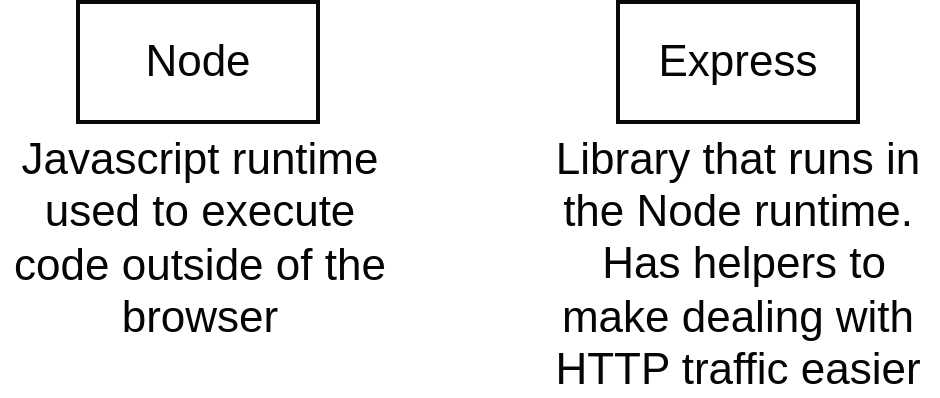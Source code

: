 <mxfile version="12.2.4" pages="36"><diagram id="mQCdTh_xdc092ZX22n5g" name="Page-1"><mxGraphModel dx="1094" dy="545" grid="1" gridSize="10" guides="1" tooltips="1" connect="1" arrows="1" fold="1" page="1" pageScale="1" pageWidth="850" pageHeight="1100" math="0" shadow="0"><root><mxCell id="0"/><mxCell id="1" parent="0"/><mxCell id="2" value="Node" style="rounded=0;whiteSpace=wrap;html=1;shadow=0;labelBackgroundColor=none;strokeColor=#080808;strokeWidth=2;fillColor=#ffffff;fontSize=22;fontColor=#050505;align=center;" parent="1" vertex="1"><mxGeometry x="228" y="380" width="120" height="60" as="geometry"/></mxCell><mxCell id="3" value="Express" style="rounded=0;whiteSpace=wrap;html=1;shadow=0;labelBackgroundColor=none;strokeColor=#080808;strokeWidth=2;fillColor=#ffffff;fontSize=22;fontColor=#050505;align=center;" parent="1" vertex="1"><mxGeometry x="498" y="380" width="120" height="60" as="geometry"/></mxCell><mxCell id="4" value="Javascript runtime used to execute code outside of the browser" style="text;html=1;strokeColor=none;fillColor=none;align=center;verticalAlign=middle;whiteSpace=wrap;rounded=0;shadow=0;labelBackgroundColor=none;fontSize=22;fontColor=#050505;" parent="1" vertex="1"><mxGeometry x="189" y="488" width="200" height="20" as="geometry"/></mxCell><mxCell id="5" value="Library that runs in the Node runtime. &amp;nbsp;Has helpers to make dealing with HTTP traffic easier" style="text;html=1;strokeColor=none;fillColor=none;align=center;verticalAlign=middle;whiteSpace=wrap;rounded=0;shadow=0;labelBackgroundColor=none;fontSize=22;fontColor=#050505;" parent="1" vertex="1"><mxGeometry x="458" y="501" width="200" height="20" as="geometry"/></mxCell></root></mxGraphModel></diagram><diagram name="000 - node vs express" id="u82cVdqd0mZ_hdUl7YqM"><mxGraphModel dx="1305" dy="545" grid="1" gridSize="10" guides="1" tooltips="1" connect="1" arrows="1" fold="1" page="1" pageScale="1" pageWidth="1100" pageHeight="850" background="#ffffff" math="0" shadow="0"><root><mxCell id="0"/><mxCell id="1" parent="0"/><mxCell id="2" value="Node" style="rounded=0;whiteSpace=wrap;html=1;shadow=0;labelBackgroundColor=none;strokeColor=#080808;strokeWidth=2;fillColor=#ffffff;fontSize=22;fontColor=#050505;align=center;" parent="1" vertex="1"><mxGeometry x="320" y="170" width="120" height="60" as="geometry"/></mxCell><mxCell id="3" value="Express" style="rounded=0;whiteSpace=wrap;html=1;shadow=0;labelBackgroundColor=none;strokeColor=#080808;strokeWidth=2;fillColor=#ffffff;fontSize=22;fontColor=#050505;align=center;" parent="1" vertex="1"><mxGeometry x="590" y="170" width="120" height="60" as="geometry"/></mxCell><mxCell id="4" value="Javascript runtime used to execute code outside of the browser" style="text;html=1;strokeColor=none;fillColor=none;align=center;verticalAlign=middle;whiteSpace=wrap;rounded=0;shadow=0;labelBackgroundColor=none;fontSize=22;fontColor=#050505;" parent="1" vertex="1"><mxGeometry x="281" y="278" width="200" height="20" as="geometry"/></mxCell><mxCell id="5" value="Library that runs in the Node runtime. &amp;nbsp;Has helpers to make dealing with HTTP traffic easier" style="text;html=1;strokeColor=none;fillColor=none;align=center;verticalAlign=middle;whiteSpace=wrap;rounded=0;shadow=0;labelBackgroundColor=none;fontSize=22;fontColor=#050505;" parent="1" vertex="1"><mxGeometry x="550" y="291" width="200" height="20" as="geometry"/></mxCell></root></mxGraphModel></diagram><diagram name="000 - express requests" id="NQDCvz9dEvs6C0CMpbhG"><mxGraphModel dx="1305" dy="545" grid="1" gridSize="10" guides="1" tooltips="1" connect="1" arrows="1" fold="1" page="1" pageScale="1" pageWidth="1100" pageHeight="850" background="#ffffff" math="0" shadow="0"><root><mxCell id="0"/><mxCell id="1" parent="0"/><mxCell id="24" style="edgeStyle=orthogonalEdgeStyle;rounded=0;html=1;exitX=0.25;exitY=1;entryX=0.25;entryY=0;startArrow=none;startFill=0;endArrow=classic;endFill=1;jettySize=auto;orthogonalLoop=1;strokeColor=#000000;strokeWidth=3;fontSize=22;fontColor=#050505;" parent="1" source="2" target="6" edge="1"><mxGeometry relative="1" as="geometry"/></mxCell><mxCell id="2" value="Incoming HTTP Request" style="rounded=0;whiteSpace=wrap;html=1;shadow=0;labelBackgroundColor=none;strokeColor=#080808;strokeWidth=2;fillColor=#ffffff;fontSize=22;fontColor=#050505;align=center;" parent="1" vertex="1"><mxGeometry x="422" y="100" width="216" height="60" as="geometry"/></mxCell><mxCell id="14" style="edgeStyle=orthogonalEdgeStyle;rounded=0;html=1;exitX=0.25;exitY=1;entryX=0.75;entryY=0;startArrow=none;startFill=0;endArrow=classic;endFill=1;jettySize=auto;orthogonalLoop=1;strokeColor=#000000;strokeWidth=3;fontSize=22;fontColor=#050505;" parent="1" source="3" target="4" edge="1"><mxGeometry relative="1" as="geometry"/></mxCell><mxCell id="3" value="Node" style="rounded=0;whiteSpace=wrap;html=1;shadow=0;labelBackgroundColor=none;strokeColor=#080808;strokeWidth=2;fillColor=#ffffff;fontSize=22;fontColor=#050505;align=center;" parent="1" vertex="1"><mxGeometry x="479" y="280" width="90" height="60" as="geometry"/></mxCell><mxCell id="29" style="edgeStyle=orthogonalEdgeStyle;rounded=0;html=1;exitX=0.25;exitY=1;startArrow=none;startFill=0;endArrow=classic;endFill=1;jettySize=auto;orthogonalLoop=1;strokeColor=#000000;strokeWidth=3;fontSize=16;fontColor=#050505;" parent="1" source="4" target="28" edge="1"><mxGeometry relative="1" as="geometry"/></mxCell><mxCell id="32" style="edgeStyle=orthogonalEdgeStyle;rounded=0;html=1;exitX=0.5;exitY=1;entryX=0.5;entryY=0;startArrow=none;startFill=0;endArrow=classic;endFill=1;jettySize=auto;orthogonalLoop=1;strokeColor=#000000;strokeWidth=3;fontSize=16;fontColor=#050505;" parent="1" source="4" target="30" edge="1"><mxGeometry relative="1" as="geometry"/></mxCell><mxCell id="33" style="edgeStyle=orthogonalEdgeStyle;rounded=0;html=1;exitX=0.75;exitY=1;entryX=0.25;entryY=0;startArrow=none;startFill=0;endArrow=classic;endFill=1;jettySize=auto;orthogonalLoop=1;strokeColor=#000000;strokeWidth=3;fontSize=16;fontColor=#050505;" parent="1" source="4" target="31" edge="1"><mxGeometry relative="1" as="geometry"/></mxCell><mxCell id="4" value="Express" style="rounded=0;whiteSpace=wrap;html=1;shadow=0;labelBackgroundColor=none;strokeColor=#080808;strokeWidth=2;fillColor=#ffffff;fontSize=22;fontColor=#050505;align=center;" parent="1" vertex="1"><mxGeometry x="389" y="400" width="120" height="60" as="geometry"/></mxCell><mxCell id="5" value="" style="rounded=0;whiteSpace=wrap;html=1;shadow=0;labelBackgroundColor=none;strokeColor=#080808;strokeWidth=2;fillColor=#ffffff;fontSize=22;fontColor=#050505;align=center;" parent="1" vertex="1"><mxGeometry x="299" y="240" width="540" height="40" as="geometry"/></mxCell><mxCell id="25" style="edgeStyle=orthogonalEdgeStyle;rounded=0;html=1;exitX=0.75;exitY=0;entryX=0.75;entryY=1;startArrow=none;startFill=0;endArrow=classic;endFill=1;jettySize=auto;orthogonalLoop=1;strokeColor=#000000;strokeWidth=3;fontSize=22;fontColor=#050505;" parent="1" source="6" target="2" edge="1"><mxGeometry relative="1" as="geometry"/></mxCell><mxCell id="26" value="res" style="text;html=1;resizable=0;points=[];align=center;verticalAlign=middle;labelBackgroundColor=#ffffff;fontSize=22;fontColor=#050505;" parent="25" vertex="1" connectable="0"><mxGeometry x="0.231" relative="1" as="geometry"><mxPoint as="offset"/></mxGeometry></mxCell><mxCell id="6" value="5000" style="rounded=0;whiteSpace=wrap;html=1;shadow=0;labelBackgroundColor=none;strokeColor=#080808;strokeWidth=2;fillColor=#ffffff;fontSize=22;fontColor=#050505;align=center;" parent="1" vertex="1"><mxGeometry x="479" y="240" width="90" height="40" as="geometry"/></mxCell><mxCell id="7" value="4999" style="rounded=0;whiteSpace=wrap;html=1;shadow=0;labelBackgroundColor=none;strokeColor=#080808;strokeWidth=2;fillColor=#ffffff;fontSize=22;fontColor=#050505;align=center;" parent="1" vertex="1"><mxGeometry x="389" y="240" width="90" height="40" as="geometry"/></mxCell><mxCell id="8" value="4998" style="rounded=0;whiteSpace=wrap;html=1;shadow=0;labelBackgroundColor=none;strokeColor=#080808;strokeWidth=2;fillColor=#ffffff;fontSize=22;fontColor=#050505;align=center;" parent="1" vertex="1"><mxGeometry x="299" y="240" width="90" height="40" as="geometry"/></mxCell><mxCell id="9" value="5001" style="rounded=0;whiteSpace=wrap;html=1;shadow=0;labelBackgroundColor=none;strokeColor=#080808;strokeWidth=2;fillColor=#ffffff;fontSize=22;fontColor=#050505;align=center;" parent="1" vertex="1"><mxGeometry x="569" y="240" width="90" height="40" as="geometry"/></mxCell><mxCell id="10" value="5002" style="rounded=0;whiteSpace=wrap;html=1;shadow=0;labelBackgroundColor=none;strokeColor=#080808;strokeWidth=2;fillColor=#ffffff;fontSize=22;fontColor=#050505;align=center;" parent="1" vertex="1"><mxGeometry x="659" y="240" width="90" height="40" as="geometry"/></mxCell><mxCell id="11" value="Ports on your machine" style="text;html=1;strokeColor=none;fillColor=none;align=center;verticalAlign=middle;whiteSpace=wrap;rounded=0;shadow=0;labelBackgroundColor=none;fontSize=22;fontColor=#050505;" parent="1" vertex="1"><mxGeometry x="220" y="251" width="62" height="20" as="geometry"/></mxCell><mxCell id="12" value="5003" style="rounded=0;whiteSpace=wrap;html=1;shadow=0;labelBackgroundColor=none;strokeColor=#080808;strokeWidth=2;fillColor=#ffffff;fontSize=22;fontColor=#050505;align=center;" parent="1" vertex="1"><mxGeometry x="749" y="240" width="90" height="40" as="geometry"/></mxCell><mxCell id="19" style="edgeStyle=orthogonalEdgeStyle;rounded=0;html=1;exitX=0.25;exitY=0;entryX=0.75;entryY=1;startArrow=none;startFill=0;endArrow=classic;endFill=1;jettySize=auto;orthogonalLoop=1;strokeColor=#000000;strokeWidth=3;fontSize=22;fontColor=#050505;" parent="1" source="16" target="3" edge="1"><mxGeometry relative="1" as="geometry"/></mxCell><mxCell id="16" value="Response" style="rounded=0;whiteSpace=wrap;html=1;shadow=0;labelBackgroundColor=none;strokeColor=#080808;strokeWidth=2;fillColor=#ffffff;fontSize=22;fontColor=#050505;align=center;" parent="1" vertex="1"><mxGeometry x="554" y="400" width="116" height="60" as="geometry"/></mxCell><mxCell id="27" value="We write route handlers to respond to incoming requests" style="text;html=1;strokeColor=none;fillColor=none;align=center;verticalAlign=middle;whiteSpace=wrap;rounded=0;shadow=0;labelBackgroundColor=none;fontSize=16;fontColor=#050505;fontStyle=2" parent="1" vertex="1"><mxGeometry x="367" y="617" width="158" height="20" as="geometry"/></mxCell><mxCell id="28" value="Route Handler #1" style="rounded=0;whiteSpace=wrap;html=1;shadow=0;labelBackgroundColor=none;strokeColor=#080808;strokeWidth=2;fillColor=#ffffff;fontSize=22;fontColor=#050505;align=center;" parent="1" vertex="1"><mxGeometry x="269" y="530" width="120" height="60" as="geometry"/></mxCell><mxCell id="30" value="Route Handler #2" style="rounded=0;whiteSpace=wrap;html=1;shadow=0;labelBackgroundColor=none;strokeColor=#080808;strokeWidth=2;fillColor=#ffffff;fontSize=22;fontColor=#050505;align=center;" parent="1" vertex="1"><mxGeometry x="389" y="530" width="120" height="60" as="geometry"/></mxCell><mxCell id="34" style="edgeStyle=orthogonalEdgeStyle;rounded=0;html=1;exitX=0.75;exitY=1;entryX=0.75;entryY=1;startArrow=none;startFill=0;endArrow=classic;endFill=1;jettySize=auto;orthogonalLoop=1;strokeColor=#000000;strokeWidth=3;fontSize=16;fontColor=#050505;" parent="1" source="31" target="16" edge="1"><mxGeometry relative="1" as="geometry"/></mxCell><mxCell id="31" value="Route Handler #3" style="rounded=0;whiteSpace=wrap;html=1;shadow=0;labelBackgroundColor=none;strokeColor=#080808;strokeWidth=2;fillColor=#ffffff;fontSize=22;fontColor=#050505;align=center;" parent="1" vertex="1"><mxGeometry x="509" y="530" width="120" height="60" as="geometry"/></mxCell><mxCell id="35" value="Express looks at the request and decides what chunk of code will &quot;handle&quot; or respond to the request" style="text;html=1;strokeColor=none;fillColor=none;align=center;verticalAlign=middle;whiteSpace=wrap;rounded=0;shadow=0;labelBackgroundColor=none;fontSize=16;fontColor=#050505;fontStyle=2" parent="1" vertex="1"><mxGeometry x="182" y="410" width="207" height="20" as="geometry"/></mxCell></root></mxGraphModel></diagram><diagram name="001 - request types" id="IhXf_3mZVxLevtrxsTuV"><mxGraphModel dx="1305" dy="545" grid="1" gridSize="10" guides="1" tooltips="1" connect="1" arrows="1" fold="1" page="1" pageScale="1" pageWidth="1100" pageHeight="850" background="#ffffff" math="0" shadow="0"><root><mxCell id="0"/><mxCell id="1" parent="0"/><mxCell id="7" value="app" style="rounded=0;whiteSpace=wrap;html=1;shadow=0;labelBackgroundColor=none;strokeColor=#080808;strokeWidth=2;fillColor=#ffffff;fontSize=22;fontColor=#050505;align=center;" parent="1" vertex="1"><mxGeometry x="275" y="160" width="100" height="60" as="geometry"/></mxCell><mxCell id="19" style="edgeStyle=orthogonalEdgeStyle;rounded=0;html=1;exitX=0.5;exitY=0;startArrow=none;startFill=0;endArrow=classic;endFill=1;jettySize=auto;orthogonalLoop=1;strokeColor=#000000;strokeWidth=3;fontSize=16;fontColor=#050505;" parent="1" edge="1"><mxGeometry relative="1" as="geometry"><mxPoint x="425" y="100" as="targetPoint"/><mxPoint x="425" y="160" as="sourcePoint"/></mxGeometry></mxCell><mxCell id="18" value="Express App to register this route handler with" style="text;html=1;strokeColor=none;fillColor=none;align=center;verticalAlign=middle;whiteSpace=wrap;rounded=0;shadow=0;labelBackgroundColor=none;fontSize=16;fontColor=#050505;" parent="1" vertex="1"><mxGeometry x="260" y="288" width="130" height="20" as="geometry"/></mxCell><mxCell id="20" value="Watch for incoming requests with this method" style="text;html=1;strokeColor=none;fillColor=none;align=center;verticalAlign=middle;whiteSpace=wrap;rounded=0;shadow=0;labelBackgroundColor=none;fontSize=16;fontColor=#050505;" parent="1" vertex="1"><mxGeometry x="360" y="50" width="130" height="20" as="geometry"/></mxCell><mxCell id="21" value="Watch for requests trying to access '/'." style="text;html=1;strokeColor=none;fillColor=none;align=center;verticalAlign=middle;whiteSpace=wrap;rounded=0;shadow=0;labelBackgroundColor=none;fontSize=16;fontColor=#050505;" parent="1" vertex="1"><mxGeometry x="460" y="288" width="130" height="20" as="geometry"/></mxCell><mxCell id="22" style="edgeStyle=orthogonalEdgeStyle;rounded=0;html=1;exitX=0.5;exitY=1;startArrow=none;startFill=0;endArrow=classic;endFill=1;jettySize=auto;orthogonalLoop=1;strokeColor=#000000;strokeWidth=3;fontSize=22;fontColor=#050505;" parent="1" edge="1"><mxGeometry relative="1" as="geometry"><mxPoint x="525" y="270" as="targetPoint"/><mxPoint x="525" y="220" as="sourcePoint"/></mxGeometry></mxCell><mxCell id="23" value="Object representing the incoming request" style="text;html=1;strokeColor=none;fillColor=none;align=center;verticalAlign=middle;whiteSpace=wrap;rounded=0;shadow=0;labelBackgroundColor=none;fontSize=16;fontColor=#050505;" parent="1" vertex="1"><mxGeometry x="560" y="60" width="130" height="20" as="geometry"/></mxCell><mxCell id="24" value="get" style="rounded=0;whiteSpace=wrap;html=1;shadow=0;labelBackgroundColor=none;strokeColor=#080808;strokeWidth=2;fillColor=#ffffff;fontSize=22;fontColor=#050505;align=center;" parent="1" vertex="1"><mxGeometry x="375" y="160" width="100" height="60" as="geometry"/></mxCell><mxCell id="25" value="'/'" style="rounded=0;whiteSpace=wrap;html=1;shadow=0;labelBackgroundColor=none;strokeColor=#080808;strokeWidth=2;fillColor=#ffffff;fontSize=22;fontColor=#050505;align=center;" parent="1" vertex="1"><mxGeometry x="475" y="160" width="100" height="60" as="geometry"/></mxCell><mxCell id="26" value="req" style="rounded=0;whiteSpace=wrap;html=1;shadow=0;labelBackgroundColor=none;strokeColor=#080808;strokeWidth=2;fillColor=#ffffff;fontSize=22;fontColor=#050505;align=center;" parent="1" vertex="1"><mxGeometry x="575" y="160" width="100" height="60" as="geometry"/></mxCell><mxCell id="27" value="res" style="rounded=0;whiteSpace=wrap;html=1;shadow=0;labelBackgroundColor=none;strokeColor=#080808;strokeWidth=2;fillColor=#ffffff;fontSize=22;fontColor=#050505;align=center;" parent="1" vertex="1"><mxGeometry x="675" y="160" width="100" height="60" as="geometry"/></mxCell><mxCell id="28" value="res.send({ hi: 'there' })" style="rounded=0;whiteSpace=wrap;html=1;shadow=0;labelBackgroundColor=none;strokeColor=#080808;strokeWidth=2;fillColor=#ffffff;fontSize=22;fontColor=#050505;align=center;" parent="1" vertex="1"><mxGeometry x="775" y="160" width="240" height="60" as="geometry"/></mxCell><mxCell id="29" style="edgeStyle=orthogonalEdgeStyle;rounded=0;html=1;exitX=0.5;exitY=1;startArrow=none;startFill=0;endArrow=classic;endFill=1;jettySize=auto;orthogonalLoop=1;strokeColor=#000000;strokeWidth=3;fontSize=22;fontColor=#050505;" parent="1" edge="1"><mxGeometry relative="1" as="geometry"><mxPoint x="325" y="270" as="targetPoint"/><mxPoint x="325" y="220" as="sourcePoint"/></mxGeometry></mxCell><mxCell id="30" style="edgeStyle=orthogonalEdgeStyle;rounded=0;html=1;exitX=0.5;exitY=0;startArrow=none;startFill=0;endArrow=classic;endFill=1;jettySize=auto;orthogonalLoop=1;strokeColor=#000000;strokeWidth=3;fontSize=16;fontColor=#050505;" parent="1" edge="1"><mxGeometry relative="1" as="geometry"><mxPoint x="624" y="100" as="targetPoint"/><mxPoint x="624" y="160" as="sourcePoint"/></mxGeometry></mxCell><mxCell id="31" style="edgeStyle=orthogonalEdgeStyle;rounded=0;html=1;exitX=0.5;exitY=1;startArrow=none;startFill=0;endArrow=classic;endFill=1;jettySize=auto;orthogonalLoop=1;strokeColor=#000000;strokeWidth=3;fontSize=22;fontColor=#050505;" parent="1" edge="1"><mxGeometry relative="1" as="geometry"><mxPoint x="725" y="270" as="targetPoint"/><mxPoint x="725" y="220" as="sourcePoint"/></mxGeometry></mxCell><mxCell id="32" value="Object representing the outgoing response" style="text;html=1;strokeColor=none;fillColor=none;align=center;verticalAlign=middle;whiteSpace=wrap;rounded=0;shadow=0;labelBackgroundColor=none;fontSize=16;fontColor=#050505;" parent="1" vertex="1"><mxGeometry x="660" y="298" width="130" height="20" as="geometry"/></mxCell><mxCell id="34" style="edgeStyle=orthogonalEdgeStyle;rounded=0;html=1;exitX=0.5;exitY=0;startArrow=none;startFill=0;endArrow=classic;endFill=1;jettySize=auto;orthogonalLoop=1;strokeColor=#000000;strokeWidth=3;fontSize=16;fontColor=#050505;" parent="1" edge="1"><mxGeometry relative="1" as="geometry"><mxPoint x="895" y="100" as="targetPoint"/><mxPoint x="895" y="160" as="sourcePoint"/></mxGeometry></mxCell><mxCell id="35" value="Immediately send some JSON back to who ever made this request" style="text;html=1;strokeColor=none;fillColor=none;align=center;verticalAlign=middle;whiteSpace=wrap;rounded=0;shadow=0;labelBackgroundColor=none;fontSize=16;fontColor=#050505;" parent="1" vertex="1"><mxGeometry x="830" y="50" width="130" height="20" as="geometry"/></mxCell><mxCell id="36" value="app" style="rounded=0;whiteSpace=wrap;html=1;shadow=0;labelBackgroundColor=none;strokeColor=#080808;strokeWidth=2;fillColor=#ffffff;fontSize=22;fontColor=#050505;align=center;" parent="1" vertex="1"><mxGeometry x="307" y="620" width="100" height="60" as="geometry"/></mxCell><mxCell id="37" value="post" style="rounded=0;whiteSpace=wrap;html=1;shadow=0;labelBackgroundColor=none;strokeColor=#080808;strokeWidth=2;fillColor=#ffffff;fontSize=22;fontColor=#050505;align=center;" parent="1" vertex="1"><mxGeometry x="405" y="560" width="100" height="60" as="geometry"/></mxCell><mxCell id="42" value="get" style="rounded=0;whiteSpace=wrap;html=1;shadow=0;labelBackgroundColor=none;strokeColor=#080808;strokeWidth=2;fillColor=#ffffff;fontSize=22;fontColor=#050505;align=center;" parent="1" vertex="1"><mxGeometry x="405" y="500" width="100" height="60" as="geometry"/></mxCell><mxCell id="43" value="put" style="rounded=0;whiteSpace=wrap;html=1;shadow=0;labelBackgroundColor=none;strokeColor=#080808;strokeWidth=2;fillColor=#ffffff;fontSize=22;fontColor=#050505;align=center;" parent="1" vertex="1"><mxGeometry x="405" y="620" width="100" height="60" as="geometry"/></mxCell><mxCell id="44" value="delete" style="rounded=0;whiteSpace=wrap;html=1;shadow=0;labelBackgroundColor=none;strokeColor=#080808;strokeWidth=2;fillColor=#ffffff;fontSize=22;fontColor=#050505;align=center;" parent="1" vertex="1"><mxGeometry x="405" y="680" width="100" height="60" as="geometry"/></mxCell><mxCell id="45" value="patch" style="rounded=0;whiteSpace=wrap;html=1;shadow=0;labelBackgroundColor=none;strokeColor=#080808;strokeWidth=2;fillColor=#ffffff;fontSize=22;fontColor=#050505;align=center;" parent="1" vertex="1"><mxGeometry x="405" y="740" width="100" height="60" as="geometry"/></mxCell><mxCell id="46" value="Get info" style="text;html=1;strokeColor=none;fillColor=none;align=left;verticalAlign=middle;whiteSpace=wrap;rounded=0;shadow=0;labelBackgroundColor=none;fontSize=16;fontColor=#050505;" parent="1" vertex="1"><mxGeometry x="510" y="520" width="187" height="20" as="geometry"/></mxCell><mxCell id="47" value="Send info" style="text;html=1;strokeColor=none;fillColor=none;align=left;verticalAlign=middle;whiteSpace=wrap;rounded=0;shadow=0;labelBackgroundColor=none;fontSize=16;fontColor=#050505;" parent="1" vertex="1"><mxGeometry x="510" y="580" width="177" height="20" as="geometry"/></mxCell><mxCell id="48" value="Update all the properties of something" style="text;html=1;strokeColor=none;fillColor=none;align=left;verticalAlign=middle;whiteSpace=wrap;rounded=0;shadow=0;labelBackgroundColor=none;fontSize=16;fontColor=#050505;" parent="1" vertex="1"><mxGeometry x="510" y="640" width="177" height="20" as="geometry"/></mxCell><mxCell id="49" value="Delete something" style="text;html=1;strokeColor=none;fillColor=none;align=left;verticalAlign=middle;whiteSpace=wrap;rounded=0;shadow=0;labelBackgroundColor=none;fontSize=16;fontColor=#050505;" parent="1" vertex="1"><mxGeometry x="510" y="700" width="177" height="20" as="geometry"/></mxCell><mxCell id="50" value="The Request Wants To..." style="text;html=1;strokeColor=none;fillColor=none;align=left;verticalAlign=middle;whiteSpace=wrap;rounded=0;shadow=0;labelBackgroundColor=none;fontSize=16;fontColor=#050505;fontStyle=5" parent="1" vertex="1"><mxGeometry x="512" y="465" width="187" height="20" as="geometry"/></mxCell><mxCell id="51" value="Update one or two properties of something" style="text;html=1;strokeColor=none;fillColor=none;align=left;verticalAlign=middle;whiteSpace=wrap;rounded=0;shadow=0;labelBackgroundColor=none;fontSize=16;fontColor=#050505;" parent="1" vertex="1"><mxGeometry x="510" y="760" width="177" height="20" as="geometry"/></mxCell></root></mxGraphModel></diagram><diagram name="001 - folders" id="BSdUdHx7xzlnWa8G3V-v"><mxGraphModel dx="1305" dy="545" grid="1" gridSize="10" guides="1" tooltips="1" connect="1" arrows="1" fold="1" page="1" pageScale="1" pageWidth="1100" pageHeight="850" background="#ffffff" math="0" shadow="0"><root><mxCell id="0"/><mxCell id="1" parent="0"/><mxCell id="2" value="" style="rounded=0;whiteSpace=wrap;html=1;shadow=0;strokeColor=#080808;strokeWidth=2;fillColor=none;fontSize=22;fontColor=#050505;align=left;" parent="1" vertex="1"><mxGeometry x="230" y="122" width="170" height="270" as="geometry"/></mxCell><mxCell id="3" value="src" style="text;html=1;strokeColor=none;fillColor=none;align=center;verticalAlign=middle;whiteSpace=wrap;rounded=0;shadow=0;fontSize=22;fontColor=#050505;" parent="1" vertex="1"><mxGeometry x="230" y="98" width="40" height="20" as="geometry"/></mxCell><mxCell id="8" style="edgeStyle=orthogonalEdgeStyle;rounded=0;html=1;exitX=1;exitY=0.5;startArrow=classic;startFill=1;jettySize=auto;orthogonalLoop=1;strokeWidth=3;fontSize=22;fontColor=#050505;" parent="1" source="5" edge="1"><mxGeometry relative="1" as="geometry"><mxPoint x="470" y="180" as="targetPoint"/></mxGeometry></mxCell><mxCell id="5" value="client" style="rounded=0;whiteSpace=wrap;html=1;shadow=0;strokeColor=#080808;strokeWidth=2;fillColor=none;fontSize=22;fontColor=#050505;align=center;" parent="1" vertex="1"><mxGeometry x="245" y="150" width="130" height="60" as="geometry"/></mxCell><mxCell id="9" value="Everything related to the React side of our app" style="text;html=1;strokeColor=none;fillColor=none;align=center;verticalAlign=middle;whiteSpace=wrap;rounded=0;shadow=0;fontSize=22;fontColor=#050505;" parent="1" vertex="1"><mxGeometry x="470" y="170" width="150" height="20" as="geometry"/></mxCell><mxCell id="10" value="&lt;div style=&quot;text-align: left&quot;&gt;&lt;span&gt;index.js&lt;/span&gt;&lt;/div&gt;" style="text;html=1;strokeColor=none;fillColor=none;align=left;verticalAlign=middle;whiteSpace=wrap;rounded=0;shadow=0;fontSize=22;fontColor=#050505;flipV=0;" parent="1" vertex="1"><mxGeometry x="245" y="272" width="110" height="20" as="geometry"/></mxCell><mxCell id="15" style="edgeStyle=orthogonalEdgeStyle;rounded=0;html=1;exitX=1;exitY=0.5;entryX=0;entryY=0.25;startArrow=classic;startFill=1;jettySize=auto;orthogonalLoop=1;strokeWidth=3;fontSize=22;fontColor=#050505;" parent="1" source="11" target="14" edge="1"><mxGeometry relative="1" as="geometry"/></mxCell><mxCell id="11" value="package.json" style="text;html=1;fontSize=22;fontColor=#050505;flipV=0;" parent="1" vertex="1"><mxGeometry x="245" y="302" width="150" height="40" as="geometry"/></mxCell><mxCell id="12" value="other_file.js" style="text;html=1;fontSize=22;fontColor=#050505;flipV=0;" parent="1" vertex="1"><mxGeometry x="245" y="336" width="150" height="40" as="geometry"/></mxCell><mxCell id="14" value="Everything related to the server side of our app" style="text;html=1;strokeColor=none;fillColor=none;align=center;verticalAlign=middle;whiteSpace=wrap;rounded=0;shadow=0;fontSize=22;fontColor=#050505;" parent="1" vertex="1"><mxGeometry x="470" y="317" width="150" height="20" as="geometry"/></mxCell></root></mxGraphModel></diagram><diagram name="002 - terminal" id="lnozW23NfOUuOKwJUDvJ"><mxGraphModel dx="1305" dy="545" grid="1" gridSize="10" guides="1" tooltips="1" connect="1" arrows="1" fold="1" page="1" pageScale="1" pageWidth="1100" pageHeight="850" background="#ffffff" math="0" shadow="0"><root><mxCell id="0"/><mxCell id="1" parent="0"/><mxCell id="2" value="" style="rounded=0;whiteSpace=wrap;html=1;shadow=0;strokeColor=#080808;strokeWidth=2;fillColor=none;fontSize=22;fontColor=#050505;align=left;" parent="1" vertex="1"><mxGeometry x="160" y="80" width="510" height="190" as="geometry"/></mxCell><mxCell id="3" value="" style="endArrow=none;html=1;strokeWidth=3;fontSize=22;fontColor=#050505;exitX=0.5;exitY=1;" parent="1" source="2" edge="1"><mxGeometry width="50" height="50" relative="1" as="geometry"><mxPoint x="415" y="190" as="sourcePoint"/><mxPoint x="415" y="80" as="targetPoint"/></mxGeometry></mxCell><mxCell id="4" value="&amp;gt; npm run server" style="text;html=1;strokeColor=none;fillColor=none;align=left;verticalAlign=middle;whiteSpace=wrap;rounded=0;shadow=0;fontSize=22;fontColor=#050505;" parent="1" vertex="1"><mxGeometry x="170" y="100" width="200" height="20" as="geometry"/></mxCell><mxCell id="5" value="&amp;gt; npm run start" style="text;html=1;strokeColor=none;fillColor=none;align=left;verticalAlign=middle;whiteSpace=wrap;rounded=0;shadow=0;fontSize=22;fontColor=#050505;" parent="1" vertex="1"><mxGeometry x="430" y="100" width="200" height="20" as="geometry"/></mxCell><mxCell id="6" value="Process running the API stuff" style="text;html=1;strokeColor=none;fillColor=none;align=center;verticalAlign=middle;whiteSpace=wrap;rounded=0;shadow=0;fontSize=22;fontColor=#050505;fontStyle=2" parent="1" vertex="1"><mxGeometry x="210" y="190" width="150" height="20" as="geometry"/></mxCell><mxCell id="7" value="Process running the create-react-app stuff (babel/webpack)" style="text;html=1;strokeColor=none;fillColor=none;align=center;verticalAlign=middle;whiteSpace=wrap;rounded=0;shadow=0;fontSize=22;fontColor=#050505;fontStyle=2" parent="1" vertex="1"><mxGeometry x="475" y="190" width="150" height="20" as="geometry"/></mxCell></root></mxGraphModel></diagram><diagram name="003 - oauth" id="TL9uRTyhVKxzgnw897yb"><mxGraphModel dx="1305" dy="545" grid="1" gridSize="10" guides="1" tooltips="1" connect="1" arrows="1" fold="1" page="1" pageScale="1" pageWidth="1100" pageHeight="850" background="#ffffff" math="0" shadow="0"><root><mxCell id="0"/><mxCell id="1" parent="0"/><mxCell id="51" value="" style="endArrow=none;html=1;strokeWidth=3;fontSize=32;fontColor=#050505;fillColor=#f5f5f5;strokeColor=#D1D1D1;dashed=1;dashPattern=1 2;" parent="1" edge="1"><mxGeometry width="50" height="50" relative="1" as="geometry"><mxPoint x="580" y="830" as="sourcePoint"/><mxPoint x="580" y="210" as="targetPoint"/></mxGeometry></mxCell><mxCell id="52" value="" style="endArrow=none;html=1;strokeWidth=3;fontSize=32;fontColor=#050505;fillColor=#f5f5f5;strokeColor=#D1D1D1;dashed=1;dashPattern=1 2;" parent="1" edge="1"><mxGeometry width="50" height="50" relative="1" as="geometry"><mxPoint x="840" y="790" as="sourcePoint"/><mxPoint x="840" y="210" as="targetPoint"/></mxGeometry></mxCell><mxCell id="12" value="OAuth Flow" style="text;html=1;strokeColor=none;fillColor=none;align=center;verticalAlign=middle;whiteSpace=wrap;rounded=0;shadow=0;fontSize=32;fontColor=#050505;" parent="1" vertex="1"><mxGeometry x="500" y="110" width="180" height="40" as="geometry"/></mxCell><mxCell id="13" value="" style="endArrow=none;html=1;strokeWidth=3;fontSize=32;fontColor=#050505;fillColor=#f5f5f5;strokeColor=#D1D1D1;dashed=1;dashPattern=1 2;" parent="1" edge="1"><mxGeometry width="50" height="50" relative="1" as="geometry"><mxPoint x="240" y="830" as="sourcePoint"/><mxPoint x="240" y="210" as="targetPoint"/></mxGeometry></mxCell><mxCell id="14" value="Client" style="text;html=1;strokeColor=none;fillColor=none;align=center;verticalAlign=middle;whiteSpace=wrap;rounded=0;shadow=0;fontSize=22;fontColor=#050505;" parent="1" vertex="1"><mxGeometry x="220" y="180" width="40" height="20" as="geometry"/></mxCell><mxCell id="16" value="Server" style="text;html=1;strokeColor=none;fillColor=none;align=center;verticalAlign=middle;whiteSpace=wrap;rounded=0;shadow=0;fontSize=22;fontColor=#050505;" parent="1" vertex="1"><mxGeometry x="560" y="180" width="40" height="20" as="geometry"/></mxCell><mxCell id="18" value="Google" style="text;html=1;strokeColor=none;fillColor=none;align=center;verticalAlign=middle;whiteSpace=wrap;rounded=0;shadow=0;fontSize=22;fontColor=#050505;" parent="1" vertex="1"><mxGeometry x="820" y="180" width="40" height="20" as="geometry"/></mxCell><mxCell id="21" style="edgeStyle=orthogonalEdgeStyle;rounded=0;html=1;exitX=1;exitY=0.5;entryX=0;entryY=0.5;startArrow=none;startFill=0;jettySize=auto;orthogonalLoop=1;strokeWidth=3;fontSize=22;fontColor=#050505;" parent="1" source="19" target="20" edge="1"><mxGeometry relative="1" as="geometry"/></mxCell><mxCell id="19" value="User clicks 'Login'" style="rounded=0;whiteSpace=wrap;html=1;shadow=0;strokeColor=#080808;strokeWidth=2;fillColor=#ffffff;fontSize=12;fontColor=#050505;align=center;labelBackgroundColor=#ffffff;" parent="1" vertex="1"><mxGeometry x="180" y="250" width="120" height="60" as="geometry"/></mxCell><mxCell id="22" value="Direct to localhost:5000/auth/google" style="text;html=1;strokeColor=none;fillColor=none;align=center;verticalAlign=middle;whiteSpace=wrap;rounded=0;shadow=0;labelBackgroundColor=none;fontSize=12;fontColor=#050505;" parent="1" vertex="1"><mxGeometry x="320" y="280" width="170" height="30" as="geometry"/></mxCell><mxCell id="31" style="edgeStyle=orthogonalEdgeStyle;rounded=0;html=1;exitX=1;exitY=0.5;entryX=0;entryY=0.5;startArrow=none;startFill=0;jettySize=auto;orthogonalLoop=1;strokeWidth=3;fontSize=12;fontColor=#050505;" parent="1" source="20" target="23" edge="1"><mxGeometry relative="1" as="geometry"/></mxCell><mxCell id="20" value="Forward users's request to Google" style="rounded=0;whiteSpace=wrap;html=1;shadow=0;strokeColor=#080808;strokeWidth=2;fillColor=#ffffff;fontSize=12;fontColor=#050505;align=center;labelBackgroundColor=#ffffff;" parent="1" vertex="1"><mxGeometry x="520" y="250" width="120" height="60" as="geometry"/></mxCell><mxCell id="33" style="edgeStyle=orthogonalEdgeStyle;rounded=0;html=1;exitX=0.5;exitY=1;entryX=0.5;entryY=0;startArrow=none;startFill=0;jettySize=auto;orthogonalLoop=1;strokeWidth=3;fontSize=12;fontColor=#050505;" parent="1" source="23" target="25" edge="1"><mxGeometry relative="1" as="geometry"/></mxCell><mxCell id="23" value="Ask user if they grant permission&amp;nbsp;" style="rounded=0;whiteSpace=wrap;html=1;shadow=0;strokeColor=#080808;strokeWidth=2;fillColor=#ffffff;fontSize=12;fontColor=#050505;align=center;labelBackgroundColor=#ffffff;" parent="1" vertex="1"><mxGeometry x="780" y="250" width="120" height="60" as="geometry"/></mxCell><mxCell id="30" style="edgeStyle=orthogonalEdgeStyle;rounded=0;html=1;exitX=0;exitY=0.5;entryX=1;entryY=0.5;startArrow=none;startFill=0;jettySize=auto;orthogonalLoop=1;strokeWidth=3;fontSize=12;fontColor=#050505;" parent="1" source="25" target="27" edge="1"><mxGeometry relative="1" as="geometry"/></mxCell><mxCell id="25" value="User grants permission" style="rounded=0;whiteSpace=wrap;html=1;shadow=0;strokeColor=#080808;strokeWidth=2;fillColor=#ffffff;fontSize=12;fontColor=#050505;align=center;labelBackgroundColor=#ffffff;" parent="1" vertex="1"><mxGeometry x="780" y="363" width="120" height="60" as="geometry"/></mxCell><mxCell id="38" style="edgeStyle=orthogonalEdgeStyle;rounded=0;html=1;exitX=0.5;exitY=1;entryX=0.5;entryY=0;startArrow=none;startFill=0;jettySize=auto;orthogonalLoop=1;strokeWidth=3;fontSize=12;fontColor=#050505;" parent="1" source="27" target="36" edge="1"><mxGeometry relative="1" as="geometry"/></mxCell><mxCell id="27" value="Put user on hold, take the 'code' from the URL" style="rounded=0;whiteSpace=wrap;html=1;shadow=0;strokeColor=#080808;strokeWidth=2;fillColor=#ffffff;fontSize=12;fontColor=#050505;align=center;labelBackgroundColor=#ffffff;" parent="1" vertex="1"><mxGeometry x="520" y="363" width="120" height="60" as="geometry"/></mxCell><mxCell id="29" value="" style="endArrow=none;html=1;strokeWidth=3;fontSize=32;fontColor=#050505;" parent="1" source="36" target="27" edge="1"><mxGeometry width="50" height="50" relative="1" as="geometry"><mxPoint x="580" y="630" as="sourcePoint"/><mxPoint x="580" y="210" as="targetPoint"/></mxGeometry></mxCell><mxCell id="32" value="google.com/auth?appId=123" style="text;html=1;strokeColor=none;fillColor=none;align=center;verticalAlign=middle;whiteSpace=wrap;rounded=0;shadow=0;labelBackgroundColor=none;fontSize=12;fontColor=#050505;" parent="1" vertex="1"><mxGeometry x="650" y="280" width="120" height="30" as="geometry"/></mxCell><mxCell id="35" value="Direct to localhost:5000/ auth/google/callback?code=456" style="text;html=1;strokeColor=none;fillColor=none;align=center;verticalAlign=middle;whiteSpace=wrap;rounded=0;shadow=0;labelBackgroundColor=none;fontSize=12;fontColor=#050505;" parent="1" vertex="1"><mxGeometry x="690" y="408" width="60" height="30" as="geometry"/></mxCell><mxCell id="57" style="edgeStyle=orthogonalEdgeStyle;rounded=0;html=1;exitX=1;exitY=0.25;entryX=0;entryY=0.25;startArrow=none;startFill=0;jettySize=auto;orthogonalLoop=1;strokeColor=#000000;strokeWidth=3;fontSize=12;fontColor=#050505;" parent="1" source="36" target="39" edge="1"><mxGeometry relative="1" as="geometry"/></mxCell><mxCell id="36" value="Send request to google with 'code' included" style="rounded=0;whiteSpace=wrap;html=1;shadow=0;strokeColor=#080808;strokeWidth=2;fillColor=none;fontSize=12;fontColor=#050505;align=center;labelBackgroundColor=#ffffff;" parent="1" vertex="1"><mxGeometry x="520" y="470" width="120" height="60" as="geometry"/></mxCell><mxCell id="37" value="" style="endArrow=none;html=1;strokeWidth=3;fontSize=32;fontColor=#050505;" parent="1" source="43" target="36" edge="1"><mxGeometry width="50" height="50" relative="1" as="geometry"><mxPoint x="580" y="600" as="sourcePoint"/><mxPoint x="580" y="430" as="targetPoint"/></mxGeometry></mxCell><mxCell id="56" style="edgeStyle=orthogonalEdgeStyle;rounded=0;html=1;exitX=0;exitY=0.75;entryX=1;entryY=0.75;startArrow=none;startFill=0;jettySize=auto;orthogonalLoop=1;strokeColor=#000000;strokeWidth=3;fontSize=12;fontColor=#050505;" parent="1" source="39" target="36" edge="1"><mxGeometry relative="1" as="geometry"/></mxCell><mxCell id="39" value="Google sees 'code' in URL, replies with details about this user" style="rounded=0;whiteSpace=wrap;html=1;shadow=0;strokeColor=#080808;strokeWidth=2;fillColor=none;fontSize=12;fontColor=#050505;align=center;labelBackgroundColor=#ffffff;" parent="1" vertex="1"><mxGeometry x="780" y="470" width="120" height="60" as="geometry"/></mxCell><mxCell id="49" style="edgeStyle=orthogonalEdgeStyle;rounded=0;html=1;exitX=0.5;exitY=1;entryX=0.5;entryY=0;startArrow=none;startFill=0;jettySize=auto;orthogonalLoop=1;strokeWidth=3;fontSize=12;fontColor=#050505;" parent="1" source="43" target="45" edge="1"><mxGeometry relative="1" as="geometry"/></mxCell><mxCell id="43" value="Get user details, create new record in database" style="rounded=0;whiteSpace=wrap;html=1;shadow=0;strokeColor=#080808;strokeWidth=2;fillColor=#ffffff;fontSize=12;fontColor=#050505;align=center;labelBackgroundColor=#ffffff;" parent="1" vertex="1"><mxGeometry x="520" y="560" width="120" height="60" as="geometry"/></mxCell><mxCell id="47" style="edgeStyle=orthogonalEdgeStyle;rounded=0;html=1;exitX=0;exitY=0.5;startArrow=none;startFill=0;jettySize=auto;orthogonalLoop=1;strokeWidth=3;fontSize=12;fontColor=#050505;" parent="1" source="45" target="46" edge="1"><mxGeometry relative="1" as="geometry"/></mxCell><mxCell id="45" value="Set user ID in cookie for this user" style="rounded=0;whiteSpace=wrap;html=1;shadow=0;strokeColor=#000000;strokeWidth=2;fillColor=#ffffff;fontSize=12;fontColor=#050505;align=center;labelBackgroundColor=#ffffff;" parent="1" vertex="1"><mxGeometry x="520" y="670" width="120" height="60" as="geometry"/></mxCell><mxCell id="46" value="Logged in!" style="rounded=0;whiteSpace=wrap;html=1;shadow=0;strokeColor=#080808;strokeWidth=2;fillColor=#ffffff;fontSize=12;fontColor=#050505;align=center;labelBackgroundColor=#ffffff;" parent="1" vertex="1"><mxGeometry x="180" y="670" width="120" height="60" as="geometry"/></mxCell><mxCell id="48" value="Kick user back to localhost:3000" style="text;html=1;strokeColor=none;fillColor=none;align=center;verticalAlign=middle;whiteSpace=wrap;rounded=0;shadow=0;labelBackgroundColor=none;fontSize=12;fontColor=#050505;" parent="1" vertex="1"><mxGeometry x="350" y="702" width="120" height="30" as="geometry"/></mxCell><mxCell id="61" style="edgeStyle=orthogonalEdgeStyle;rounded=0;html=1;exitX=1;exitY=0.5;entryX=0;entryY=0.5;startArrow=none;startFill=0;jettySize=auto;orthogonalLoop=1;strokeColor=#000000;strokeWidth=3;fontSize=12;fontColor=#050505;" parent="1" source="59" target="60" edge="1"><mxGeometry relative="1" as="geometry"/></mxCell><mxCell id="59" value="I need some resources from the API" style="rounded=0;whiteSpace=wrap;html=1;shadow=0;strokeColor=#080808;strokeWidth=2;fillColor=#ffffff;fontSize=12;fontColor=#050505;align=center;labelBackgroundColor=#ffffff;" parent="1" vertex="1"><mxGeometry x="180" y="760" width="120" height="60" as="geometry"/></mxCell><mxCell id="60" value="Ah, this request has a cookie with user id equal to 123." style="rounded=0;whiteSpace=wrap;html=1;shadow=0;strokeColor=#080808;strokeWidth=2;fillColor=none;fontSize=12;fontColor=#050505;align=center;labelBackgroundColor=#ffffff;" parent="1" vertex="1"><mxGeometry x="520" y="760" width="120" height="60" as="geometry"/></mxCell><mxCell id="62" value="Cookie automatically included" style="text;html=1;strokeColor=none;fillColor=none;align=center;verticalAlign=middle;whiteSpace=wrap;rounded=0;shadow=0;labelBackgroundColor=none;fontSize=12;fontColor=#050505;" parent="1" vertex="1"><mxGeometry x="350" y="790" width="120" height="30" as="geometry"/></mxCell></root></mxGraphModel></diagram><diagram name="003.5 - passport responsibilities" id="WSoe5btgfb6m52-gXs-U"><mxGraphModel dx="1305" dy="545" grid="1" gridSize="10" guides="1" tooltips="1" connect="1" arrows="1" fold="1" page="1" pageScale="1" pageWidth="1100" pageHeight="850" background="#ffffff" math="0" shadow="0"><root><mxCell id="0"/><mxCell id="1" parent="0"/><mxCell id="38" value="" style="rounded=0;whiteSpace=wrap;html=1;shadow=0;labelBackgroundColor=none;strokeColor=#d6b656;strokeWidth=2;fillColor=#fff2cc;fontSize=26;fontColor=#050505;align=left;" parent="1" vertex="1"><mxGeometry x="490" y="230" width="460" height="320" as="geometry"/></mxCell><mxCell id="2" value="" style="endArrow=none;html=1;strokeWidth=3;fontSize=32;fontColor=#050505;fillColor=#f5f5f5;strokeColor=#D1D1D1;dashed=1;dashPattern=1 2;" parent="1" edge="1"><mxGeometry width="50" height="50" relative="1" as="geometry"><mxPoint x="580" y="830" as="sourcePoint"/><mxPoint x="580" y="210" as="targetPoint"/></mxGeometry></mxCell><mxCell id="3" value="" style="endArrow=none;html=1;strokeWidth=3;fontSize=32;fontColor=#050505;fillColor=#f5f5f5;strokeColor=#D1D1D1;dashed=1;dashPattern=1 2;" parent="1" edge="1"><mxGeometry width="50" height="50" relative="1" as="geometry"><mxPoint x="840" y="790" as="sourcePoint"/><mxPoint x="840" y="210" as="targetPoint"/></mxGeometry></mxCell><mxCell id="4" value="OAuth Flow" style="text;html=1;strokeColor=none;fillColor=none;align=center;verticalAlign=middle;whiteSpace=wrap;rounded=0;shadow=0;fontSize=32;fontColor=#050505;" parent="1" vertex="1"><mxGeometry x="500" y="110" width="180" height="40" as="geometry"/></mxCell><mxCell id="5" value="" style="endArrow=none;html=1;strokeWidth=3;fontSize=32;fontColor=#050505;fillColor=#f5f5f5;strokeColor=#D1D1D1;dashed=1;dashPattern=1 2;" parent="1" edge="1"><mxGeometry width="50" height="50" relative="1" as="geometry"><mxPoint x="240" y="830" as="sourcePoint"/><mxPoint x="240" y="210" as="targetPoint"/></mxGeometry></mxCell><mxCell id="6" value="Client" style="text;html=1;strokeColor=none;fillColor=none;align=center;verticalAlign=middle;whiteSpace=wrap;rounded=0;shadow=0;fontSize=22;fontColor=#050505;" parent="1" vertex="1"><mxGeometry x="220" y="180" width="40" height="20" as="geometry"/></mxCell><mxCell id="7" value="Server" style="text;html=1;strokeColor=none;fillColor=none;align=center;verticalAlign=middle;whiteSpace=wrap;rounded=0;shadow=0;fontSize=22;fontColor=#050505;" parent="1" vertex="1"><mxGeometry x="560" y="180" width="40" height="20" as="geometry"/></mxCell><mxCell id="8" value="Google" style="text;html=1;strokeColor=none;fillColor=none;align=center;verticalAlign=middle;whiteSpace=wrap;rounded=0;shadow=0;fontSize=22;fontColor=#050505;" parent="1" vertex="1"><mxGeometry x="820" y="180" width="40" height="20" as="geometry"/></mxCell><mxCell id="9" style="edgeStyle=orthogonalEdgeStyle;rounded=0;html=1;exitX=1;exitY=0.5;entryX=0;entryY=0.5;startArrow=none;startFill=0;jettySize=auto;orthogonalLoop=1;strokeWidth=3;fontSize=22;fontColor=#050505;" parent="1" source="10" target="13" edge="1"><mxGeometry relative="1" as="geometry"/></mxCell><mxCell id="10" value="User clicks 'Login'" style="rounded=0;whiteSpace=wrap;html=1;shadow=0;strokeColor=#080808;strokeWidth=2;fillColor=#ffffff;fontSize=12;fontColor=#050505;align=center;labelBackgroundColor=#ffffff;" parent="1" vertex="1"><mxGeometry x="180" y="250" width="120" height="60" as="geometry"/></mxCell><mxCell id="11" value="Direct to localhost:5000/auth/google" style="text;html=1;strokeColor=none;fillColor=none;align=center;verticalAlign=middle;whiteSpace=wrap;rounded=0;shadow=0;labelBackgroundColor=none;fontSize=12;fontColor=#050505;" parent="1" vertex="1"><mxGeometry x="320" y="280" width="170" height="30" as="geometry"/></mxCell><mxCell id="12" style="edgeStyle=orthogonalEdgeStyle;rounded=0;html=1;exitX=1;exitY=0.5;entryX=0;entryY=0.5;startArrow=none;startFill=0;jettySize=auto;orthogonalLoop=1;strokeWidth=3;fontSize=12;fontColor=#050505;" parent="1" source="13" target="15" edge="1"><mxGeometry relative="1" as="geometry"/></mxCell><mxCell id="13" value="Forward users's request to Google" style="rounded=0;whiteSpace=wrap;html=1;shadow=0;strokeColor=#080808;strokeWidth=2;fillColor=#ffffff;fontSize=12;fontColor=#050505;align=center;labelBackgroundColor=#ffffff;" parent="1" vertex="1"><mxGeometry x="520" y="250" width="120" height="60" as="geometry"/></mxCell><mxCell id="14" style="edgeStyle=orthogonalEdgeStyle;rounded=0;html=1;exitX=0.5;exitY=1;entryX=0.5;entryY=0;startArrow=none;startFill=0;jettySize=auto;orthogonalLoop=1;strokeWidth=3;fontSize=12;fontColor=#050505;" parent="1" source="15" target="17" edge="1"><mxGeometry relative="1" as="geometry"/></mxCell><mxCell id="15" value="Ask user if they grant permission&amp;nbsp;" style="rounded=0;whiteSpace=wrap;html=1;shadow=0;strokeColor=#080808;strokeWidth=2;fillColor=#ffffff;fontSize=12;fontColor=#050505;align=center;labelBackgroundColor=#ffffff;" parent="1" vertex="1"><mxGeometry x="780" y="250" width="120" height="60" as="geometry"/></mxCell><mxCell id="16" style="edgeStyle=orthogonalEdgeStyle;rounded=0;html=1;exitX=0;exitY=0.5;entryX=1;entryY=0.5;startArrow=none;startFill=0;jettySize=auto;orthogonalLoop=1;strokeWidth=3;fontSize=12;fontColor=#050505;" parent="1" source="17" target="19" edge="1"><mxGeometry relative="1" as="geometry"/></mxCell><mxCell id="17" value="User grants permission" style="rounded=0;whiteSpace=wrap;html=1;shadow=0;strokeColor=#080808;strokeWidth=2;fillColor=#ffffff;fontSize=12;fontColor=#050505;align=center;labelBackgroundColor=#ffffff;" parent="1" vertex="1"><mxGeometry x="780" y="363" width="120" height="60" as="geometry"/></mxCell><mxCell id="18" style="edgeStyle=orthogonalEdgeStyle;rounded=0;html=1;exitX=0.5;exitY=1;entryX=0.5;entryY=0;startArrow=none;startFill=0;jettySize=auto;orthogonalLoop=1;strokeWidth=3;fontSize=12;fontColor=#050505;" parent="1" source="19" target="24" edge="1"><mxGeometry relative="1" as="geometry"/></mxCell><mxCell id="19" value="Put user on hold, take the 'code' from the URL" style="rounded=0;whiteSpace=wrap;html=1;shadow=0;strokeColor=#080808;strokeWidth=2;fillColor=#ffffff;fontSize=12;fontColor=#050505;align=center;labelBackgroundColor=#ffffff;" parent="1" vertex="1"><mxGeometry x="520" y="363" width="120" height="60" as="geometry"/></mxCell><mxCell id="20" value="" style="endArrow=none;html=1;strokeWidth=3;fontSize=32;fontColor=#050505;" parent="1" source="24" target="19" edge="1"><mxGeometry width="50" height="50" relative="1" as="geometry"><mxPoint x="580" y="630" as="sourcePoint"/><mxPoint x="580" y="210" as="targetPoint"/></mxGeometry></mxCell><mxCell id="21" value="google.com/auth?appId=123" style="text;html=1;strokeColor=none;fillColor=none;align=center;verticalAlign=middle;whiteSpace=wrap;rounded=0;shadow=0;labelBackgroundColor=none;fontSize=12;fontColor=#050505;" parent="1" vertex="1"><mxGeometry x="650" y="280" width="120" height="30" as="geometry"/></mxCell><mxCell id="22" value="Direct to localhost:5000/ auth/google/callback?code=456" style="text;html=1;strokeColor=none;fillColor=none;align=center;verticalAlign=middle;whiteSpace=wrap;rounded=0;shadow=0;labelBackgroundColor=none;fontSize=12;fontColor=#050505;" parent="1" vertex="1"><mxGeometry x="690" y="408" width="60" height="30" as="geometry"/></mxCell><mxCell id="23" style="edgeStyle=orthogonalEdgeStyle;rounded=0;html=1;exitX=1;exitY=0.25;entryX=0;entryY=0.25;startArrow=none;startFill=0;jettySize=auto;orthogonalLoop=1;strokeColor=#000000;strokeWidth=3;fontSize=12;fontColor=#050505;" parent="1" source="24" target="27" edge="1"><mxGeometry relative="1" as="geometry"/></mxCell><mxCell id="24" value="Send request to google with 'code' included" style="rounded=0;whiteSpace=wrap;html=1;shadow=0;strokeColor=#000000;strokeWidth=2;fillColor=#ffffff;fontSize=12;fontColor=#050505;align=center;labelBackgroundColor=#ffffff;" parent="1" vertex="1"><mxGeometry x="520" y="470" width="120" height="60" as="geometry"/></mxCell><mxCell id="25" value="" style="endArrow=none;html=1;strokeWidth=3;fontSize=32;fontColor=#050505;" parent="1" source="29" target="24" edge="1"><mxGeometry width="50" height="50" relative="1" as="geometry"><mxPoint x="580" y="600" as="sourcePoint"/><mxPoint x="580" y="430" as="targetPoint"/></mxGeometry></mxCell><mxCell id="26" style="edgeStyle=orthogonalEdgeStyle;rounded=0;html=1;exitX=0;exitY=0.75;entryX=1;entryY=0.75;startArrow=none;startFill=0;jettySize=auto;orthogonalLoop=1;strokeColor=#000000;strokeWidth=3;fontSize=12;fontColor=#050505;" parent="1" source="27" target="24" edge="1"><mxGeometry relative="1" as="geometry"/></mxCell><mxCell id="27" value="Google sees 'code' in URL, replies with details about this user" style="rounded=0;whiteSpace=wrap;html=1;shadow=0;strokeColor=#000000;strokeWidth=2;fillColor=#ffffff;fontSize=12;fontColor=#050505;align=center;labelBackgroundColor=#ffffff;" parent="1" vertex="1"><mxGeometry x="780" y="470" width="120" height="60" as="geometry"/></mxCell><mxCell id="28" style="edgeStyle=orthogonalEdgeStyle;rounded=0;html=1;exitX=0.5;exitY=1;entryX=0.5;entryY=0;startArrow=none;startFill=0;jettySize=auto;orthogonalLoop=1;strokeWidth=3;fontSize=12;fontColor=#050505;" parent="1" source="29" target="31" edge="1"><mxGeometry relative="1" as="geometry"/></mxCell><mxCell id="29" value="Get user details, create new record in database" style="rounded=0;whiteSpace=wrap;html=1;shadow=0;strokeColor=#080808;strokeWidth=2;fillColor=#ffffff;fontSize=12;fontColor=#050505;align=center;labelBackgroundColor=#ffffff;" parent="1" vertex="1"><mxGeometry x="520" y="560" width="120" height="60" as="geometry"/></mxCell><mxCell id="30" style="edgeStyle=orthogonalEdgeStyle;rounded=0;html=1;exitX=0;exitY=0.5;startArrow=none;startFill=0;jettySize=auto;orthogonalLoop=1;strokeWidth=3;fontSize=12;fontColor=#050505;" parent="1" source="31" target="32" edge="1"><mxGeometry relative="1" as="geometry"/></mxCell><mxCell id="31" value="Set user ID in cookie for this user" style="rounded=0;whiteSpace=wrap;html=1;shadow=0;strokeColor=#080808;strokeWidth=2;fillColor=none;fontSize=12;fontColor=#050505;align=center;labelBackgroundColor=#ffffff;" parent="1" vertex="1"><mxGeometry x="520" y="670" width="120" height="60" as="geometry"/></mxCell><mxCell id="32" value="Logged in!" style="rounded=0;whiteSpace=wrap;html=1;shadow=0;strokeColor=#080808;strokeWidth=2;fillColor=#ffffff;fontSize=12;fontColor=#050505;align=center;labelBackgroundColor=#ffffff;" parent="1" vertex="1"><mxGeometry x="180" y="670" width="120" height="60" as="geometry"/></mxCell><mxCell id="33" value="Kick user back to localhost:3000" style="text;html=1;strokeColor=none;fillColor=none;align=center;verticalAlign=middle;whiteSpace=wrap;rounded=0;shadow=0;labelBackgroundColor=none;fontSize=12;fontColor=#050505;" parent="1" vertex="1"><mxGeometry x="350" y="702" width="120" height="30" as="geometry"/></mxCell><mxCell id="34" style="edgeStyle=orthogonalEdgeStyle;rounded=0;html=1;exitX=1;exitY=0.5;entryX=0;entryY=0.5;startArrow=none;startFill=0;jettySize=auto;orthogonalLoop=1;strokeColor=#000000;strokeWidth=3;fontSize=12;fontColor=#050505;" parent="1" source="35" target="36" edge="1"><mxGeometry relative="1" as="geometry"/></mxCell><mxCell id="35" value="I need some resources from the API" style="rounded=0;whiteSpace=wrap;html=1;shadow=0;strokeColor=#080808;strokeWidth=2;fillColor=#ffffff;fontSize=12;fontColor=#050505;align=center;labelBackgroundColor=#ffffff;" parent="1" vertex="1"><mxGeometry x="180" y="760" width="120" height="60" as="geometry"/></mxCell><mxCell id="36" value="Ah, this request has a cookie with user id equal to 123." style="rounded=0;whiteSpace=wrap;html=1;shadow=0;strokeColor=#080808;strokeWidth=2;fillColor=none;fontSize=12;fontColor=#050505;align=center;labelBackgroundColor=#ffffff;" parent="1" vertex="1"><mxGeometry x="520" y="760" width="120" height="60" as="geometry"/></mxCell><mxCell id="37" value="Cookie automatically included" style="text;html=1;strokeColor=none;fillColor=none;align=center;verticalAlign=middle;whiteSpace=wrap;rounded=0;shadow=0;labelBackgroundColor=none;fontSize=12;fontColor=#050505;" parent="1" vertex="1"><mxGeometry x="350" y="790" width="120" height="30" as="geometry"/></mxCell><mxCell id="39" value="Passport JS handles this" style="text;html=1;strokeColor=#d6b656;fillColor=#fff2cc;align=center;verticalAlign=middle;whiteSpace=wrap;rounded=0;shadow=0;labelBackgroundColor=none;fontSize=26;fontColor=#050505;" parent="1" vertex="1"><mxGeometry x="950" y="267" width="130" height="123" as="geometry"/></mxCell></root></mxGraphModel></diagram><diagram name="004 - express app" id="1E2qTxNMNxHikM6VAujr"><mxGraphModel dx="1305" dy="545" grid="1" gridSize="10" guides="1" tooltips="1" connect="1" arrows="1" fold="1" page="1" pageScale="1" pageWidth="1100" pageHeight="850" background="#ffffff" math="0" shadow="0"><root><mxCell id="0"/><mxCell id="1" parent="0"/><mxCell id="7" value="" style="edgeStyle=orthogonalEdgeStyle;rounded=0;html=1;startArrow=none;startFill=0;jettySize=auto;orthogonalLoop=1;strokeColor=#000000;strokeWidth=3;fontSize=22;fontColor=#050505;" parent="1" source="5" target="6" edge="1"><mxGeometry relative="1" as="geometry"/></mxCell><mxCell id="5" value="express()" style="rounded=0;whiteSpace=wrap;html=1;shadow=0;labelBackgroundColor=none;strokeColor=#080808;strokeWidth=2;fillColor=#ffffff;fontSize=22;fontColor=#050505;align=center;" parent="1" vertex="1"><mxGeometry x="282" y="230" width="120" height="60" as="geometry"/></mxCell><mxCell id="19" style="edgeStyle=orthogonalEdgeStyle;rounded=0;html=1;exitX=0.5;exitY=1;entryX=0.5;entryY=0;startArrow=none;startFill=0;jettySize=auto;orthogonalLoop=1;strokeColor=#000000;strokeWidth=3;fontSize=22;fontColor=#050505;" parent="1" source="6" target="17" edge="1"><mxGeometry relative="1" as="geometry"/></mxCell><mxCell id="6" value="app" style="rounded=0;whiteSpace=wrap;html=1;shadow=0;labelBackgroundColor=none;strokeColor=#080808;strokeWidth=2;fillColor=#ffffff;fontSize=22;fontColor=#050505;align=center;" parent="1" vertex="1"><mxGeometry x="502" y="230" width="120" height="60" as="geometry"/></mxCell><mxCell id="16" style="edgeStyle=orthogonalEdgeStyle;rounded=0;html=1;exitX=0.5;exitY=1;entryX=0.5;entryY=0;startArrow=none;startFill=0;jettySize=auto;orthogonalLoop=1;strokeColor=#000000;strokeWidth=3;fontSize=22;fontColor=#050505;" parent="1" source="14" target="6" edge="1"><mxGeometry relative="1" as="geometry"/></mxCell><mxCell id="14" value="request from browser" style="rounded=0;whiteSpace=wrap;html=1;shadow=0;labelBackgroundColor=none;strokeColor=#080808;strokeWidth=2;fillColor=#ffffff;fontSize=22;fontColor=#050505;align=center;" parent="1" vertex="1"><mxGeometry x="477" y="130" width="170" height="60" as="geometry"/></mxCell><mxCell id="27" style="edgeStyle=orthogonalEdgeStyle;rounded=0;html=1;exitX=0.5;exitY=1;entryX=0.25;entryY=0;startArrow=none;startFill=0;jettySize=auto;orthogonalLoop=1;strokeColor=#000000;strokeWidth=3;fontSize=22;fontColor=#050505;" parent="1" source="9" target="26" edge="1"><mxGeometry relative="1" as="geometry"/></mxCell><mxCell id="9" value="get" style="rounded=0;whiteSpace=wrap;html=1;shadow=0;labelBackgroundColor=none;strokeColor=#080808;strokeWidth=2;fillColor=#ffffff;fontSize=22;fontColor=#050505;align=center;" parent="1" vertex="1"><mxGeometry x="299" y="520" width="120" height="60" as="geometry"/></mxCell><mxCell id="28" style="edgeStyle=orthogonalEdgeStyle;rounded=0;html=1;exitX=0.5;exitY=1;entryX=0.5;entryY=0;startArrow=none;startFill=0;jettySize=auto;orthogonalLoop=1;strokeColor=#000000;strokeWidth=3;fontSize=22;fontColor=#050505;" parent="1" source="10" target="26" edge="1"><mxGeometry relative="1" as="geometry"/></mxCell><mxCell id="10" value="post" style="rounded=0;whiteSpace=wrap;html=1;shadow=0;labelBackgroundColor=none;strokeColor=#080808;strokeWidth=2;fillColor=#ffffff;fontSize=22;fontColor=#050505;align=center;" parent="1" vertex="1"><mxGeometry x="432" y="520" width="120" height="60" as="geometry"/></mxCell><mxCell id="29" style="edgeStyle=orthogonalEdgeStyle;rounded=0;html=1;exitX=0.5;exitY=1;startArrow=none;startFill=0;jettySize=auto;orthogonalLoop=1;strokeColor=#000000;strokeWidth=3;fontSize=22;fontColor=#050505;" parent="1" source="11" edge="1"><mxGeometry relative="1" as="geometry"><mxPoint x="562" y="660" as="targetPoint"/></mxGeometry></mxCell><mxCell id="11" value="delete" style="rounded=0;whiteSpace=wrap;html=1;shadow=0;labelBackgroundColor=none;strokeColor=#080808;strokeWidth=2;fillColor=#ffffff;fontSize=22;fontColor=#050505;align=center;" parent="1" vertex="1"><mxGeometry x="566" y="520" width="120" height="60" as="geometry"/></mxCell><mxCell id="30" style="edgeStyle=orthogonalEdgeStyle;rounded=0;html=1;exitX=0.5;exitY=1;entryX=0.75;entryY=0;startArrow=none;startFill=0;jettySize=auto;orthogonalLoop=1;strokeColor=#000000;strokeWidth=3;fontSize=22;fontColor=#050505;" parent="1" source="12" target="26" edge="1"><mxGeometry relative="1" as="geometry"/></mxCell><mxCell id="12" value="put" style="rounded=0;whiteSpace=wrap;html=1;shadow=0;labelBackgroundColor=none;strokeColor=#080808;strokeWidth=2;fillColor=#ffffff;fontSize=22;fontColor=#050505;align=center;" parent="1" vertex="1"><mxGeometry x="699" y="520" width="120" height="60" as="geometry"/></mxCell><mxCell id="20" style="edgeStyle=orthogonalEdgeStyle;rounded=0;html=1;exitX=0.5;exitY=1;startArrow=none;startFill=0;jettySize=auto;orthogonalLoop=1;strokeColor=#000000;strokeWidth=3;fontSize=22;fontColor=#050505;" parent="1" source="17" target="18" edge="1"><mxGeometry relative="1" as="geometry"/></mxCell><mxCell id="17" value="middleware #1" style="rounded=0;whiteSpace=wrap;html=1;shadow=0;labelBackgroundColor=none;strokeColor=#080808;strokeWidth=2;fillColor=#ffffff;fontSize=22;fontColor=#050505;align=center;" parent="1" vertex="1"><mxGeometry x="477" y="320" width="170" height="60" as="geometry"/></mxCell><mxCell id="21" style="edgeStyle=orthogonalEdgeStyle;rounded=0;html=1;exitX=0.25;exitY=1;startArrow=none;startFill=0;jettySize=auto;orthogonalLoop=1;strokeColor=#000000;strokeWidth=3;fontSize=22;fontColor=#050505;" parent="1" source="18" target="9" edge="1"><mxGeometry relative="1" as="geometry"/></mxCell><mxCell id="23" style="edgeStyle=orthogonalEdgeStyle;rounded=0;html=1;exitX=0.5;exitY=1;entryX=0.5;entryY=0;startArrow=none;startFill=0;jettySize=auto;orthogonalLoop=1;strokeColor=#000000;strokeWidth=3;fontSize=22;fontColor=#050505;" parent="1" source="18" target="10" edge="1"><mxGeometry relative="1" as="geometry"/></mxCell><mxCell id="24" style="edgeStyle=orthogonalEdgeStyle;rounded=0;html=1;exitX=0.75;exitY=1;entryX=0.5;entryY=0;startArrow=none;startFill=0;jettySize=auto;orthogonalLoop=1;strokeColor=#000000;strokeWidth=3;fontSize=22;fontColor=#050505;" parent="1" source="18" target="12" edge="1"><mxGeometry relative="1" as="geometry"/></mxCell><mxCell id="25" style="edgeStyle=orthogonalEdgeStyle;rounded=0;html=1;exitX=0.5;exitY=1;entryX=0.5;entryY=0;startArrow=none;startFill=0;jettySize=auto;orthogonalLoop=1;strokeColor=#000000;strokeWidth=3;fontSize=22;fontColor=#050505;" parent="1" source="18" target="11" edge="1"><mxGeometry relative="1" as="geometry"/></mxCell><mxCell id="18" value="middleware #2" style="rounded=0;whiteSpace=wrap;html=1;shadow=0;labelBackgroundColor=none;strokeColor=#080808;strokeWidth=2;fillColor=#ffffff;fontSize=22;fontColor=#050505;align=center;" parent="1" vertex="1"><mxGeometry x="477" y="410" width="170" height="60" as="geometry"/></mxCell><mxCell id="26" value="response" style="rounded=0;whiteSpace=wrap;html=1;shadow=0;labelBackgroundColor=none;strokeColor=#080808;strokeWidth=2;fillColor=#ffffff;fontSize=22;fontColor=#050505;align=center;" parent="1" vertex="1"><mxGeometry x="477" y="660" width="170" height="60" as="geometry"/></mxCell><mxCell id="31" value="How Express Works" style="text;html=1;strokeColor=none;fillColor=none;align=center;verticalAlign=middle;whiteSpace=wrap;rounded=0;shadow=0;labelBackgroundColor=none;fontSize=32;fontColor=#050505;" parent="1" vertex="1"><mxGeometry x="234" y="140" width="217" height="20" as="geometry"/></mxCell></root></mxGraphModel></diagram><diagram name="005 - passport" id="5BXE4UPIuULwQ9QFPVk7"><mxGraphModel dx="1305" dy="545" grid="1" gridSize="10" guides="1" tooltips="1" connect="1" arrows="1" fold="1" page="1" pageScale="1" pageWidth="1100" pageHeight="850" background="#ffffff" math="0" shadow="0"><root><mxCell id="0"/><mxCell id="1" parent="0"/><mxCell id="29" value="" style="edgeStyle=orthogonalEdgeStyle;rounded=0;html=1;startArrow=none;startFill=0;jettySize=auto;orthogonalLoop=1;strokeColor=#000000;strokeWidth=3;fontSize=32;fontColor=#050505;" parent="1" source="25" target="28" edge="1"><mxGeometry relative="1" as="geometry"/></mxCell><mxCell id="25" value="request" style="rounded=0;whiteSpace=wrap;html=1;shadow=0;labelBackgroundColor=none;strokeColor=#080808;strokeWidth=2;fillColor=#ffffff;fontSize=22;fontColor=#050505;align=center;" parent="1" vertex="1"><mxGeometry x="760" y="205" width="120" height="60" as="geometry"/></mxCell><mxCell id="31" value="" style="edgeStyle=orthogonalEdgeStyle;rounded=0;html=1;startArrow=none;startFill=0;jettySize=auto;orthogonalLoop=1;strokeColor=#000000;strokeWidth=3;fontSize=32;fontColor=#050505;" parent="1" source="28" target="30" edge="1"><mxGeometry relative="1" as="geometry"/></mxCell><mxCell id="28" value="app" style="rounded=0;whiteSpace=wrap;html=1;shadow=0;labelBackgroundColor=none;strokeColor=#080808;strokeWidth=2;fillColor=#ffffff;fontSize=22;fontColor=#050505;align=center;" parent="1" vertex="1"><mxGeometry x="760" y="305" width="120" height="60" as="geometry"/></mxCell><mxCell id="30" value="passport.initialize()" style="rounded=0;whiteSpace=wrap;html=1;shadow=0;labelBackgroundColor=none;strokeColor=#080808;strokeWidth=2;fillColor=#ffffff;fontSize=22;fontColor=#050505;align=center;" parent="1" vertex="1"><mxGeometry x="720" y="395" width="200" height="60" as="geometry"/></mxCell><mxCell id="26" value="OAuth with Passport" style="text;html=1;strokeColor=none;fillColor=none;align=center;verticalAlign=middle;whiteSpace=wrap;rounded=0;shadow=0;labelBackgroundColor=none;fontSize=32;fontColor=#050505;" parent="1" vertex="1"><mxGeometry x="660" y="155" width="320" height="20" as="geometry"/></mxCell><mxCell id="33" value="Incoming request from the browser" style="text;html=1;strokeColor=none;fillColor=none;align=center;verticalAlign=middle;whiteSpace=wrap;rounded=0;shadow=0;labelBackgroundColor=none;fontSize=12;fontColor=#050505;" parent="1" vertex="1"><mxGeometry x="890" y="200" width="90" height="70" as="geometry"/></mxCell><mxCell id="34" value="Handles all incoming requests" style="text;html=1;strokeColor=none;fillColor=none;align=center;verticalAlign=middle;whiteSpace=wrap;rounded=0;shadow=0;labelBackgroundColor=none;fontSize=12;fontColor=#050505;" parent="1" vertex="1"><mxGeometry x="890" y="297" width="90" height="70" as="geometry"/></mxCell><mxCell id="35" value="Start up express for this request lifecycle" style="text;html=1;strokeColor=none;fillColor=none;align=center;verticalAlign=middle;whiteSpace=wrap;rounded=0;shadow=0;labelBackgroundColor=none;fontSize=12;fontColor=#050505;" parent="1" vertex="1"><mxGeometry x="930" y="390" width="90" height="70" as="geometry"/></mxCell><mxCell id="41" value="" style="edgeStyle=orthogonalEdgeStyle;rounded=0;html=1;startArrow=none;startFill=0;jettySize=auto;orthogonalLoop=1;strokeColor=#000000;strokeWidth=3;fontSize=32;fontColor=#050505;" parent="1" target="42" edge="1"><mxGeometry relative="1" as="geometry"><mxPoint x="820" y="455" as="sourcePoint"/></mxGeometry></mxCell><mxCell id="42" value="passport.authenticate()" style="rounded=0;whiteSpace=wrap;html=1;shadow=0;labelBackgroundColor=none;strokeColor=#080808;strokeWidth=2;fillColor=#ffffff;fontSize=22;fontColor=#050505;align=center;" parent="1" vertex="1"><mxGeometry x="700" y="485" width="240" height="60" as="geometry"/></mxCell><mxCell id="43" value="Kick this person into the oauth flow. &amp;nbsp;When they're done, save info to their 'session' that indicates we know who they are" style="text;html=1;strokeColor=none;fillColor=none;align=center;verticalAlign=middle;whiteSpace=wrap;rounded=0;shadow=0;labelBackgroundColor=none;fontSize=12;fontColor=#050505;" parent="1" vertex="1"><mxGeometry x="950" y="480" width="140" height="70" as="geometry"/></mxCell><mxCell id="44" value="&lt;div style=&quot;text-align: center&quot;&gt;&lt;span&gt;Passport Library Components&lt;/span&gt;&lt;/div&gt;" style="text;html=1;strokeColor=none;fillColor=none;align=center;verticalAlign=middle;whiteSpace=wrap;rounded=0;shadow=0;labelBackgroundColor=none;fontSize=32;fontColor=#050505;" parent="1" vertex="1"><mxGeometry x="140" y="218" width="320" height="20" as="geometry"/></mxCell><mxCell id="45" value="passport" style="rounded=0;whiteSpace=wrap;html=1;shadow=0;labelBackgroundColor=none;strokeColor=#080808;strokeWidth=2;fillColor=#ffffff;fontSize=22;fontColor=#050505;align=center;" parent="1" vertex="1"><mxGeometry x="110" y="283" width="120" height="60" as="geometry"/></mxCell><mxCell id="46" value="passport strategy" style="rounded=0;whiteSpace=wrap;html=1;shadow=0;labelBackgroundColor=none;strokeColor=#080808;strokeWidth=2;fillColor=#ffffff;fontSize=22;fontColor=#050505;align=center;" parent="1" vertex="1"><mxGeometry x="110" y="373" width="120" height="60" as="geometry"/></mxCell><mxCell id="47" value="General helpers for handling auth in Express apps" style="text;html=1;strokeColor=none;fillColor=none;align=left;verticalAlign=middle;whiteSpace=wrap;rounded=0;shadow=0;labelBackgroundColor=none;fontSize=18;fontColor=#050505;" parent="1" vertex="1"><mxGeometry x="240" y="273" width="240" height="80" as="geometry"/></mxCell><mxCell id="48" value="Helpers for authenticating with one very specific method (email/password, Google, Facebook, etc)" style="text;html=1;strokeColor=none;fillColor=none;align=left;verticalAlign=middle;whiteSpace=wrap;rounded=0;shadow=0;labelBackgroundColor=none;fontSize=18;fontColor=#050505;" parent="1" vertex="1"><mxGeometry x="240" y="367" width="240" height="80" as="geometry"/></mxCell></root></mxGraphModel></diagram><diagram name="006 - mongoose" id="oW6fJU1ZTBZvAxHFUduF"><mxGraphModel dx="1085" dy="545" grid="1" gridSize="10" guides="1" tooltips="1" connect="1" arrows="1" fold="1" page="1" pageScale="1" pageWidth="1100" pageHeight="850" background="#ffffff" math="0" shadow="0"><root><mxCell id="0"/><mxCell id="1" parent="0"/><mxCell id="4" value="" style="strokeWidth=1;shadow=0;dashed=0;align=center;html=1;shape=mxgraph.mockup.containers.browserWindow;rSize=0;fillColor=#ffffff;strokeColor=#666666;mainText=,;recursiveResize=0;rounded=0;fontSize=22;fontColor=#050505;" parent="1" vertex="1"><mxGeometry x="355" y="200" width="420" height="210" as="geometry"/></mxCell><mxCell id="5" value="Page 1" style="strokeWidth=1;shadow=0;dashed=0;align=center;html=1;shape=mxgraph.mockup.containers.anchor;fontSize=17;fontColor=#666666;align=left;" parent="4" vertex="1"><mxGeometry x="60" y="12" width="110" height="26" as="geometry"/></mxCell><mxCell id="6" value="https://www.draw.io" style="strokeWidth=1;shadow=0;dashed=0;align=center;html=1;shape=mxgraph.mockup.containers.anchor;rSize=0;fontSize=17;fontColor=#666666;align=left;" parent="4" vertex="1"><mxGeometry x="130" y="60" width="250" height="26" as="geometry"/></mxCell><mxCell id="7" value="React App!" style="rounded=0;whiteSpace=wrap;html=1;shadow=0;strokeColor=#080808;strokeWidth=2;fillColor=none;fontSize=22;fontColor=#050505;align=center;" parent="4" vertex="1"><mxGeometry y="110" width="420" height="100" as="geometry"/></mxCell><mxCell id="8" style="edgeStyle=orthogonalEdgeStyle;rounded=0;html=1;exitX=0.5;exitY=1;entryX=0.5;entryY=0;jettySize=auto;orthogonalLoop=1;strokeWidth=3;fontSize=22;fontColor=#050505;" parent="1" target="12" edge="1"><mxGeometry relative="1" as="geometry"><mxPoint x="565" y="630" as="sourcePoint"/></mxGeometry></mxCell><mxCell id="9" style="edgeStyle=orthogonalEdgeStyle;rounded=0;html=1;exitX=0.5;exitY=0;entryX=0.5;entryY=1;jettySize=auto;orthogonalLoop=1;strokeWidth=3;fontSize=22;fontColor=#050505;verticalAlign=middle;startArrow=classic;startFill=1;" parent="1" source="11" target="7" edge="1"><mxGeometry relative="1" as="geometry"/></mxCell><mxCell id="11" value="Express/Node API" style="rounded=0;whiteSpace=wrap;html=1;shadow=0;strokeColor=#080808;strokeWidth=2;fillColor=none;fontSize=22;fontColor=#050505;align=center;" parent="1" vertex="1"><mxGeometry x="450" y="530" width="230" height="50" as="geometry"/></mxCell><mxCell id="12" value="MongoDB" style="rounded=0;whiteSpace=wrap;html=1;shadow=0;strokeColor=#080808;strokeWidth=2;fillColor=none;fontSize=22;fontColor=#050505;align=center;" parent="1" vertex="1"><mxGeometry x="450" y="670" width="230" height="50" as="geometry"/></mxCell><mxCell id="13" value="mongoose.js" style="rounded=0;whiteSpace=wrap;html=1;shadow=0;labelBackgroundColor=none;strokeColor=#080808;strokeWidth=2;fillColor=#ffffff;fontSize=22;fontColor=#050505;align=center;" parent="1" vertex="1"><mxGeometry x="485" y="580" width="160" height="50" as="geometry"/></mxCell><mxCell id="14" value="&lt;font style=&quot;font-size: 16px;&quot;&gt;HTTP Request&lt;/font&gt;" style="rounded=0;whiteSpace=wrap;html=1;shadow=0;strokeColor=#080808;strokeWidth=2;fillColor=none;fontSize=16;fontColor=#050505;align=left;" parent="1" vertex="1"><mxGeometry x="565" y="445" width="170" height="50" as="geometry"/></mxCell><mxCell id="15" value="JSON" style="rounded=0;whiteSpace=wrap;html=1;shadow=0;labelBackgroundColor=none;strokeColor=#080808;strokeWidth=2;fillColor=#ffffff;fontSize=16;fontColor=#050505;align=center;" parent="1" vertex="1"><mxGeometry x="685" y="455" width="50" height="30" as="geometry"/></mxCell></root></mxGraphModel></diagram><diagram name="006 - mongoose mongo" id="E-Xw3fF4zqJcO-OpzWOC"><mxGraphModel dx="1305" dy="545" grid="1" gridSize="10" guides="1" tooltips="1" connect="1" arrows="1" fold="1" page="1" pageScale="1" pageWidth="1100" pageHeight="850" background="#ffffff" math="0" shadow="0"><root><mxCell id="0"/><mxCell id="1" parent="0"/><mxCell id="2" value="" style="rounded=0;whiteSpace=wrap;html=1;shadow=0;labelBackgroundColor=none;strokeColor=#080808;strokeWidth=2;fillColor=#ffffff;fontSize=22;fontColor=#050505;align=center;" parent="1" vertex="1"><mxGeometry x="410" y="75" width="430" height="100" as="geometry"/></mxCell><mxCell id="3" value="MongoDB" style="text;html=1;strokeColor=none;fillColor=none;align=center;verticalAlign=middle;whiteSpace=wrap;rounded=0;shadow=0;labelBackgroundColor=none;fontSize=22;fontColor=#050505;" parent="1" vertex="1"><mxGeometry x="605" y="45" width="40" height="20" as="geometry"/></mxCell><mxCell id="4" value="users" style="rounded=0;whiteSpace=wrap;html=1;shadow=0;labelBackgroundColor=none;strokeColor=#080808;strokeWidth=2;fillColor=#ffffff;fontSize=22;fontColor=#050505;align=center;" parent="1" vertex="1"><mxGeometry x="425" y="95" width="120" height="60" as="geometry"/></mxCell><mxCell id="5" value="posts" style="rounded=0;whiteSpace=wrap;html=1;shadow=0;labelBackgroundColor=none;strokeColor=#080808;strokeWidth=2;fillColor=#ffffff;fontSize=22;fontColor=#050505;align=center;" parent="1" vertex="1"><mxGeometry x="565" y="95" width="120" height="60" as="geometry"/></mxCell><mxCell id="6" value="payments" style="rounded=0;whiteSpace=wrap;html=1;shadow=0;labelBackgroundColor=none;strokeColor=#080808;strokeWidth=2;fillColor=#ffffff;fontSize=22;fontColor=#050505;align=center;" parent="1" vertex="1"><mxGeometry x="705" y="95" width="120" height="60" as="geometry"/></mxCell><mxCell id="9" style="edgeStyle=orthogonalEdgeStyle;rounded=0;html=1;exitX=1;exitY=0.5;entryX=0;entryY=0.5;startArrow=none;startFill=0;jettySize=auto;orthogonalLoop=1;strokeColor=#000000;strokeWidth=3;fontSize=22;fontColor=#050505;" parent="1" source="8" target="4" edge="1"><mxGeometry relative="1" as="geometry"/></mxCell><mxCell id="8" value="Collection, contains many records" style="text;html=1;strokeColor=none;fillColor=none;align=center;verticalAlign=middle;whiteSpace=wrap;rounded=0;shadow=0;labelBackgroundColor=none;fontSize=22;fontColor=#050505;" parent="1" vertex="1"><mxGeometry x="170" y="85" width="170" height="80" as="geometry"/></mxCell><mxCell id="10" value="" style="rounded=0;whiteSpace=wrap;html=1;shadow=0;labelBackgroundColor=none;strokeColor=#080808;strokeWidth=2;fillColor=#ffffff;fontSize=22;fontColor=#050505;align=center;" parent="1" vertex="1"><mxGeometry x="165" y="340" width="705" height="160" as="geometry"/></mxCell><mxCell id="11" value="Users Collection" style="text;html=1;strokeColor=none;fillColor=none;align=center;verticalAlign=middle;whiteSpace=wrap;rounded=0;shadow=0;labelBackgroundColor=none;fontSize=22;fontColor=#050505;" parent="1" vertex="1"><mxGeometry x="370" y="310" width="220" height="20" as="geometry"/></mxCell><mxCell id="12" value="{&lt;div&gt;&amp;nbsp; id: 1,&lt;/div&gt;&lt;div&gt;&amp;nbsp; name: &quot;anna&quot;,&lt;/div&gt;&lt;div&gt;&amp;nbsp; height: 150&lt;/div&gt;&lt;div&gt;}&lt;/div&gt;" style="rounded=0;whiteSpace=wrap;html=1;shadow=0;labelBackgroundColor=none;strokeColor=#080808;strokeWidth=2;fillColor=#ffffff;fontSize=16;fontColor=#050505;align=left;flipH=0;" parent="1" vertex="1"><mxGeometry x="190" y="360" width="120" height="115" as="geometry"/></mxCell><mxCell id="14" value="{&lt;div&gt;&amp;nbsp; id: 2,&lt;/div&gt;&lt;div&gt;&amp;nbsp; name: &quot;alex&quot;,&lt;/div&gt;&lt;div&gt;&amp;nbsp; age: 30&lt;/div&gt;&lt;div&gt;}&lt;/div&gt;" style="rounded=0;whiteSpace=wrap;html=1;shadow=0;labelBackgroundColor=none;strokeColor=#080808;strokeWidth=2;fillColor=#ffffff;fontSize=16;fontColor=#050505;align=left;flipH=0;" parent="1" vertex="1"><mxGeometry x="325" y="360" width="120" height="115" as="geometry"/></mxCell><mxCell id="15" value="{&lt;div&gt;&amp;nbsp; id: 3,&lt;/div&gt;&lt;div&gt;&amp;nbsp; name: &quot;bill&quot;&lt;/div&gt;&lt;div&gt;}&lt;/div&gt;" style="rounded=0;whiteSpace=wrap;html=1;shadow=0;labelBackgroundColor=none;strokeColor=#080808;strokeWidth=2;fillColor=#ffffff;fontSize=16;fontColor=#050505;align=left;flipH=0;" parent="1" vertex="1"><mxGeometry x="460" y="360" width="120" height="115" as="geometry"/></mxCell><mxCell id="16" value="{&lt;div&gt;&amp;nbsp; id: 4,&lt;/div&gt;&lt;div&gt;&amp;nbsp; name: &quot;sam&quot;,&lt;/div&gt;&lt;div&gt;&amp;nbsp; height: 167&lt;/div&gt;&lt;div&gt;}&lt;/div&gt;" style="rounded=0;whiteSpace=wrap;html=1;shadow=0;labelBackgroundColor=none;strokeColor=#080808;strokeWidth=2;fillColor=#ffffff;fontSize=16;fontColor=#050505;align=left;flipH=0;" parent="1" vertex="1"><mxGeometry x="595" y="360" width="120" height="115" as="geometry"/></mxCell><mxCell id="17" value="{&lt;div&gt;&amp;nbsp; id: 5,&lt;/div&gt;&lt;div&gt;&amp;nbsp; name: &quot;zane&quot;&lt;/div&gt;&lt;div&gt;}&lt;/div&gt;" style="rounded=0;whiteSpace=wrap;html=1;shadow=0;labelBackgroundColor=none;strokeColor=#080808;strokeWidth=2;fillColor=#ffffff;fontSize=16;fontColor=#050505;align=left;flipH=0;" parent="1" vertex="1"><mxGeometry x="730" y="363" width="120" height="115" as="geometry"/></mxCell></root></mxGraphModel></diagram><diagram name="007 - model instance" id="QcAkTyEfwz219SMIdLJy"><mxGraphModel dx="1305" dy="545" grid="1" gridSize="10" guides="1" tooltips="1" connect="1" arrows="1" fold="1" page="1" pageScale="1" pageWidth="1100" pageHeight="850" background="#ffffff" math="0" shadow="0"><root><mxCell id="0"/><mxCell id="1" parent="0"/><mxCell id="2" value="Collection" style="rounded=0;whiteSpace=wrap;html=1;shadow=0;labelBackgroundColor=none;strokeColor=#080808;strokeWidth=2;fillColor=#ffffff;fontSize=16;fontColor=#050505;align=center;" parent="1" vertex="1"><mxGeometry x="260" y="398" width="120" height="60" as="geometry"/></mxCell><mxCell id="16" style="edgeStyle=orthogonalEdgeStyle;rounded=0;html=1;exitX=0.5;exitY=1;entryX=0.5;entryY=0;startArrow=none;startFill=0;jettySize=auto;orthogonalLoop=1;strokeColor=#000000;strokeWidth=3;fontSize=16;fontColor=#050505;" parent="1" source="3" target="2" edge="1"><mxGeometry relative="1" as="geometry"/></mxCell><mxCell id="3" value="Model Class" style="rounded=0;whiteSpace=wrap;html=1;shadow=0;labelBackgroundColor=none;strokeColor=#080808;strokeWidth=2;fillColor=#ffffff;fontSize=16;fontColor=#050505;align=center;" parent="1" vertex="1"><mxGeometry x="260" y="188" width="120" height="60" as="geometry"/></mxCell><mxCell id="4" value="" style="endArrow=none;html=1;dashed=1;dashPattern=1 4;strokeColor=#000000;strokeWidth=3;fontSize=16;fontColor=#050505;" parent="1" edge="1"><mxGeometry width="50" height="50" relative="1" as="geometry"><mxPoint x="130" y="308" as="sourcePoint"/><mxPoint x="820" y="308" as="targetPoint"/></mxGeometry></mxCell><mxCell id="5" value="JS World" style="text;html=1;strokeColor=none;fillColor=none;align=center;verticalAlign=middle;whiteSpace=wrap;rounded=0;shadow=0;labelBackgroundColor=none;fontSize=16;fontColor=#050505;" parent="1" vertex="1"><mxGeometry x="130" y="278" width="90" height="20" as="geometry"/></mxCell><mxCell id="6" value="MongoDB World" style="text;html=1;strokeColor=none;fillColor=none;align=center;verticalAlign=middle;whiteSpace=wrap;rounded=0;shadow=0;labelBackgroundColor=none;fontSize=16;fontColor=#050505;" parent="1" vertex="1"><mxGeometry x="110" y="328" width="130" height="20" as="geometry"/></mxCell><mxCell id="7" value="" style="rounded=0;whiteSpace=wrap;html=1;shadow=0;labelBackgroundColor=none;strokeColor=#080808;strokeWidth=2;fillColor=#ffffff;fontSize=16;fontColor=#050505;align=center;" parent="1" vertex="1"><mxGeometry x="380" y="353" width="420" height="160" as="geometry"/></mxCell><mxCell id="8" value="{&lt;div&gt;&amp;nbsp; id: 1,&lt;/div&gt;&lt;div&gt;&amp;nbsp; name: &quot;anna&quot;&lt;/div&gt;&lt;div&gt;}&lt;/div&gt;" style="rounded=0;whiteSpace=wrap;html=1;shadow=0;labelBackgroundColor=none;strokeColor=#080808;strokeWidth=2;fillColor=#ffffff;fontSize=16;fontColor=#050505;align=left;flipH=0;" parent="1" vertex="1"><mxGeometry x="390" y="371" width="120" height="115" as="geometry"/></mxCell><mxCell id="9" value="{&lt;div&gt;&amp;nbsp; id: 2,&lt;/div&gt;&lt;div&gt;&amp;nbsp; name: &quot;alex&quot;,&lt;/div&gt;&lt;div&gt;&amp;nbsp; age: 30&lt;/div&gt;&lt;div&gt;}&lt;/div&gt;" style="rounded=0;whiteSpace=wrap;html=1;shadow=0;labelBackgroundColor=none;strokeColor=#080808;strokeWidth=2;fillColor=#ffffff;fontSize=16;fontColor=#050505;align=left;flipH=0;" parent="1" vertex="1"><mxGeometry x="525" y="371" width="120" height="115" as="geometry"/></mxCell><mxCell id="10" value="{&lt;div&gt;&amp;nbsp; id: 3,&lt;/div&gt;&lt;div&gt;&amp;nbsp; name: &quot;bill&quot;&lt;/div&gt;&lt;div&gt;}&lt;/div&gt;" style="rounded=0;whiteSpace=wrap;html=1;shadow=0;labelBackgroundColor=none;strokeColor=#080808;strokeWidth=2;fillColor=#ffffff;fontSize=16;fontColor=#050505;align=left;flipH=0;" parent="1" vertex="1"><mxGeometry x="660" y="371" width="120" height="115" as="geometry"/></mxCell><mxCell id="11" value="" style="rounded=0;whiteSpace=wrap;html=1;shadow=0;labelBackgroundColor=none;strokeColor=#080808;strokeWidth=2;fillColor=#ffffff;fontSize=16;fontColor=#050505;align=center;" parent="1" vertex="1"><mxGeometry x="380" y="168" width="420" height="100" as="geometry"/></mxCell><mxCell id="17" style="edgeStyle=orthogonalEdgeStyle;rounded=0;html=1;exitX=0.5;exitY=1;entryX=0.5;entryY=0;startArrow=none;startFill=0;jettySize=auto;orthogonalLoop=1;strokeColor=#000000;strokeWidth=3;fontSize=16;fontColor=#050505;" parent="1" source="12" target="8" edge="1"><mxGeometry relative="1" as="geometry"/></mxCell><mxCell id="12" value="Model Instance" style="rounded=0;whiteSpace=wrap;html=1;shadow=0;labelBackgroundColor=none;strokeColor=#080808;strokeWidth=2;fillColor=#ffffff;fontSize=16;fontColor=#050505;align=center;" parent="1" vertex="1"><mxGeometry x="390" y="188" width="120" height="60" as="geometry"/></mxCell><mxCell id="18" style="edgeStyle=orthogonalEdgeStyle;rounded=0;html=1;exitX=0.5;exitY=1;entryX=0.5;entryY=0;startArrow=none;startFill=0;jettySize=auto;orthogonalLoop=1;strokeColor=#000000;strokeWidth=3;fontSize=16;fontColor=#050505;" parent="1" source="13" target="9" edge="1"><mxGeometry relative="1" as="geometry"/></mxCell><mxCell id="13" value="Model Instance" style="rounded=0;whiteSpace=wrap;html=1;shadow=0;labelBackgroundColor=none;strokeColor=#080808;strokeWidth=2;fillColor=#ffffff;fontSize=16;fontColor=#050505;align=center;" parent="1" vertex="1"><mxGeometry x="525" y="188" width="120" height="60" as="geometry"/></mxCell><mxCell id="19" style="edgeStyle=orthogonalEdgeStyle;rounded=0;html=1;exitX=0.5;exitY=1;entryX=0.5;entryY=0;startArrow=none;startFill=0;jettySize=auto;orthogonalLoop=1;strokeColor=#000000;strokeWidth=3;fontSize=16;fontColor=#050505;" parent="1" source="14" target="10" edge="1"><mxGeometry relative="1" as="geometry"/></mxCell><mxCell id="14" value="Model Instance" style="rounded=0;whiteSpace=wrap;html=1;shadow=0;labelBackgroundColor=none;strokeColor=#080808;strokeWidth=2;fillColor=#ffffff;fontSize=16;fontColor=#050505;align=center;" parent="1" vertex="1"><mxGeometry x="660" y="188" width="120" height="60" as="geometry"/></mxCell><mxCell id="20" value="This is from Mongoose!!" style="text;html=1;strokeColor=none;fillColor=none;align=center;verticalAlign=middle;whiteSpace=wrap;rounded=0;shadow=0;labelBackgroundColor=none;fontSize=16;fontColor=#050505;" parent="1" vertex="1"><mxGeometry x="270" y="148" width="90" height="20" as="geometry"/></mxCell><mxCell id="21" value="This is from Mongoose!!" style="text;html=1;strokeColor=none;fillColor=none;align=center;verticalAlign=middle;whiteSpace=wrap;rounded=0;shadow=0;labelBackgroundColor=none;fontSize=16;fontColor=#050505;" parent="1" vertex="1"><mxGeometry x="405" y="128" width="90" height="20" as="geometry"/></mxCell></root></mxGraphModel></diagram><diagram name="008 - user save flow" id="VH0QhzPdsqEuGFZhpG5f"><mxGraphModel dx="1085" dy="545" grid="1" gridSize="10" guides="1" tooltips="1" connect="1" arrows="1" fold="1" page="1" pageScale="1" pageWidth="1100" pageHeight="850" background="#ffffff" math="0" shadow="0"><root><mxCell id="0"/><mxCell id="1" parent="0"/><mxCell id="6" style="edgeStyle=orthogonalEdgeStyle;rounded=0;html=1;exitX=0.5;exitY=1;entryX=0.5;entryY=0;startArrow=none;startFill=0;jettySize=auto;orthogonalLoop=1;strokeColor=#000000;strokeWidth=3;fontSize=16;fontColor=#050505;" parent="1" source="2" target="4" edge="1"><mxGeometry relative="1" as="geometry"/></mxCell><mxCell id="2" value="Create new instance of a User" style="rounded=0;whiteSpace=wrap;html=1;shadow=0;labelBackgroundColor=none;strokeColor=#080808;strokeWidth=2;fillColor=#ffffff;fontSize=16;fontColor=#050505;align=center;" parent="1" vertex="1"><mxGeometry x="335" y="140" width="120" height="60" as="geometry"/></mxCell><mxCell id="3" value="First Time Here?" style="text;html=1;strokeColor=none;fillColor=none;align=center;verticalAlign=middle;whiteSpace=wrap;rounded=0;shadow=0;labelBackgroundColor=none;fontSize=22;fontColor=#050505;" parent="1" vertex="1"><mxGeometry x="290" y="110" width="210" height="20" as="geometry"/></mxCell><mxCell id="7" style="edgeStyle=orthogonalEdgeStyle;rounded=0;html=1;exitX=0.5;exitY=1;entryX=0.5;entryY=0;startArrow=none;startFill=0;jettySize=auto;orthogonalLoop=1;strokeColor=#000000;strokeWidth=3;fontSize=16;fontColor=#050505;" parent="1" source="4" target="5" edge="1"><mxGeometry relative="1" as="geometry"/></mxCell><mxCell id="4" value="Save user instance with email and googleId" style="rounded=0;whiteSpace=wrap;html=1;shadow=0;labelBackgroundColor=none;strokeColor=#080808;strokeWidth=2;fillColor=#ffffff;fontSize=16;fontColor=#050505;align=center;" parent="1" vertex="1"><mxGeometry x="335" y="240" width="120" height="80" as="geometry"/></mxCell><mxCell id="5" value="After save success, call 'done' callback with user" style="rounded=0;whiteSpace=wrap;html=1;shadow=0;labelBackgroundColor=none;strokeColor=#080808;strokeWidth=2;fillColor=#ffffff;fontSize=16;fontColor=#050505;align=center;" parent="1" vertex="1"><mxGeometry x="320" y="370" width="150" height="80" as="geometry"/></mxCell><mxCell id="8" style="edgeStyle=orthogonalEdgeStyle;rounded=0;html=1;exitX=0.5;exitY=1;entryX=0.5;entryY=0;startArrow=none;startFill=0;jettySize=auto;orthogonalLoop=1;strokeColor=#000000;strokeWidth=3;fontSize=16;fontColor=#050505;" parent="1" source="9" target="12" edge="1"><mxGeometry relative="1" as="geometry"/></mxCell><mxCell id="9" value="Look into database" style="rounded=0;whiteSpace=wrap;html=1;shadow=0;labelBackgroundColor=none;strokeColor=#080808;strokeWidth=2;fillColor=#ffffff;fontSize=16;fontColor=#050505;align=center;" parent="1" vertex="1"><mxGeometry x="585" y="140" width="120" height="60" as="geometry"/></mxCell><mxCell id="10" value="Returning User?" style="text;html=1;strokeColor=none;fillColor=none;align=center;verticalAlign=middle;whiteSpace=wrap;rounded=0;shadow=0;labelBackgroundColor=none;fontSize=22;fontColor=#050505;" parent="1" vertex="1"><mxGeometry x="540" y="110" width="210" height="20" as="geometry"/></mxCell><mxCell id="11" style="edgeStyle=orthogonalEdgeStyle;rounded=0;html=1;exitX=0.5;exitY=1;entryX=0.5;entryY=0;startArrow=none;startFill=0;jettySize=auto;orthogonalLoop=1;strokeColor=#000000;strokeWidth=3;fontSize=16;fontColor=#050505;" parent="1" source="12" target="13" edge="1"><mxGeometry relative="1" as="geometry"/></mxCell><mxCell id="12" value="Does a user with this googleId exist?" style="rounded=0;whiteSpace=wrap;html=1;shadow=0;labelBackgroundColor=none;strokeColor=#080808;strokeWidth=2;fillColor=#ffffff;fontSize=16;fontColor=#050505;align=center;" parent="1" vertex="1"><mxGeometry x="585" y="250" width="120" height="60" as="geometry"/></mxCell><mxCell id="13" value="If so, call 'done' callback with user" style="rounded=0;whiteSpace=wrap;html=1;shadow=0;labelBackgroundColor=none;strokeColor=#080808;strokeWidth=2;fillColor=#ffffff;fontSize=16;fontColor=#050505;align=center;" parent="1" vertex="1"><mxGeometry x="570" y="370" width="150" height="80" as="geometry"/></mxCell></root></mxGraphModel></diagram><diagram name="009 - sessions" id="3OrPxm4iuY8fLJUWIEPW"><mxGraphModel dx="1305" dy="545" grid="1" gridSize="10" guides="1" tooltips="1" connect="1" arrows="1" fold="1" page="1" pageScale="1" pageWidth="1100" pageHeight="850" background="#ffffff" math="0" shadow="0"><root><mxCell id="0"/><mxCell id="1" parent="0"/><mxCell id="25" value="" style="rounded=0;whiteSpace=wrap;html=1;shadow=0;labelBackgroundColor=none;strokeColor=#080808;strokeWidth=2;fillColor=#ffffff;fontSize=22;fontColor=#050505;align=center;" parent="1" vertex="1"><mxGeometry x="730" y="223" width="200" height="360" as="geometry"/></mxCell><mxCell id="2" value="" style="strokeWidth=1;shadow=0;dashed=0;align=center;html=1;shape=mxgraph.mockup.containers.browserWindow;rSize=0;fillColor=#ffffff;strokeColor=#666666;mainText=,;recursiveResize=0;rounded=0;labelBackgroundColor=none;fontSize=22;fontColor=#050505;" parent="1" vertex="1"><mxGeometry x="110" y="233" width="330" height="340" as="geometry"/></mxCell><mxCell id="3" value="Page 1" style="strokeWidth=1;shadow=0;dashed=0;align=center;html=1;shape=mxgraph.mockup.containers.anchor;fontSize=17;fontColor=#666666;align=left;" parent="2" vertex="1"><mxGeometry x="60" y="12" width="110" height="26" as="geometry"/></mxCell><mxCell id="4" value="https://www.draw.io" style="strokeWidth=1;shadow=0;dashed=0;align=center;html=1;shape=mxgraph.mockup.containers.anchor;rSize=0;fontSize=17;fontColor=#666666;align=left;" parent="2" vertex="1"><mxGeometry x="130" y="60" width="250" height="26" as="geometry"/></mxCell><mxCell id="16" value="HTTP Is Stateless" style="text;html=1;strokeColor=none;fillColor=none;align=center;verticalAlign=middle;whiteSpace=wrap;rounded=0;shadow=0;labelBackgroundColor=none;fontSize=22;fontColor=#050505;" parent="1" vertex="1"><mxGeometry x="490" y="183" width="230" height="20" as="geometry"/></mxCell><mxCell id="20" style="edgeStyle=orthogonalEdgeStyle;rounded=0;html=1;exitX=0;exitY=0.5;startArrow=classic;startFill=1;endArrow=classic;endFill=1;jettySize=auto;orthogonalLoop=1;strokeColor=#000000;strokeWidth=3;fontSize=22;fontColor=#050505;" parent="1" source="17" edge="1"><mxGeometry relative="1" as="geometry"><mxPoint x="442" y="336" as="targetPoint"/></mxGeometry></mxCell><mxCell id="17" value="Ok, you're logged in" style="rounded=0;whiteSpace=wrap;html=1;shadow=0;labelBackgroundColor=none;strokeColor=#080808;strokeWidth=2;fillColor=#ffffff;fontSize=22;fontColor=#050505;align=center;" parent="1" vertex="1"><mxGeometry x="770" y="306" width="120" height="60" as="geometry"/></mxCell><mxCell id="19" value="Server" style="text;html=1;strokeColor=none;fillColor=none;align=center;verticalAlign=middle;whiteSpace=wrap;rounded=0;shadow=0;labelBackgroundColor=none;fontSize=22;fontColor=#050505;" parent="1" vertex="1"><mxGeometry x="810" y="233" width="40" height="20" as="geometry"/></mxCell><mxCell id="21" value="Who're you?" style="rounded=0;whiteSpace=wrap;html=1;shadow=0;labelBackgroundColor=none;strokeColor=#080808;strokeWidth=2;fillColor=#ffffff;fontSize=22;fontColor=#050505;align=center;" parent="1" vertex="1"><mxGeometry x="770" y="428" width="120" height="60" as="geometry"/></mxCell><mxCell id="22" value="Log me in please" style="text;html=1;strokeColor=none;fillColor=none;align=center;verticalAlign=middle;whiteSpace=wrap;rounded=0;shadow=0;labelBackgroundColor=none;fontSize=22;fontColor=#050505;" parent="1" vertex="1"><mxGeometry x="570" y="299" width="110" height="20" as="geometry"/></mxCell><mxCell id="23" value="Can I have a list of my posts?" style="text;html=1;strokeColor=none;fillColor=none;align=center;verticalAlign=middle;whiteSpace=wrap;rounded=0;shadow=0;labelBackgroundColor=none;fontSize=22;fontColor=#050505;" parent="1" vertex="1"><mxGeometry x="540" y="418" width="170" height="20" as="geometry"/></mxCell><mxCell id="24" style="edgeStyle=orthogonalEdgeStyle;rounded=0;html=1;exitX=0;exitY=0.5;entryX=1.006;entryY=0.264;entryPerimeter=0;startArrow=classic;startFill=1;endArrow=classic;endFill=1;jettySize=auto;orthogonalLoop=1;strokeColor=#000000;strokeWidth=3;fontSize=22;fontColor=#050505;" parent="1" edge="1"><mxGeometry relative="1" as="geometry"><mxPoint x="770" y="458" as="sourcePoint"/><mxPoint x="442" y="458" as="targetPoint"/></mxGeometry></mxCell></root></mxGraphModel></diagram><diagram name="010 - cookies" id="uHHdQTecH1lCTjsDNMXX"><mxGraphModel dx="1305" dy="545" grid="1" gridSize="10" guides="1" tooltips="1" connect="1" arrows="1" fold="1" page="1" pageScale="1" pageWidth="1100" pageHeight="850" background="#ffffff" math="0" shadow="0"><root><mxCell id="0"/><mxCell id="1" parent="0"/><mxCell id="2" value="" style="rounded=0;whiteSpace=wrap;html=1;shadow=0;labelBackgroundColor=none;strokeColor=#080808;strokeWidth=2;fillColor=#ffffff;fontSize=22;fontColor=#050505;align=center;" parent="1" vertex="1"><mxGeometry x="720" y="70" width="200" height="510" as="geometry"/></mxCell><mxCell id="3" value="" style="strokeWidth=1;shadow=0;dashed=0;align=center;html=1;shape=mxgraph.mockup.containers.browserWindow;rSize=0;fillColor=#ffffff;strokeColor=#666666;mainText=,;recursiveResize=0;rounded=0;labelBackgroundColor=none;fontSize=22;fontColor=#050505;" parent="1" vertex="1"><mxGeometry x="100" y="80" width="330" height="480" as="geometry"/></mxCell><mxCell id="4" value="Page 1" style="strokeWidth=1;shadow=0;dashed=0;align=center;html=1;shape=mxgraph.mockup.containers.anchor;fontSize=17;fontColor=#666666;align=left;" parent="3" vertex="1"><mxGeometry x="60" y="12" width="110" height="26" as="geometry"/></mxCell><mxCell id="5" value="https://www.draw.io" style="strokeWidth=1;shadow=0;dashed=0;align=center;html=1;shape=mxgraph.mockup.containers.anchor;rSize=0;fontSize=17;fontColor=#666666;align=left;" parent="3" vertex="1"><mxGeometry x="130" y="60" width="250" height="26" as="geometry"/></mxCell><mxCell id="6" value="We Using Cookies" style="text;html=1;strokeColor=none;fillColor=none;align=center;verticalAlign=middle;whiteSpace=wrap;rounded=0;shadow=0;labelBackgroundColor=none;fontSize=22;fontColor=#050505;" parent="1" vertex="1"><mxGeometry x="460" y="40" width="230" height="20" as="geometry"/></mxCell><mxCell id="7" style="edgeStyle=orthogonalEdgeStyle;rounded=0;html=1;exitX=0;exitY=0.25;startArrow=classic;startFill=1;endArrow=none;endFill=0;jettySize=auto;orthogonalLoop=1;strokeColor=#000000;strokeWidth=3;fontSize=22;fontColor=#050505;" parent="1" source="9" edge="1"><mxGeometry relative="1" as="geometry"><mxPoint x="433" y="182" as="targetPoint"/><Array as="points"><mxPoint x="433" y="182"/></Array></mxGeometry></mxCell><mxCell id="8" style="edgeStyle=orthogonalEdgeStyle;rounded=0;html=1;exitX=0;exitY=0.75;entryX=1;entryY=0.5;startArrow=none;startFill=0;endArrow=classic;endFill=1;jettySize=auto;orthogonalLoop=1;strokeColor=#000000;strokeWidth=3;fontSize=16;fontColor=#050505;" parent="1" source="9" target="17" edge="1"><mxGeometry relative="1" as="geometry"/></mxCell><mxCell id="9" value="Ok, you're logged in, Here's a piece of info, include it with requests" style="rounded=0;whiteSpace=wrap;html=1;shadow=0;labelBackgroundColor=none;strokeColor=#080808;strokeWidth=2;fillColor=#ffffff;fontSize=16;fontColor=#050505;align=center;" parent="1" vertex="1"><mxGeometry x="760" y="153" width="120" height="117" as="geometry"/></mxCell><mxCell id="10" value="Server" style="text;html=1;strokeColor=none;fillColor=none;align=center;verticalAlign=middle;whiteSpace=wrap;rounded=0;shadow=0;labelBackgroundColor=none;fontSize=22;fontColor=#050505;" parent="1" vertex="1"><mxGeometry x="800" y="80" width="40" height="20" as="geometry"/></mxCell><mxCell id="11" style="edgeStyle=orthogonalEdgeStyle;rounded=0;html=1;exitX=0;exitY=0.75;entryX=1;entryY=0.5;startArrow=none;startFill=0;endArrow=classic;endFill=1;jettySize=auto;orthogonalLoop=1;strokeColor=#000000;strokeWidth=3;fontSize=16;fontColor=#050505;" parent="1" source="12" target="21" edge="1"><mxGeometry relative="1" as="geometry"/></mxCell><mxCell id="12" value="Ah, user 123, sure, here are your posts" style="rounded=0;whiteSpace=wrap;html=1;shadow=0;labelBackgroundColor=none;strokeColor=#080808;strokeWidth=2;fillColor=#ffffff;fontSize=16;fontColor=#050505;align=center;" parent="1" vertex="1"><mxGeometry x="760" y="427" width="120" height="130" as="geometry"/></mxCell><mxCell id="13" value="Log me in please" style="text;html=1;strokeColor=none;fillColor=none;align=center;verticalAlign=middle;whiteSpace=wrap;rounded=0;shadow=0;labelBackgroundColor=none;fontSize=22;fontColor=#050505;" parent="1" vertex="1"><mxGeometry x="550" y="146" width="110" height="20" as="geometry"/></mxCell><mxCell id="14" value="Can I have a list of my posts?" style="text;html=1;strokeColor=none;fillColor=none;align=center;verticalAlign=middle;whiteSpace=wrap;rounded=0;shadow=0;labelBackgroundColor=none;fontSize=22;fontColor=#050505;" parent="1" vertex="1"><mxGeometry x="515" y="395" width="170" height="20" as="geometry"/></mxCell><mxCell id="15" style="edgeStyle=orthogonalEdgeStyle;rounded=0;html=1;exitX=0;exitY=0.5;entryX=1.006;entryY=0.264;entryPerimeter=0;startArrow=classic;startFill=1;endArrow=none;endFill=0;jettySize=auto;orthogonalLoop=1;strokeColor=#000000;strokeWidth=3;fontSize=22;fontColor=#050505;" parent="1" source="19" edge="1"><mxGeometry relative="1" as="geometry"><mxPoint x="758" y="460" as="sourcePoint"/><mxPoint x="430" y="460" as="targetPoint"/></mxGeometry></mxCell><mxCell id="16" style="edgeStyle=orthogonalEdgeStyle;rounded=0;html=1;exitX=0;exitY=0.25;entryX=1.009;entryY=0.3;entryPerimeter=0;startArrow=none;startFill=0;endArrow=classic;endFill=1;jettySize=auto;orthogonalLoop=1;strokeColor=#000000;strokeWidth=3;fontSize=22;fontColor=#050505;" parent="1" source="17" edge="1"><mxGeometry relative="1" as="geometry"><mxPoint x="760" y="240" as="sourcePoint"/><mxPoint x="433" y="240" as="targetPoint"/><Array as="points"><mxPoint x="550" y="240"/></Array></mxGeometry></mxCell><mxCell id="17" value="Set-Cookie: 'aslkdflkasdf'" style="rounded=0;whiteSpace=wrap;html=1;shadow=0;labelBackgroundColor=none;strokeColor=#080808;strokeWidth=2;fillColor=#ffffff;fontSize=16;fontColor=#050505;align=center;" parent="1" vertex="1"><mxGeometry x="550" y="221" width="120" height="40" as="geometry"/></mxCell><mxCell id="18" style="edgeStyle=orthogonalEdgeStyle;rounded=0;html=1;exitX=1;exitY=0.5;entryX=0;entryY=0.25;startArrow=none;startFill=0;endArrow=none;endFill=0;jettySize=auto;orthogonalLoop=1;strokeColor=#000000;strokeWidth=3;fontSize=16;fontColor=#050505;" parent="1" source="19" target="12" edge="1"><mxGeometry relative="1" as="geometry"/></mxCell><mxCell id="19" value="Cookie: 'aslkdflkasdf'" style="rounded=0;whiteSpace=wrap;html=1;shadow=0;labelBackgroundColor=none;strokeColor=#080808;strokeWidth=2;fillColor=#ffffff;fontSize=16;fontColor=#050505;align=center;" parent="1" vertex="1"><mxGeometry x="540" y="440" width="120" height="40" as="geometry"/></mxCell><mxCell id="20" style="edgeStyle=orthogonalEdgeStyle;rounded=0;html=1;exitX=0;exitY=0.5;entryX=1.009;entryY=0.927;entryPerimeter=0;startArrow=none;startFill=0;endArrow=classic;endFill=1;jettySize=auto;orthogonalLoop=1;strokeColor=#000000;strokeWidth=3;fontSize=16;fontColor=#050505;" parent="1" source="21" target="3" edge="1"><mxGeometry relative="1" as="geometry"/></mxCell><mxCell id="21" value="Posts" style="rounded=0;whiteSpace=wrap;html=1;shadow=0;labelBackgroundColor=none;strokeColor=#080808;strokeWidth=2;fillColor=#ffffff;fontSize=16;fontColor=#050505;align=center;" parent="1" vertex="1"><mxGeometry x="540" y="505" width="120" height="40" as="geometry"/></mxCell></root></mxGraphModel></diagram><diagram name="011.5 - purpose of DB" id="26tL9MUmVrs0Ei4v2qFH"><mxGraphModel dx="1535" dy="641" grid="1" gridSize="10" guides="1" tooltips="1" connect="1" arrows="1" fold="1" page="1" pageScale="1" pageWidth="1100" pageHeight="850" background="#ffffff" math="0" shadow="0"><root><mxCell id="0"/><mxCell id="1" parent="0"/><mxCell id="26" value="" style="rounded=0;whiteSpace=wrap;html=1;shadow=0;labelBackgroundColor=none;strokeColor=#82b366;strokeWidth=2;fillColor=#d5e8d4;fontSize=22;fontColor=#050505;align=center;" parent="1" vertex="1"><mxGeometry x="980" y="70" width="410" height="530" as="geometry"/></mxCell><mxCell id="57" value="" style="rounded=0;whiteSpace=wrap;html=1;shadow=0;labelBackgroundColor=none;strokeColor=#080808;strokeWidth=2;fillColor=#ffffff;fontSize=16;fontColor=#050505;align=center;" parent="1" vertex="1"><mxGeometry x="1211" y="125" width="160" height="456" as="geometry"/></mxCell><mxCell id="58" value="List of Surveys" style="text;html=1;strokeColor=none;fillColor=none;align=center;verticalAlign=middle;whiteSpace=wrap;rounded=0;shadow=0;labelBackgroundColor=none;fontSize=22;fontColor=#050505;" parent="1" vertex="1"><mxGeometry x="1229" y="143" width="125" height="20" as="geometry"/></mxCell><mxCell id="2" value="" style="rounded=0;whiteSpace=wrap;html=1;shadow=0;labelBackgroundColor=none;strokeColor=#080808;strokeWidth=2;fillColor=#ffffff;fontSize=22;fontColor=#050505;align=center;" parent="1" vertex="1"><mxGeometry x="650" y="70" width="200" height="700" as="geometry"/></mxCell><mxCell id="3" value="" style="strokeWidth=1;shadow=0;dashed=0;align=center;html=1;shape=mxgraph.mockup.containers.browserWindow;rSize=0;fillColor=#ffffff;strokeColor=#666666;mainText=,;recursiveResize=0;rounded=0;labelBackgroundColor=none;fontSize=22;fontColor=#050505;" parent="1" vertex="1"><mxGeometry x="70" y="80" width="290" height="690" as="geometry"/></mxCell><mxCell id="4" value="Page 1" style="strokeWidth=1;shadow=0;dashed=0;align=center;html=1;shape=mxgraph.mockup.containers.anchor;fontSize=17;fontColor=#666666;align=left;" parent="3" vertex="1"><mxGeometry x="60" y="12" width="110" height="26" as="geometry"/></mxCell><mxCell id="5" value="https://www.draw.io" style="strokeWidth=1;shadow=0;dashed=0;align=center;html=1;shape=mxgraph.mockup.containers.anchor;rSize=0;fontSize=17;fontColor=#666666;align=left;" parent="3" vertex="1"><mxGeometry x="130" y="60" width="250" height="26" as="geometry"/></mxCell><mxCell id="7" style="edgeStyle=orthogonalEdgeStyle;rounded=0;html=1;exitX=0;exitY=0.25;startArrow=classic;startFill=1;endArrow=none;endFill=0;jettySize=auto;orthogonalLoop=1;strokeColor=#000000;strokeWidth=3;fontSize=22;fontColor=#050505;" parent="1" edge="1"><mxGeometry relative="1" as="geometry"><mxPoint x="363" y="182" as="targetPoint"/><Array as="points"><mxPoint x="363" y="182"/></Array><mxPoint x="690" y="182" as="sourcePoint"/></mxGeometry></mxCell><mxCell id="8" style="edgeStyle=orthogonalEdgeStyle;rounded=0;html=1;exitX=0;exitY=0.75;entryX=1;entryY=0.5;startArrow=none;startFill=0;endArrow=classic;endFill=1;jettySize=auto;orthogonalLoop=1;strokeColor=#000000;strokeWidth=3;fontSize=16;fontColor=#050505;" parent="1" target="17" edge="1"><mxGeometry relative="1" as="geometry"><mxPoint x="690" y="260" as="sourcePoint"/></mxGeometry></mxCell><mxCell id="10" value="Server" style="text;html=1;strokeColor=none;fillColor=none;align=center;verticalAlign=middle;whiteSpace=wrap;rounded=0;shadow=0;labelBackgroundColor=none;fontSize=22;fontColor=#050505;" parent="1" vertex="1"><mxGeometry x="730" y="80" width="40" height="20" as="geometry"/></mxCell><mxCell id="13" value="Sign me up please. I just went to google, here's my profile" style="text;html=1;strokeColor=none;fillColor=none;align=center;verticalAlign=middle;whiteSpace=wrap;rounded=0;shadow=0;labelBackgroundColor=none;fontSize=22;fontColor=#050505;" parent="1" vertex="1"><mxGeometry x="440" y="121" width="170" height="20" as="geometry"/></mxCell><mxCell id="14" value="Log me out please" style="text;html=1;strokeColor=none;fillColor=none;align=center;verticalAlign=middle;whiteSpace=wrap;rounded=0;shadow=0;labelBackgroundColor=none;fontSize=22;fontColor=#050505;" parent="1" vertex="1"><mxGeometry x="445" y="345" width="170" height="20" as="geometry"/></mxCell><mxCell id="16" style="edgeStyle=orthogonalEdgeStyle;rounded=0;html=1;exitX=0;exitY=0.25;entryX=1.009;entryY=0.3;entryPerimeter=0;startArrow=none;startFill=0;endArrow=classic;endFill=1;jettySize=auto;orthogonalLoop=1;strokeColor=#000000;strokeWidth=3;fontSize=22;fontColor=#050505;" parent="1" source="17" edge="1"><mxGeometry relative="1" as="geometry"><mxPoint x="690" y="259" as="sourcePoint"/><mxPoint x="363" y="259" as="targetPoint"/><Array as="points"><mxPoint x="480" y="259"/></Array></mxGeometry></mxCell><mxCell id="17" value="Set-Cookie: 'aslkdflkasdf'" style="rounded=0;whiteSpace=wrap;html=1;shadow=0;labelBackgroundColor=none;strokeColor=#080808;strokeWidth=2;fillColor=#ffffff;fontSize=16;fontColor=#050505;align=center;" parent="1" vertex="1"><mxGeometry x="480" y="240" width="120" height="40" as="geometry"/></mxCell><mxCell id="27" value="MongoDB" style="text;html=1;strokeColor=none;fillColor=none;align=center;verticalAlign=middle;whiteSpace=wrap;rounded=0;shadow=0;labelBackgroundColor=none;fontSize=22;fontColor=#050505;" parent="1" vertex="1"><mxGeometry x="1070" y="82" width="40" height="20" as="geometry"/></mxCell><mxCell id="28" value="" style="rounded=0;whiteSpace=wrap;html=1;shadow=0;labelBackgroundColor=none;strokeColor=#080808;strokeWidth=2;fillColor=#ffffff;fontSize=16;fontColor=#050505;align=center;" parent="1" vertex="1"><mxGeometry x="1010" y="124" width="160" height="456" as="geometry"/></mxCell><mxCell id="29" value="List of Users" style="text;html=1;strokeColor=none;fillColor=none;align=center;verticalAlign=middle;whiteSpace=wrap;rounded=0;shadow=0;labelBackgroundColor=none;fontSize=22;fontColor=#050505;" parent="1" vertex="1"><mxGeometry x="1028" y="137" width="125" height="20" as="geometry"/></mxCell><mxCell id="38" style="edgeStyle=orthogonalEdgeStyle;rounded=0;html=1;exitX=0.017;exitY=0.545;entryX=1;entryY=0.5;startArrow=none;startFill=0;endArrow=classic;endFill=1;jettySize=auto;orthogonalLoop=1;strokeColor=#000000;strokeWidth=3;fontSize=16;fontColor=#050505;exitPerimeter=0;" parent="1" edge="1"><mxGeometry relative="1" as="geometry"><mxPoint x="1032" y="278" as="sourcePoint"/><mxPoint x="810" y="277" as="targetPoint"/><Array as="points"><mxPoint x="1032" y="277"/></Array></mxGeometry></mxCell><mxCell id="67" style="edgeStyle=orthogonalEdgeStyle;rounded=0;html=1;exitX=0;exitY=0.75;entryX=1;entryY=0.5;startArrow=none;startFill=0;endArrow=classic;endFill=1;jettySize=auto;orthogonalLoop=1;strokeColor=#000000;strokeWidth=3;fontSize=16;fontColor=#050505;" parent="1" source="30" target="60" edge="1"><mxGeometry relative="1" as="geometry"><Array as="points"><mxPoint x="1030" y="350"/><mxPoint x="940" y="350"/><mxPoint x="940" y="701"/></Array></mxGeometry></mxCell><mxCell id="30" value="user 123" style="rounded=0;whiteSpace=wrap;html=1;shadow=0;labelBackgroundColor=none;strokeColor=#080808;strokeWidth=2;fillColor=#ffffff;fontSize=22;fontColor=#050505;align=center;" parent="1" vertex="1"><mxGeometry x="1030" y="170" width="120" height="200" as="geometry"/></mxCell><mxCell id="31" value="user456" style="rounded=0;whiteSpace=wrap;html=1;shadow=0;labelBackgroundColor=none;strokeColor=#080808;strokeWidth=2;fillColor=#ffffff;fontSize=22;fontColor=#050505;align=center;" parent="1" vertex="1"><mxGeometry x="1030" y="370" width="120" height="60" as="geometry"/></mxCell><mxCell id="32" value="user789" style="rounded=0;whiteSpace=wrap;html=1;shadow=0;labelBackgroundColor=none;strokeColor=#080808;strokeWidth=2;fillColor=#ffffff;fontSize=22;fontColor=#050505;align=center;" parent="1" vertex="1"><mxGeometry x="1030" y="430" width="120" height="60" as="geometry"/></mxCell><mxCell id="33" value="user012" style="rounded=0;whiteSpace=wrap;html=1;shadow=0;labelBackgroundColor=none;strokeColor=#080808;strokeWidth=2;fillColor=#ffffff;fontSize=22;fontColor=#050505;align=center;" parent="1" vertex="1"><mxGeometry x="1030" y="490" width="120" height="60" as="geometry"/></mxCell><mxCell id="39" style="edgeStyle=orthogonalEdgeStyle;rounded=0;html=1;exitX=1;exitY=0.5;startArrow=none;startFill=0;endArrow=classic;endFill=1;jettySize=auto;orthogonalLoop=1;strokeColor=#000000;strokeWidth=3;fontSize=16;fontColor=#050505;" parent="1" source="34" edge="1"><mxGeometry relative="1" as="geometry"><mxPoint x="1030" y="185" as="targetPoint"/><Array as="points"><mxPoint x="1030" y="185"/></Array></mxGeometry></mxCell><mxCell id="34" value="Oh look, a new user. &amp;nbsp;I'll create a record of you in the database." style="rounded=0;whiteSpace=wrap;html=1;shadow=0;labelBackgroundColor=none;strokeColor=#080808;strokeWidth=2;fillColor=#ffffff;fontSize=16;fontColor=#050505;align=center;" parent="1" vertex="1"><mxGeometry x="690" y="143" width="120" height="83" as="geometry"/></mxCell><mxCell id="37" value="Here's a cookie, it says that you're user 123" style="rounded=0;whiteSpace=wrap;html=1;shadow=0;labelBackgroundColor=none;strokeColor=#080808;strokeWidth=2;fillColor=#ffffff;fontSize=16;fontColor=#050505;align=center;" parent="1" vertex="1"><mxGeometry x="690" y="236" width="120" height="83" as="geometry"/></mxCell><mxCell id="44" style="edgeStyle=orthogonalEdgeStyle;rounded=0;html=1;exitX=0;exitY=0.25;startArrow=classic;startFill=1;endArrow=none;endFill=0;jettySize=auto;orthogonalLoop=1;strokeColor=#000000;strokeWidth=3;fontSize=22;fontColor=#050505;" parent="1" edge="1"><mxGeometry relative="1" as="geometry"><mxPoint x="360" y="385" as="targetPoint"/><Array as="points"><mxPoint x="360" y="385"/></Array><mxPoint x="687" y="385" as="sourcePoint"/></mxGeometry></mxCell><mxCell id="45" value="Sure, I'll unset your cookie" style="rounded=0;whiteSpace=wrap;html=1;shadow=0;labelBackgroundColor=none;strokeColor=#080808;strokeWidth=2;fillColor=#ffffff;fontSize=16;fontColor=#050505;align=center;" parent="1" vertex="1"><mxGeometry x="690" y="365" width="120" height="83" as="geometry"/></mxCell><mxCell id="47" style="edgeStyle=orthogonalEdgeStyle;rounded=0;html=1;exitX=0;exitY=0.75;entryX=1;entryY=0.5;startArrow=none;startFill=0;endArrow=classic;endFill=1;jettySize=auto;orthogonalLoop=1;strokeColor=#000000;strokeWidth=3;fontSize=16;fontColor=#050505;" parent="1" target="49" edge="1"><mxGeometry relative="1" as="geometry"><mxPoint x="690" y="427" as="sourcePoint"/></mxGeometry></mxCell><mxCell id="48" style="edgeStyle=orthogonalEdgeStyle;rounded=0;html=1;exitX=0;exitY=0.25;entryX=1.009;entryY=0.3;entryPerimeter=0;startArrow=none;startFill=0;endArrow=classic;endFill=1;jettySize=auto;orthogonalLoop=1;strokeColor=#000000;strokeWidth=3;fontSize=22;fontColor=#050505;" parent="1" source="49" edge="1"><mxGeometry relative="1" as="geometry"><mxPoint x="690" y="426" as="sourcePoint"/><mxPoint x="363" y="426" as="targetPoint"/><Array as="points"><mxPoint x="480" y="426"/></Array></mxGeometry></mxCell><mxCell id="49" value="Set-Cookie: &quot;&quot;" style="rounded=0;whiteSpace=wrap;html=1;shadow=0;labelBackgroundColor=none;strokeColor=#080808;strokeWidth=2;fillColor=#ffffff;fontSize=16;fontColor=#050505;align=center;" parent="1" vertex="1"><mxGeometry x="480" y="407" width="120" height="40" as="geometry"/></mxCell><mxCell id="50" style="edgeStyle=orthogonalEdgeStyle;rounded=0;html=1;exitX=0;exitY=0.25;startArrow=classic;startFill=1;endArrow=none;endFill=0;jettySize=auto;orthogonalLoop=1;strokeColor=#000000;strokeWidth=3;fontSize=22;fontColor=#050505;" parent="1" edge="1"><mxGeometry relative="1" as="geometry"><mxPoint x="360" y="599" as="targetPoint"/><Array as="points"><mxPoint x="360" y="599"/></Array><mxPoint x="687" y="599" as="sourcePoint"/></mxGeometry></mxCell><mxCell id="51" value="Sign me up please. I just went to google, here's my profile" style="text;html=1;strokeColor=none;fillColor=none;align=center;verticalAlign=middle;whiteSpace=wrap;rounded=0;shadow=0;labelBackgroundColor=none;fontSize=22;fontColor=#050505;" parent="1" vertex="1"><mxGeometry x="430" y="538" width="170" height="20" as="geometry"/></mxCell><mxCell id="59" style="edgeStyle=orthogonalEdgeStyle;rounded=0;html=1;exitX=1;exitY=0.25;entryX=0;entryY=0.75;startArrow=none;startFill=0;endArrow=classic;endFill=1;jettySize=auto;orthogonalLoop=1;strokeColor=#000000;strokeWidth=3;fontSize=16;fontColor=#050505;" parent="1" source="52" target="30" edge="1"><mxGeometry relative="1" as="geometry"/></mxCell><mxCell id="52" value="Ok, but let me see if I have already made a user record for you" style="rounded=0;whiteSpace=wrap;html=1;shadow=0;labelBackgroundColor=none;strokeColor=#080808;strokeWidth=2;fillColor=#ffffff;fontSize=16;fontColor=#050505;align=center;" parent="1" vertex="1"><mxGeometry x="690" y="540" width="120" height="102" as="geometry"/></mxCell><mxCell id="55" style="edgeStyle=orthogonalEdgeStyle;rounded=0;html=1;exitX=0;exitY=0.5;entryX=1;entryY=0.25;startArrow=none;startFill=0;endArrow=classic;endFill=1;jettySize=auto;orthogonalLoop=1;strokeColor=#000000;strokeWidth=3;fontSize=16;fontColor=#050505;" parent="1" source="53" target="30" edge="1"><mxGeometry relative="1" as="geometry"/></mxCell><mxCell id="53" value="survey" style="rounded=0;whiteSpace=wrap;html=1;shadow=0;labelBackgroundColor=none;strokeColor=#080808;strokeWidth=2;fillColor=#ffffff;fontSize=16;fontColor=#050505;align=center;" parent="1" vertex="1"><mxGeometry x="1231" y="190" width="120" height="60" as="geometry"/></mxCell><mxCell id="56" style="edgeStyle=orthogonalEdgeStyle;rounded=0;html=1;exitX=0;exitY=0.5;entryX=1;entryY=0.5;startArrow=none;startFill=0;endArrow=classic;endFill=1;jettySize=auto;orthogonalLoop=1;strokeColor=#000000;strokeWidth=3;fontSize=16;fontColor=#050505;" parent="1" source="54" target="30" edge="1"><mxGeometry relative="1" as="geometry"/></mxCell><mxCell id="54" value="survey" style="rounded=0;whiteSpace=wrap;html=1;shadow=0;labelBackgroundColor=none;strokeColor=#080808;strokeWidth=2;fillColor=#ffffff;fontSize=16;fontColor=#050505;align=center;" parent="1" vertex="1"><mxGeometry x="1231" y="268" width="120" height="60" as="geometry"/></mxCell><mxCell id="60" value="Oh look, you have been here! &amp;nbsp;Great, you are still user 123&amp;nbsp;" style="rounded=0;whiteSpace=wrap;html=1;shadow=0;labelBackgroundColor=none;strokeColor=#080808;strokeWidth=2;fillColor=#ffffff;fontSize=16;fontColor=#050505;align=center;verticalAlign=middle;" parent="1" vertex="1"><mxGeometry x="690" y="651" width="120" height="100" as="geometry"/></mxCell><mxCell id="62" style="edgeStyle=orthogonalEdgeStyle;rounded=0;html=1;exitX=0;exitY=0.75;entryX=1;entryY=0.5;startArrow=none;startFill=0;endArrow=classic;endFill=1;jettySize=auto;orthogonalLoop=1;strokeColor=#000000;strokeWidth=3;fontSize=16;fontColor=#050505;" parent="1" target="64" edge="1"><mxGeometry relative="1" as="geometry"><mxPoint x="690" y="701" as="sourcePoint"/></mxGeometry></mxCell><mxCell id="63" style="edgeStyle=orthogonalEdgeStyle;rounded=0;html=1;exitX=0;exitY=0.25;entryX=1.009;entryY=0.3;entryPerimeter=0;startArrow=none;startFill=0;endArrow=classic;endFill=1;jettySize=auto;orthogonalLoop=1;strokeColor=#000000;strokeWidth=3;fontSize=22;fontColor=#050505;" parent="1" source="64" edge="1"><mxGeometry relative="1" as="geometry"><mxPoint x="690" y="700" as="sourcePoint"/><mxPoint x="363" y="700" as="targetPoint"/><Array as="points"><mxPoint x="480" y="700"/></Array></mxGeometry></mxCell><mxCell id="64" value="Set-Cookie: 'aslkdflkasdf'" style="rounded=0;whiteSpace=wrap;html=1;shadow=0;labelBackgroundColor=none;strokeColor=#080808;strokeWidth=2;fillColor=#ffffff;fontSize=16;fontColor=#050505;align=center;" parent="1" vertex="1"><mxGeometry x="480" y="681" width="120" height="40" as="geometry"/></mxCell><mxCell id="66" style="edgeStyle=orthogonalEdgeStyle;rounded=0;html=1;exitX=0.75;exitY=0;entryX=0.75;entryY=0;startArrow=none;startFill=0;endArrow=classic;endFill=1;jettySize=auto;orthogonalLoop=1;strokeColor=#000000;strokeWidth=3;fontSize=16;fontColor=#050505;" parent="1" source="10" target="10" edge="1"><mxGeometry relative="1" as="geometry"/></mxCell></root></mxGraphModel></diagram><diagram name="012 - session stores" id="UF9ia89t8pE8cyVboW2v"><mxGraphModel dx="1305" dy="545" grid="1" gridSize="10" guides="1" tooltips="1" connect="1" arrows="1" fold="1" page="1" pageScale="1" pageWidth="1100" pageHeight="850" background="#ffffff" math="0" shadow="0"><root><mxCell id="0"/><mxCell id="1" parent="0"/><mxCell id="2" value="Sessions with Express" style="text;html=1;strokeColor=none;fillColor=none;align=center;verticalAlign=middle;whiteSpace=wrap;rounded=0;shadow=0;labelBackgroundColor=none;fontSize=22;fontColor=#050505;" parent="1" vertex="1"><mxGeometry x="430" y="170" width="260" height="20" as="geometry"/></mxCell><mxCell id="6" value="" style="endArrow=none;html=1;dashed=1;dashPattern=1 4;strokeColor=#000000;strokeWidth=3;fontSize=16;fontColor=#050505;" parent="1" edge="1"><mxGeometry width="50" height="50" relative="1" as="geometry"><mxPoint x="200" y="390" as="sourcePoint"/><mxPoint x="870" y="390" as="targetPoint"/></mxGeometry></mxCell><mxCell id="12" style="edgeStyle=orthogonalEdgeStyle;rounded=0;html=1;exitX=1;exitY=0.5;entryX=0;entryY=0.5;startArrow=none;startFill=0;endArrow=classic;endFill=1;jettySize=auto;orthogonalLoop=1;strokeColor=#000000;strokeWidth=3;fontSize=16;fontColor=#050505;" parent="1" source="7" target="11" edge="1"><mxGeometry relative="1" as="geometry"/></mxCell><mxCell id="7" value="session_id = 123" style="rounded=0;whiteSpace=wrap;html=1;shadow=0;labelBackgroundColor=none;strokeColor=#080808;strokeWidth=2;fillColor=#ffffff;fontSize=16;fontColor=#050505;align=center;" parent="1" vertex="1"><mxGeometry x="450" y="420" width="160" height="60" as="geometry"/></mxCell><mxCell id="8" value="Cookie *is* the session&amp;nbsp;" style="text;html=1;strokeColor=none;fillColor=none;align=center;verticalAlign=middle;whiteSpace=wrap;rounded=0;shadow=0;labelBackgroundColor=none;fontSize=16;fontColor=#050505;" parent="1" vertex="1"><mxGeometry x="260" y="300" width="140" height="20" as="geometry"/></mxCell><mxCell id="9" value="Cookie references a session" style="text;html=1;strokeColor=none;fillColor=none;align=center;verticalAlign=middle;whiteSpace=wrap;rounded=0;shadow=0;labelBackgroundColor=none;fontSize=16;fontColor=#050505;" parent="1" vertex="1"><mxGeometry x="260" y="430" width="140" height="20" as="geometry"/></mxCell><mxCell id="10" style="edgeStyle=orthogonalEdgeStyle;rounded=0;html=1;exitX=0.75;exitY=0;entryX=0.75;entryY=0;startArrow=none;startFill=0;endArrow=classic;endFill=1;jettySize=auto;orthogonalLoop=1;strokeColor=#000000;strokeWidth=3;fontSize=16;fontColor=#050505;" parent="1" source="9" target="9" edge="1"><mxGeometry relative="1" as="geometry"/></mxCell><mxCell id="11" value="Takes session ID, look up all relevant info from a 'session store' - can hold arbitrary amounts of info" style="rounded=0;whiteSpace=wrap;html=1;shadow=0;labelBackgroundColor=none;strokeColor=#080808;strokeWidth=2;fillColor=#ffffff;fontSize=16;fontColor=#050505;align=center;" parent="1" vertex="1"><mxGeometry x="650" y="410" width="220" height="80" as="geometry"/></mxCell><mxCell id="16" style="edgeStyle=orthogonalEdgeStyle;rounded=0;html=1;exitX=1;exitY=0.5;entryX=0;entryY=0.5;startArrow=none;startFill=0;endArrow=classic;endFill=1;jettySize=auto;orthogonalLoop=1;strokeColor=#000000;strokeWidth=3;fontSize=16;fontColor=#050505;" parent="1" source="14" target="15" edge="1"><mxGeometry relative="1" as="geometry"/></mxCell><mxCell id="14" value="user_id = 456" style="rounded=0;whiteSpace=wrap;html=1;shadow=0;labelBackgroundColor=none;strokeColor=#080808;strokeWidth=2;fillColor=#ffffff;fontSize=16;fontColor=#050505;align=center;" parent="1" vertex="1"><mxGeometry x="450" y="280" width="160" height="60" as="geometry"/></mxCell><mxCell id="15" value="Take the user ID, find the user, set it on the req.session" style="rounded=0;whiteSpace=wrap;html=1;shadow=0;labelBackgroundColor=none;strokeColor=#080808;strokeWidth=2;fillColor=#ffffff;fontSize=16;fontColor=#050505;align=center;" parent="1" vertex="1"><mxGeometry x="650" y="270" width="220" height="80" as="geometry"/></mxCell><mxCell id="17" value="Remember, all we care about is identifying the current user (the person who is making the request)" style="text;html=1;strokeColor=none;fillColor=none;align=center;verticalAlign=middle;whiteSpace=wrap;rounded=0;shadow=0;labelBackgroundColor=none;fontSize=22;fontColor=#050505;" parent="1" vertex="1"><mxGeometry x="305" y="220" width="510" height="20" as="geometry"/></mxCell></root></mxGraphModel></diagram><diagram name="013 - why cookies" id="k1LYAunu7vo4Lw9kb5Z6"><mxGraphModel dx="1094" dy="545" grid="1" gridSize="10" guides="1" tooltips="1" connect="1" arrows="1" fold="1" page="1" pageScale="1" pageWidth="1100" pageHeight="850" background="#ffffff" math="0" shadow="0"><root><mxCell id="0"/><mxCell id="1" parent="0"/><mxCell id="2" value="" style="strokeWidth=1;shadow=0;dashed=0;align=center;html=1;shape=mxgraph.mockup.containers.browserWindow;rSize=0;fillColor=#ffffff;strokeColor=#666666;mainText=,;recursiveResize=0;rounded=0;labelBackgroundColor=none;fontSize=22;fontColor=#050505;" parent="1" vertex="1"><mxGeometry x="90" y="23" width="390" height="240" as="geometry"/></mxCell><mxCell id="3" value="Page 1" style="strokeWidth=1;shadow=0;dashed=0;align=center;html=1;shape=mxgraph.mockup.containers.anchor;fontSize=17;fontColor=#666666;align=left;" parent="2" vertex="1"><mxGeometry x="60" y="12" width="110" height="26" as="geometry"/></mxCell><mxCell id="4" value="google.com" style="strokeWidth=1;shadow=0;dashed=0;align=center;html=1;shape=mxgraph.mockup.containers.anchor;rSize=0;fontSize=17;fontColor=#666666;align=left;" parent="2" vertex="1"><mxGeometry x="130" y="60" width="250" height="26" as="geometry"/></mxCell><mxCell id="7" style="edgeStyle=orthogonalEdgeStyle;rounded=0;html=1;exitX=0;exitY=0.5;entryX=1;entryY=0.196;entryPerimeter=0;startArrow=classic;startFill=1;endArrow=none;endFill=0;jettySize=auto;orthogonalLoop=1;strokeColor=#000000;strokeWidth=3;fontSize=22;fontColor=#050505;" parent="1" source="5" target="2" edge="1"><mxGeometry relative="1" as="geometry"/></mxCell><mxCell id="5" value="google.com" style="rounded=0;whiteSpace=wrap;html=1;shadow=0;labelBackgroundColor=none;strokeColor=#080808;strokeWidth=2;fillColor=#ffffff;fontSize=22;fontColor=#050505;align=center;" parent="1" vertex="1"><mxGeometry x="690" y="23" width="220" height="94" as="geometry"/></mxCell><mxCell id="8" style="edgeStyle=orthogonalEdgeStyle;rounded=0;html=1;exitX=0;exitY=0.5;entryX=1;entryY=0.804;entryPerimeter=0;startArrow=classic;startFill=1;endArrow=none;endFill=0;jettySize=auto;orthogonalLoop=1;strokeColor=#000000;strokeWidth=3;fontSize=22;fontColor=#050505;" parent="1" source="6" target="2" edge="1"><mxGeometry relative="1" as="geometry"/></mxCell><mxCell id="6" value="airbnb.com" style="rounded=0;whiteSpace=wrap;html=1;shadow=0;labelBackgroundColor=none;strokeColor=#080808;strokeWidth=2;fillColor=#ffffff;fontSize=22;fontColor=#050505;align=center;" parent="1" vertex="1"><mxGeometry x="690" y="169" width="220" height="94" as="geometry"/></mxCell><mxCell id="9" value="Cookies included!" style="text;html=1;strokeColor=none;fillColor=none;align=center;verticalAlign=middle;whiteSpace=wrap;rounded=0;shadow=0;labelBackgroundColor=none;fontSize=22;fontColor=#050505;" parent="1" vertex="1"><mxGeometry x="565" y="34" width="40" height="20" as="geometry"/></mxCell><mxCell id="10" value="Cookies not included! (by default)" style="text;html=1;strokeColor=none;fillColor=none;align=center;verticalAlign=middle;whiteSpace=wrap;rounded=0;shadow=0;labelBackgroundColor=none;fontSize=22;fontColor=#050505;" parent="1" vertex="1"><mxGeometry x="516" y="244" width="130" height="20" as="geometry"/></mxCell><mxCell id="20" value="" style="strokeWidth=1;shadow=0;dashed=0;align=center;html=1;shape=mxgraph.mockup.containers.browserWindow;rSize=0;fillColor=#ffffff;strokeColor=#666666;mainText=,;recursiveResize=0;rounded=0;labelBackgroundColor=none;fontSize=22;fontColor=#050505;" parent="1" vertex="1"><mxGeometry x="90" y="603" width="390" height="240" as="geometry"/></mxCell><mxCell id="21" value="Page 1" style="strokeWidth=1;shadow=0;dashed=0;align=center;html=1;shape=mxgraph.mockup.containers.anchor;fontSize=17;fontColor=#666666;align=left;" parent="20" vertex="1"><mxGeometry x="60" y="12" width="110" height="26" as="geometry"/></mxCell><mxCell id="22" value="https://localhost:3000" style="strokeWidth=1;shadow=0;dashed=0;align=center;html=1;shape=mxgraph.mockup.containers.anchor;rSize=0;fontSize=17;fontColor=#666666;align=left;" parent="20" vertex="1"><mxGeometry x="130" y="60" width="250" height="26" as="geometry"/></mxCell><mxCell id="23" style="edgeStyle=orthogonalEdgeStyle;rounded=0;html=1;exitX=0;exitY=0.5;entryX=1;entryY=0.196;entryPerimeter=0;startArrow=classic;startFill=1;endArrow=none;endFill=0;jettySize=auto;orthogonalLoop=1;strokeColor=#000000;strokeWidth=3;fontSize=22;fontColor=#050505;" parent="1" source="24" target="20" edge="1"><mxGeometry relative="1" as="geometry"/></mxCell><mxCell id="24" value="localhost:3000" style="rounded=0;whiteSpace=wrap;html=1;shadow=0;labelBackgroundColor=none;strokeColor=#080808;strokeWidth=2;fillColor=#ffffff;fontSize=22;fontColor=#050505;align=center;" parent="1" vertex="1"><mxGeometry x="690" y="603" width="220" height="94" as="geometry"/></mxCell><mxCell id="25" style="edgeStyle=orthogonalEdgeStyle;rounded=0;html=1;exitX=0;exitY=0.5;entryX=1;entryY=0.804;entryPerimeter=0;startArrow=classic;startFill=1;endArrow=none;endFill=0;jettySize=auto;orthogonalLoop=1;strokeColor=#000000;strokeWidth=3;fontSize=22;fontColor=#050505;" parent="1" source="26" target="20" edge="1"><mxGeometry relative="1" as="geometry"/></mxCell><mxCell id="26" value="localhost:5000" style="rounded=0;whiteSpace=wrap;html=1;shadow=0;labelBackgroundColor=none;strokeColor=#080808;strokeWidth=2;fillColor=#ffffff;fontSize=22;fontColor=#050505;align=center;" parent="1" vertex="1"><mxGeometry x="690" y="749" width="220" height="94" as="geometry"/></mxCell><mxCell id="27" value="No CORS issues" style="text;html=1;strokeColor=none;fillColor=none;align=center;verticalAlign=middle;whiteSpace=wrap;rounded=0;shadow=0;labelBackgroundColor=none;fontSize=22;fontColor=#050505;" parent="1" vertex="1"><mxGeometry x="565" y="602" width="40" height="20" as="geometry"/></mxCell><mxCell id="28" value="Browser is on localhost:3000, req to localhost:5000 &amp;nbsp;is a CORS request!" style="text;html=1;strokeColor=none;fillColor=none;align=center;verticalAlign=middle;whiteSpace=wrap;rounded=0;shadow=0;labelBackgroundColor=none;fontSize=22;fontColor=#050505;" parent="1" vertex="1"><mxGeometry x="483" y="802" width="204" height="96" as="geometry"/></mxCell></root></mxGraphModel></diagram><diagram name="014 - cookie store" id="txLho7RAzITBeaic9ucE"><mxGraphModel dx="1094" dy="545" grid="1" gridSize="10" guides="1" tooltips="1" connect="1" arrows="1" fold="1" page="1" pageScale="1" pageWidth="1100" pageHeight="850" background="#ffffff" math="0" shadow="0"><root><mxCell id="0"/><mxCell id="1" parent="0"/><mxCell id="2" value="session_id = 123" style="rounded=0;whiteSpace=wrap;html=1;shadow=0;labelBackgroundColor=none;strokeColor=#080808;strokeWidth=2;fillColor=#ffffff;fontSize=16;fontColor=#050505;align=center;" parent="1" vertex="1"><mxGeometry x="90" y="275" width="160" height="60" as="geometry"/></mxCell><mxCell id="3" value="" style="rounded=0;whiteSpace=wrap;html=1;shadow=0;labelBackgroundColor=none;strokeColor=#080808;strokeWidth=2;fillColor=#ffffff;fontSize=22;fontColor=#050505;align=center;" parent="1" vertex="1"><mxGeometry x="405" y="185" width="190" height="240" as="geometry"/></mxCell><mxCell id="12" style="edgeStyle=orthogonalEdgeStyle;rounded=0;html=1;exitX=1;exitY=0.5;entryX=0;entryY=0.5;startArrow=none;startFill=0;endArrow=classic;endFill=1;jettySize=auto;orthogonalLoop=1;strokeColor=#000000;strokeWidth=3;fontSize=22;fontColor=#050505;" parent="1" source="5" target="8" edge="1"><mxGeometry relative="1" as="geometry"/></mxCell><mxCell id="5" value="123" style="rounded=0;whiteSpace=wrap;html=1;shadow=0;labelBackgroundColor=none;strokeColor=#080808;strokeWidth=2;fillColor=#ffffff;fontSize=16;fontColor=#050505;align=center;" parent="1" vertex="1"><mxGeometry x="420" y="205" width="160" height="60" as="geometry"/></mxCell><mxCell id="6" value="456" style="rounded=0;whiteSpace=wrap;html=1;shadow=0;labelBackgroundColor=none;strokeColor=#080808;strokeWidth=2;fillColor=#ffffff;fontSize=16;fontColor=#050505;align=center;" parent="1" vertex="1"><mxGeometry x="420" y="275" width="160" height="60" as="geometry"/></mxCell><mxCell id="13" style="edgeStyle=orthogonalEdgeStyle;rounded=0;html=1;exitX=1;exitY=0.5;entryX=0;entryY=0.5;startArrow=none;startFill=0;endArrow=classic;endFill=1;jettySize=auto;orthogonalLoop=1;strokeColor=#000000;strokeWidth=3;fontSize=22;fontColor=#050505;" parent="1" source="7" target="11" edge="1"><mxGeometry relative="1" as="geometry"/></mxCell><mxCell id="7" value="789" style="rounded=0;whiteSpace=wrap;html=1;shadow=0;labelBackgroundColor=none;strokeColor=#080808;strokeWidth=2;fillColor=#ffffff;fontSize=16;fontColor=#050505;align=center;" parent="1" vertex="1"><mxGeometry x="420" y="345" width="160" height="60" as="geometry"/></mxCell><mxCell id="8" value="userid: 123, username: 'norma', viewcount: 999" style="rounded=0;whiteSpace=wrap;html=1;shadow=0;labelBackgroundColor=none;strokeColor=#080808;strokeWidth=2;fillColor=#ffffff;fontSize=22;fontColor=#050505;align=center;" parent="1" vertex="1"><mxGeometry x="690" y="205" width="260" height="60" as="geometry"/></mxCell><mxCell id="9" style="edgeStyle=orthogonalEdgeStyle;rounded=0;html=1;exitX=0;exitY=0.5;entryX=1;entryY=0.5;startArrow=classic;startFill=1;endArrow=none;endFill=0;jettySize=auto;orthogonalLoop=1;strokeColor=#000000;strokeWidth=3;fontSize=22;fontColor=#050505;" parent="1" source="10" target="6" edge="1"><mxGeometry relative="1" as="geometry"/></mxCell><mxCell id="10" value="userid: 555, username: 'bill', viewcount: 3" style="rounded=0;whiteSpace=wrap;html=1;shadow=0;labelBackgroundColor=none;strokeColor=#080808;strokeWidth=2;fillColor=#ffffff;fontSize=22;fontColor=#050505;align=center;" parent="1" vertex="1"><mxGeometry x="690" y="275" width="260" height="60" as="geometry"/></mxCell><mxCell id="11" value="userid: 9, username: 'alex', viewcount: 2" style="rounded=0;whiteSpace=wrap;html=1;shadow=0;labelBackgroundColor=none;strokeColor=#080808;strokeWidth=2;fillColor=#ffffff;fontSize=22;fontColor=#050505;align=center;" parent="1" vertex="1"><mxGeometry x="690" y="345" width="260" height="60" as="geometry"/></mxCell><mxCell id="14" value="Express see's session id of '123'" style="text;html=1;strokeColor=none;fillColor=none;align=center;verticalAlign=middle;whiteSpace=wrap;rounded=0;shadow=0;labelBackgroundColor=none;fontSize=22;fontColor=#050505;" parent="1" vertex="1"><mxGeometry x="70" y="235" width="200" height="20" as="geometry"/></mxCell><mxCell id="17" value="MongoDB" style="text;html=1;strokeColor=none;fillColor=none;align=center;verticalAlign=middle;whiteSpace=wrap;rounded=0;shadow=0;labelBackgroundColor=none;fontSize=22;fontColor=#050505;" parent="1" vertex="1"><mxGeometry x="480" y="150" width="40" height="20" as="geometry"/></mxCell><mxCell id="18" value="Think of this as a javascript object. &amp;nbsp;Keys are session id's, values are data about the particular user" style="text;html=1;strokeColor=none;fillColor=none;align=center;verticalAlign=middle;whiteSpace=wrap;rounded=0;shadow=0;labelBackgroundColor=none;fontSize=22;fontColor=#050505;" parent="1" vertex="1"><mxGeometry x="370" y="490" width="260" height="20" as="geometry"/></mxCell><mxCell id="19" style="edgeStyle=orthogonalEdgeStyle;rounded=0;html=1;exitX=1;exitY=0.5;entryX=0;entryY=0.5;startArrow=none;startFill=0;endArrow=classic;endFill=1;jettySize=auto;orthogonalLoop=1;strokeColor=#000000;strokeWidth=3;fontSize=22;fontColor=#050505;" parent="1" source="2" target="5" edge="1"><mxGeometry relative="1" as="geometry"/></mxCell><mxCell id="20" style="edgeStyle=orthogonalEdgeStyle;rounded=0;html=1;exitX=0.5;exitY=1;entryX=0.5;entryY=1;startArrow=none;startFill=0;endArrow=classic;endFill=1;jettySize=auto;orthogonalLoop=1;strokeColor=#000000;strokeWidth=3;fontSize=22;fontColor=#050505;" parent="1" source="17" target="17" edge="1"><mxGeometry relative="1" as="geometry"/></mxCell></root></mxGraphModel></diagram><diagram name="015 - session to user" id="dNI-elblhrnMcdbg2NNQ"><mxGraphModel dx="1094" dy="545" grid="1" gridSize="10" guides="1" tooltips="1" connect="1" arrows="1" fold="1" page="1" pageScale="1" pageWidth="1100" pageHeight="850" background="#ffffff" math="0" shadow="0"><root><mxCell id="0"/><mxCell id="1" parent="0"/><mxCell id="3" style="edgeStyle=orthogonalEdgeStyle;rounded=0;html=1;exitX=1;exitY=0.5;startArrow=none;startFill=0;endArrow=classic;endFill=1;jettySize=auto;orthogonalLoop=1;strokeColor=#000000;strokeWidth=3;fontSize=22;fontColor=#050505;" parent="1" source="2" edge="1"><mxGeometry relative="1" as="geometry"><mxPoint x="287" y="250" as="targetPoint"/></mxGeometry></mxCell><mxCell id="2" value="Request" style="rounded=0;whiteSpace=wrap;html=1;shadow=0;labelBackgroundColor=none;strokeColor=#080808;strokeWidth=2;fillColor=#ffffff;fontSize=22;fontColor=#050505;align=center;" parent="1" vertex="1"><mxGeometry x="117" y="220" width="120" height="60" as="geometry"/></mxCell><mxCell id="6" value="" style="edgeStyle=orthogonalEdgeStyle;rounded=0;html=1;startArrow=none;startFill=0;endArrow=classic;endFill=1;jettySize=auto;orthogonalLoop=1;strokeColor=#000000;strokeWidth=3;fontSize=22;fontColor=#050505;" parent="1" source="4" target="5" edge="1"><mxGeometry relative="1" as="geometry"/></mxCell><mxCell id="4" value="Cookie-Session" style="rounded=0;whiteSpace=wrap;html=1;shadow=0;labelBackgroundColor=none;strokeColor=#080808;strokeWidth=2;fillColor=#ffffff;fontSize=22;fontColor=#050505;align=center;" parent="1" vertex="1"><mxGeometry x="287" y="220" width="120" height="60" as="geometry"/></mxCell><mxCell id="16" style="edgeStyle=orthogonalEdgeStyle;rounded=0;html=1;exitX=1;exitY=0.5;entryX=0;entryY=0.5;startArrow=none;startFill=0;endArrow=classic;endFill=1;jettySize=auto;orthogonalLoop=1;strokeColor=#000000;strokeWidth=3;fontSize=22;fontColor=#050505;" parent="1" source="5" target="15" edge="1"><mxGeometry relative="1" as="geometry"/></mxCell><mxCell id="5" value="Passport" style="rounded=0;whiteSpace=wrap;html=1;shadow=0;labelBackgroundColor=none;strokeColor=#080808;strokeWidth=2;fillColor=#ffffff;fontSize=22;fontColor=#050505;align=center;" parent="1" vertex="1"><mxGeometry x="457" y="220" width="120" height="60" as="geometry"/></mxCell><mxCell id="11" style="edgeStyle=orthogonalEdgeStyle;rounded=0;html=1;exitX=0.5;exitY=1;entryX=0.5;entryY=0;startArrow=none;startFill=0;endArrow=classic;endFill=1;jettySize=auto;orthogonalLoop=1;strokeColor=#000000;strokeWidth=3;fontSize=22;fontColor=#050505;" parent="1" target="2" edge="1"><mxGeometry relative="1" as="geometry"><mxPoint x="177" y="160" as="sourcePoint"/></mxGeometry></mxCell><mxCell id="12" value="Request comes in" style="text;html=1;strokeColor=none;fillColor=none;align=center;verticalAlign=middle;whiteSpace=wrap;rounded=0;shadow=0;labelBackgroundColor=none;fontSize=22;fontColor=#050505;" parent="1" vertex="1"><mxGeometry x="120" y="120" width="115" height="20" as="geometry"/></mxCell><mxCell id="13" value="&lt;i&gt;Extracts cookie data&lt;/i&gt;" style="text;html=1;strokeColor=none;fillColor=none;align=center;verticalAlign=middle;whiteSpace=wrap;rounded=0;shadow=0;labelBackgroundColor=none;fontSize=22;fontColor=#050505;" parent="1" vertex="1"><mxGeometry x="287" y="300" width="120" height="20" as="geometry"/></mxCell><mxCell id="14" value="&lt;i&gt;Pulls user id out of cookie data&lt;/i&gt;" style="text;html=1;strokeColor=none;fillColor=none;align=center;verticalAlign=middle;whiteSpace=wrap;rounded=0;shadow=0;labelBackgroundColor=none;fontSize=22;fontColor=#050505;" parent="1" vertex="1"><mxGeometry x="457" y="310" width="120" height="20" as="geometry"/></mxCell><mxCell id="22" style="edgeStyle=orthogonalEdgeStyle;rounded=0;html=1;exitX=1;exitY=0.5;startArrow=none;startFill=0;endArrow=classic;endFill=1;jettySize=auto;orthogonalLoop=1;strokeColor=#000000;strokeWidth=3;fontSize=22;fontColor=#000000;" parent="1" source="15" target="21" edge="1"><mxGeometry relative="1" as="geometry"/></mxCell><mxCell id="15" value="deserialize User" style="rounded=0;whiteSpace=wrap;html=1;shadow=0;labelBackgroundColor=none;strokeColor=#080808;strokeWidth=2;fillColor=#ffffff;fontSize=22;fontColor=#050505;align=center;" parent="1" vertex="1"><mxGeometry x="637" y="220" width="120" height="60" as="geometry"/></mxCell><mxCell id="17" value="&lt;i&gt;Function we write to turn user id into a user&lt;/i&gt;" style="text;html=1;strokeColor=none;fillColor=none;align=center;verticalAlign=middle;whiteSpace=wrap;rounded=0;shadow=0;labelBackgroundColor=none;fontSize=22;fontColor=#050505;" parent="1" vertex="1"><mxGeometry x="637" y="326" width="120" height="20" as="geometry"/></mxCell><mxCell id="19" style="edgeStyle=orthogonalEdgeStyle;rounded=0;html=1;exitX=0.5;exitY=1;entryX=0.5;entryY=0;startArrow=none;startFill=0;endArrow=classic;endFill=1;jettySize=auto;orthogonalLoop=1;strokeColor=#000000;strokeWidth=3;fontSize=22;fontColor=#050505;" parent="1" edge="1"><mxGeometry relative="1" as="geometry"><mxPoint x="177" y="280" as="sourcePoint"/><mxPoint x="177" y="340" as="targetPoint"/></mxGeometry></mxCell><mxCell id="20" value="Request sent to route handler" style="text;html=1;strokeColor=none;fillColor=none;align=center;verticalAlign=middle;whiteSpace=wrap;rounded=0;shadow=0;labelBackgroundColor=none;fontSize=22;fontColor=#050505;" parent="1" vertex="1"><mxGeometry x="110" y="380" width="135" height="20" as="geometry"/></mxCell><mxCell id="21" value="User model instance added to req object as 'req.user'" style="rounded=0;whiteSpace=wrap;html=1;shadow=0;labelBackgroundColor=none;strokeColor=#080808;strokeWidth=2;fillColor=#ffffff;fontSize=16;fontColor=#050505;align=center;" parent="1" vertex="1"><mxGeometry x="797" y="220" width="193" height="60" as="geometry"/></mxCell></root></mxGraphModel></diagram><diagram name="016 - deployment" id="6tX1bPMWsdRZRUNPgDrM"><mxGraphModel dx="1094" dy="545" grid="1" gridSize="10" guides="1" tooltips="1" connect="1" arrows="1" fold="1" page="1" pageScale="1" pageWidth="1100" pageHeight="850" background="#ffffff" math="0" shadow="0"><root><mxCell id="0"/><mxCell id="1" parent="0"/><mxCell id="7" style="edgeStyle=orthogonalEdgeStyle;rounded=0;html=1;exitX=0.5;exitY=0;startArrow=none;startFill=0;endArrow=classic;endFill=1;jettySize=auto;orthogonalLoop=1;strokeColor=#000000;strokeWidth=3;fontSize=22;fontColor=#050505;" parent="1" source="3" target="4" edge="1"><mxGeometry relative="1" as="geometry"/></mxCell><mxCell id="3" value="Commit our codebase to git" style="rounded=0;whiteSpace=wrap;html=1;shadow=0;labelBackgroundColor=none;strokeColor=#080808;strokeWidth=2;fillColor=#ffffff;fontSize=22;fontColor=#050505;align=center;flipV=1;" parent="1" vertex="1"><mxGeometry x="190" y="284" width="290" height="60" as="geometry"/></mxCell><mxCell id="8" style="edgeStyle=orthogonalEdgeStyle;rounded=0;html=1;exitX=0.5;exitY=0;entryX=0.5;entryY=1;startArrow=none;startFill=0;endArrow=classic;endFill=1;jettySize=auto;orthogonalLoop=1;strokeColor=#000000;strokeWidth=3;fontSize=22;fontColor=#050505;" parent="1" source="4" target="5" edge="1"><mxGeometry relative="1" as="geometry"/></mxCell><mxCell id="4" value="Install Heroku CLI and Create App" style="rounded=0;whiteSpace=wrap;html=1;shadow=0;labelBackgroundColor=none;strokeColor=#080808;strokeWidth=2;fillColor=#ffffff;fontSize=22;fontColor=#050505;align=center;flipV=1;" parent="1" vertex="1"><mxGeometry x="190" y="391" width="290" height="60" as="geometry"/></mxCell><mxCell id="9" style="edgeStyle=orthogonalEdgeStyle;rounded=0;html=1;exitX=0.5;exitY=0;entryX=0.5;entryY=1;startArrow=none;startFill=0;endArrow=classic;endFill=1;jettySize=auto;orthogonalLoop=1;strokeColor=#000000;strokeWidth=3;fontSize=22;fontColor=#050505;" parent="1" source="5" target="6" edge="1"><mxGeometry relative="1" as="geometry"/></mxCell><mxCell id="5" value="Deploy App with Git" style="rounded=0;whiteSpace=wrap;html=1;shadow=0;labelBackgroundColor=none;strokeColor=#080808;strokeWidth=2;fillColor=#ffffff;fontSize=22;fontColor=#050505;align=center;flipV=1;" parent="1" vertex="1"><mxGeometry x="190" y="497" width="290" height="60" as="geometry"/></mxCell><mxCell id="6" value="Heroku deploys project" style="rounded=0;whiteSpace=wrap;html=1;shadow=0;labelBackgroundColor=none;strokeColor=#080808;strokeWidth=2;fillColor=#ffffff;fontSize=22;fontColor=#050505;align=center;flipV=1;" parent="1" vertex="1"><mxGeometry x="190" y="604" width="290" height="60" as="geometry"/></mxCell><mxCell id="12" style="edgeStyle=orthogonalEdgeStyle;rounded=0;html=1;exitX=0.5;exitY=0;entryX=0.5;entryY=1;startArrow=none;startFill=0;endArrow=classic;endFill=1;jettySize=auto;orthogonalLoop=1;strokeColor=#000000;strokeWidth=3;fontSize=22;fontColor=#050505;" parent="1" source="11" target="3" edge="1"><mxGeometry relative="1" as="geometry"/></mxCell><mxCell id="11" value="Create Heroku account" style="rounded=0;whiteSpace=wrap;html=1;shadow=0;labelBackgroundColor=none;strokeColor=#080808;strokeWidth=2;fillColor=#ffffff;fontSize=22;fontColor=#050505;align=center;flipV=1;" parent="1" vertex="1"><mxGeometry x="190" y="181" width="290" height="60" as="geometry"/></mxCell><mxCell id="13" value="First Time Deploy" style="text;html=1;strokeColor=none;fillColor=none;align=center;verticalAlign=middle;whiteSpace=wrap;rounded=0;shadow=0;labelBackgroundColor=none;fontSize=22;fontColor=#050505;fontStyle=2" parent="1" vertex="1"><mxGeometry x="238" y="141" width="195" height="20" as="geometry"/></mxCell><mxCell id="14" value="Subsequent Deploys" style="text;html=1;strokeColor=none;fillColor=none;align=center;verticalAlign=middle;whiteSpace=wrap;rounded=0;shadow=0;labelBackgroundColor=none;fontSize=22;fontColor=#050505;fontStyle=2" parent="1" vertex="1"><mxGeometry x="615" y="140" width="260" height="20" as="geometry"/></mxCell><mxCell id="17" style="edgeStyle=orthogonalEdgeStyle;rounded=0;html=1;exitX=0.5;exitY=0;entryX=0.5;entryY=1;startArrow=none;startFill=0;endArrow=classic;endFill=1;jettySize=auto;orthogonalLoop=1;strokeColor=#000000;strokeWidth=3;fontSize=22;fontColor=#050505;" parent="1" source="15" target="16" edge="1"><mxGeometry relative="1" as="geometry"/></mxCell><mxCell id="15" value="Commit codebase with git" style="rounded=0;whiteSpace=wrap;html=1;shadow=0;labelBackgroundColor=none;strokeColor=#080808;strokeWidth=2;fillColor=#ffffff;fontSize=22;fontColor=#050505;align=center;flipV=1;" parent="1" vertex="1"><mxGeometry x="600" y="180" width="290" height="60" as="geometry"/></mxCell><mxCell id="16" value="Deploy App with Git" style="rounded=0;whiteSpace=wrap;html=1;shadow=0;labelBackgroundColor=none;strokeColor=#080808;strokeWidth=2;fillColor=#ffffff;fontSize=22;fontColor=#050505;align=center;flipV=1;" parent="1" vertex="1"><mxGeometry x="600" y="283" width="290" height="60" as="geometry"/></mxCell></root></mxGraphModel></diagram><diagram name="017 - heroku deployment" id="Qz4lvSLlW0L_YzmcZ6Np"><mxGraphModel dx="1094" dy="545" grid="1" gridSize="10" guides="1" tooltips="1" connect="1" arrows="1" fold="1" page="1" pageScale="1" pageWidth="1100" pageHeight="850" background="#ffffff" math="0" shadow="0"><root><mxCell id="0"/><mxCell id="1" parent="0"/><mxCell id="2" value="Deployment Checklist" style="text;html=1;strokeColor=none;fillColor=none;align=center;verticalAlign=middle;whiteSpace=wrap;rounded=0;shadow=0;labelBackgroundColor=none;fontSize=26;fontColor=#050505;fontStyle=5" parent="1" vertex="1"><mxGeometry x="370" y="145" width="290" height="20" as="geometry"/></mxCell><mxCell id="3" value="Dynamic Port Binding" style="rounded=0;whiteSpace=wrap;html=1;shadow=0;labelBackgroundColor=none;strokeColor=#080808;strokeWidth=2;fillColor=#ffffff;fontSize=22;fontColor=#050505;align=center;" parent="1" vertex="1"><mxGeometry x="270" y="195" width="190" height="80" as="geometry"/></mxCell><mxCell id="4" value="Heroku tells us which port our app will use, so we need to make sure we listen to the port they tell us to" style="text;html=1;strokeColor=none;fillColor=none;align=left;verticalAlign=middle;whiteSpace=wrap;rounded=0;shadow=0;labelBackgroundColor=none;fontSize=16;fontColor=#050505;fontStyle=2" parent="1" vertex="1"><mxGeometry x="470" y="190" width="270" height="90" as="geometry"/></mxCell><mxCell id="5" value="Specify Node Environment" style="rounded=0;whiteSpace=wrap;html=1;shadow=0;labelBackgroundColor=none;strokeColor=#080808;strokeWidth=2;fillColor=#ffffff;fontSize=22;fontColor=#050505;align=center;" parent="1" vertex="1"><mxGeometry x="270" y="295" width="190" height="80" as="geometry"/></mxCell><mxCell id="6" value="We want to use a specific version of node, so we need to tell Heroku which version we want" style="text;html=1;strokeColor=none;fillColor=none;align=left;verticalAlign=middle;whiteSpace=wrap;rounded=0;shadow=0;labelBackgroundColor=none;fontSize=16;fontColor=#050505;fontStyle=2" parent="1" vertex="1"><mxGeometry x="470" y="290" width="270" height="90" as="geometry"/></mxCell><mxCell id="7" value="Specify start script" style="rounded=0;whiteSpace=wrap;html=1;shadow=0;labelBackgroundColor=none;strokeColor=#080808;strokeWidth=2;fillColor=#ffffff;fontSize=22;fontColor=#050505;align=center;" parent="1" vertex="1"><mxGeometry x="270" y="395" width="190" height="80" as="geometry"/></mxCell><mxCell id="8" value="Instruct Heroku what command to run to start our server running" style="text;html=1;strokeColor=none;fillColor=none;align=left;verticalAlign=middle;whiteSpace=wrap;rounded=0;shadow=0;labelBackgroundColor=none;fontSize=16;fontColor=#050505;fontStyle=2" parent="1" vertex="1"><mxGeometry x="470" y="390" width="270" height="90" as="geometry"/></mxCell><mxCell id="9" value="Create .gitignore file" style="rounded=0;whiteSpace=wrap;html=1;shadow=0;labelBackgroundColor=none;strokeColor=#080808;strokeWidth=2;fillColor=#ffffff;fontSize=22;fontColor=#050505;align=center;" parent="1" vertex="1"><mxGeometry x="270" y="500" width="190" height="80" as="geometry"/></mxCell><mxCell id="10" value="We don't want to include dependencies, Heroku will do that for us" style="text;html=1;strokeColor=none;fillColor=none;align=left;verticalAlign=middle;whiteSpace=wrap;rounded=0;shadow=0;labelBackgroundColor=none;fontSize=16;fontColor=#050505;fontStyle=2" parent="1" vertex="1"><mxGeometry x="470" y="495" width="270" height="90" as="geometry"/></mxCell></root></mxGraphModel></diagram><diagram name="018 - secrets" id="RIA09CT98ZqzXXqTwfxi"><mxGraphModel dx="874" dy="523" grid="1" gridSize="10" guides="1" tooltips="1" connect="1" arrows="1" fold="1" page="1" pageScale="1" pageWidth="1100" pageHeight="850" background="#ffffff" math="0" shadow="0"><root><mxCell id="0"/><mxCell id="1" parent="0"/><mxCell id="4" style="edgeStyle=orthogonalEdgeStyle;rounded=0;html=1;exitX=0.5;exitY=1;entryX=0.5;entryY=0;startArrow=none;startFill=0;endArrow=classic;endFill=1;jettySize=auto;orthogonalLoop=1;strokeColor=#000000;strokeWidth=3;fontSize=22;fontColor=#050505;" parent="1" source="2" target="3" edge="1"><mxGeometry relative="1" as="geometry"/></mxCell><mxCell id="2" value="index.js" style="rounded=0;whiteSpace=wrap;html=1;shadow=0;labelBackgroundColor=none;strokeColor=#080808;strokeWidth=2;fillColor=#ffffff;fontSize=22;fontColor=#050505;align=center;" parent="1" vertex="1"><mxGeometry x="450" y="110" width="120" height="60" as="geometry"/></mxCell><mxCell id="10" style="edgeStyle=orthogonalEdgeStyle;rounded=0;html=1;exitX=0.5;exitY=1;entryX=0.5;entryY=0;startArrow=none;startFill=0;endArrow=classic;endFill=1;jettySize=auto;orthogonalLoop=1;strokeColor=#000000;strokeWidth=3;fontSize=22;fontColor=#050505;" parent="1" source="3" target="9" edge="1"><mxGeometry relative="1" as="geometry"/></mxCell><mxCell id="3" value="config/keys.js" style="rounded=0;whiteSpace=wrap;html=1;shadow=0;labelBackgroundColor=none;strokeColor=#080808;strokeWidth=2;fillColor=#ffffff;fontSize=22;fontColor=#050505;align=center;" parent="1" vertex="1"><mxGeometry x="435" y="210" width="150" height="60" as="geometry"/></mxCell><mxCell id="5" value="config/dev.js" style="rounded=0;whiteSpace=wrap;html=1;shadow=0;labelBackgroundColor=none;strokeColor=#080808;strokeWidth=2;fillColor=#ffffff;fontSize=22;fontColor=#050505;align=center;" parent="1" vertex="1"><mxGeometry x="570" y="450" width="150" height="60" as="geometry"/></mxCell><mxCell id="8" style="edgeStyle=orthogonalEdgeStyle;rounded=0;html=1;exitX=0;exitY=0.5;entryX=1;entryY=0.5;startArrow=none;startFill=0;endArrow=classic;endFill=1;jettySize=auto;orthogonalLoop=1;strokeColor=#000000;strokeWidth=3;fontSize=22;fontColor=#050505;" parent="1" source="7" target="5" edge="1"><mxGeometry relative="1" as="geometry"/></mxCell><mxCell id="7" value="Don't commit this" style="text;html=1;strokeColor=none;fillColor=none;align=center;verticalAlign=middle;whiteSpace=wrap;rounded=0;shadow=0;labelBackgroundColor=none;fontSize=22;fontColor=#050505;" parent="1" vertex="1"><mxGeometry x="780" y="470" width="100" height="20" as="geometry"/></mxCell><mxCell id="11" value="dev" style="edgeStyle=orthogonalEdgeStyle;rounded=0;html=1;exitX=0.75;exitY=1;entryX=0.5;entryY=0;startArrow=none;startFill=0;endArrow=classic;endFill=1;jettySize=auto;orthogonalLoop=1;strokeColor=#000000;strokeWidth=3;fontSize=22;fontColor=#050505;" parent="1" source="9" target="5" edge="1"><mxGeometry relative="1" as="geometry"/></mxCell><mxCell id="14" style="edgeStyle=orthogonalEdgeStyle;rounded=0;html=1;exitX=0.25;exitY=1;entryX=0.5;entryY=0;startArrow=none;startFill=0;endArrow=classic;endFill=1;jettySize=auto;orthogonalLoop=1;strokeColor=#000000;strokeWidth=3;fontSize=22;fontColor=#050505;" parent="1" source="9" target="12" edge="1"><mxGeometry relative="1" as="geometry"/></mxCell><mxCell id="15" value="prod" style="text;html=1;resizable=0;points=[];align=center;verticalAlign=middle;labelBackgroundColor=#ffffff;fontSize=22;fontColor=#050505;" parent="14" vertex="1" connectable="0"><mxGeometry x="-0.492" y="-23" relative="1" as="geometry"><mxPoint x="-38" y="23" as="offset"/></mxGeometry></mxCell><mxCell id="9" value="Are we doing dev or prod?" style="rounded=0;whiteSpace=wrap;html=1;shadow=0;labelBackgroundColor=none;strokeColor=#080808;strokeWidth=2;fillColor=#ffffff;fontSize=22;fontColor=#050505;align=center;" parent="1" vertex="1"><mxGeometry x="435" y="310" width="150" height="60" as="geometry"/></mxCell><mxCell id="12" value="Use env variables" style="rounded=0;whiteSpace=wrap;html=1;shadow=0;labelBackgroundColor=none;strokeColor=#080808;strokeWidth=2;fillColor=#ffffff;fontSize=22;fontColor=#050505;align=center;" parent="1" vertex="1"><mxGeometry x="320" y="450" width="150" height="60" as="geometry"/></mxCell><mxCell id="16" style="edgeStyle=orthogonalEdgeStyle;rounded=0;html=1;exitX=0;exitY=0.5;entryX=1;entryY=0.5;startArrow=none;startFill=0;endArrow=classic;endFill=1;jettySize=auto;orthogonalLoop=1;strokeColor=#000000;strokeWidth=3;fontSize=22;fontColor=#050505;" parent="1" source="17" edge="1"><mxGeometry relative="1" as="geometry"><mxPoint x="585.4" y="240.2" as="targetPoint"/></mxGeometry></mxCell><mxCell id="17" value="Commit this so app knows what to do in dev or prod" style="text;html=1;strokeColor=none;fillColor=none;align=left;verticalAlign=middle;whiteSpace=wrap;rounded=0;shadow=0;labelBackgroundColor=none;fontSize=16;fontColor=#050505;fontStyle=2" parent="1" vertex="1"><mxGeometry x="645" y="230" width="165" height="20" as="geometry"/></mxCell><mxCell id="21" style="edgeStyle=orthogonalEdgeStyle;rounded=0;html=1;exitX=1;exitY=0.5;entryX=0;entryY=0.5;startArrow=none;startFill=0;endArrow=classic;endFill=1;jettySize=auto;orthogonalLoop=1;strokeColor=#000000;strokeWidth=3;fontSize=16;fontColor=#000000;" parent="1" source="20" target="12" edge="1"><mxGeometry relative="1" as="geometry"/></mxCell><mxCell id="20" value="DO! commit prod.js" style="text;html=1;strokeColor=none;fillColor=none;align=center;verticalAlign=middle;whiteSpace=wrap;rounded=0;shadow=0;labelBackgroundColor=none;fontSize=22;fontColor=#050505;" parent="1" vertex="1"><mxGeometry x="170" y="470" width="100" height="20" as="geometry"/></mxCell></root></mxGraphModel></diagram><diagram name="019 - client secret" id="o-ZFa5ZXJ9OLImQG57te"><mxGraphModel dx="1305" dy="545" grid="1" gridSize="10" guides="1" tooltips="1" connect="1" arrows="1" fold="1" page="1" pageScale="1" pageWidth="1100" pageHeight="850" background="#ffffff" math="0" shadow="0"><root><mxCell id="0"/><mxCell id="1" parent="0"/><mxCell id="2" value="clientID" style="rounded=0;whiteSpace=wrap;html=1;shadow=0;labelBackgroundColor=none;strokeColor=#080808;strokeWidth=2;fillColor=#ffffff;fontSize=22;fontColor=#050505;align=center;" parent="1" vertex="1"><mxGeometry x="330" y="190" width="120" height="60" as="geometry"/></mxCell><mxCell id="3" value="clientSecret" style="rounded=0;whiteSpace=wrap;html=1;shadow=0;labelBackgroundColor=none;strokeColor=#080808;strokeWidth=2;fillColor=#ffffff;fontSize=22;fontColor=#050505;align=center;" parent="1" vertex="1"><mxGeometry x="545" y="190" width="150" height="60" as="geometry"/></mxCell><mxCell id="4" value="Public token - we can share this with the public" style="text;html=1;strokeColor=none;fillColor=none;align=center;verticalAlign=middle;whiteSpace=wrap;rounded=0;shadow=0;labelBackgroundColor=none;fontSize=22;fontColor=#050505;" parent="1" vertex="1"><mxGeometry x="310" y="250" width="170" height="100" as="geometry"/></mxCell><mxCell id="6" value="Private token - we don't want anyone to see this!" style="text;html=1;strokeColor=none;fillColor=none;align=center;verticalAlign=middle;whiteSpace=wrap;rounded=0;shadow=0;labelBackgroundColor=none;fontSize=22;fontColor=#050505;" parent="1" vertex="1"><mxGeometry x="535" y="260" width="170" height="100" as="geometry"/></mxCell></root></mxGraphModel></diagram><diagram name="020 - server refactor" id="yud24AvqLjYQuDwI3pRz"><mxGraphModel dx="1305" dy="545" grid="1" gridSize="10" guides="1" tooltips="1" connect="1" arrows="1" fold="1" page="1" pageScale="1" pageWidth="1100" pageHeight="850" background="#ffffff" math="0" shadow="0"><root><mxCell id="0"/><mxCell id="1" parent="0"/><mxCell id="2" value="" style="rounded=0;whiteSpace=wrap;html=1;shadow=0;labelBackgroundColor=none;strokeColor=#080808;strokeWidth=2;fillColor=#ffffff;fontSize=22;fontColor=#050505;align=center;" parent="1" vertex="1"><mxGeometry x="300" y="110" width="170" height="350" as="geometry"/></mxCell><mxCell id="3" value="server" style="text;html=1;strokeColor=none;fillColor=none;align=center;verticalAlign=middle;whiteSpace=wrap;rounded=0;shadow=0;labelBackgroundColor=none;fontSize=22;fontColor=#050505;" parent="1" vertex="1"><mxGeometry x="310" y="83" width="40" height="20" as="geometry"/></mxCell><mxCell id="4" value="config" style="rounded=0;whiteSpace=wrap;html=1;shadow=0;labelBackgroundColor=none;strokeColor=#080808;strokeWidth=2;fillColor=#ffffff;fontSize=22;fontColor=#050505;align=center;" parent="1" vertex="1"><mxGeometry x="330" y="130" width="120" height="60" as="geometry"/></mxCell><mxCell id="5" value="routes" style="rounded=0;whiteSpace=wrap;html=1;shadow=0;labelBackgroundColor=none;strokeColor=#080808;strokeWidth=2;fillColor=#ffffff;fontSize=22;fontColor=#050505;align=center;" parent="1" vertex="1"><mxGeometry x="330" y="210" width="120" height="60" as="geometry"/></mxCell><mxCell id="6" value="services" style="rounded=0;whiteSpace=wrap;html=1;shadow=0;labelBackgroundColor=none;strokeColor=#080808;strokeWidth=2;fillColor=#ffffff;fontSize=22;fontColor=#050505;align=center;" parent="1" vertex="1"><mxGeometry x="330" y="285" width="120" height="60" as="geometry"/></mxCell><mxCell id="7" value="index.js" style="text;html=1;strokeColor=none;fillColor=none;align=left;verticalAlign=middle;whiteSpace=wrap;rounded=0;shadow=0;labelBackgroundColor=none;fontSize=22;fontColor=#050505;" parent="1" vertex="1"><mxGeometry x="330" y="385" width="80" height="30" as="geometry"/></mxCell><mxCell id="10" style="edgeStyle=orthogonalEdgeStyle;rounded=0;html=1;exitX=0;exitY=0.5;entryX=1;entryY=0.5;startArrow=none;startFill=0;endArrow=classic;endFill=1;jettySize=auto;orthogonalLoop=1;strokeColor=#000000;strokeWidth=3;fontSize=16;fontColor=#050505;" parent="1" source="9" target="4" edge="1"><mxGeometry relative="1" as="geometry"/></mxCell><mxCell id="9" value="Protected API keys and settings" style="text;html=1;strokeColor=none;fillColor=none;align=left;verticalAlign=middle;whiteSpace=wrap;rounded=0;shadow=0;labelBackgroundColor=none;fontSize=16;fontColor=#050505;" parent="1" vertex="1"><mxGeometry x="550" y="140" width="130" height="40" as="geometry"/></mxCell><mxCell id="12" style="edgeStyle=orthogonalEdgeStyle;rounded=0;html=1;exitX=0;exitY=0.5;entryX=1;entryY=0.5;startArrow=none;startFill=0;endArrow=classic;endFill=1;jettySize=auto;orthogonalLoop=1;strokeColor=#000000;strokeWidth=3;fontSize=16;fontColor=#050505;" parent="1" source="11" target="5" edge="1"><mxGeometry relative="1" as="geometry"/></mxCell><mxCell id="11" value="All route handlers, grouped by purpose" style="text;html=1;strokeColor=none;fillColor=none;align=left;verticalAlign=middle;whiteSpace=wrap;rounded=0;shadow=0;labelBackgroundColor=none;fontSize=16;fontColor=#050505;" parent="1" vertex="1"><mxGeometry x="550" y="220" width="190" height="40" as="geometry"/></mxCell><mxCell id="14" style="edgeStyle=orthogonalEdgeStyle;rounded=0;html=1;exitX=0;exitY=0.5;entryX=1;entryY=0.5;startArrow=none;startFill=0;endArrow=classic;endFill=1;jettySize=auto;orthogonalLoop=1;strokeColor=#000000;strokeWidth=3;fontSize=16;fontColor=#050505;" parent="1" source="13" target="6" edge="1"><mxGeometry relative="1" as="geometry"/></mxCell><mxCell id="13" value="Helper modules and business logic" style="text;html=1;strokeColor=none;fillColor=none;align=left;verticalAlign=middle;whiteSpace=wrap;rounded=0;shadow=0;labelBackgroundColor=none;fontSize=16;fontColor=#050505;" parent="1" vertex="1"><mxGeometry x="550" y="295" width="190" height="40" as="geometry"/></mxCell><mxCell id="16" style="edgeStyle=orthogonalEdgeStyle;rounded=0;html=1;exitX=0;exitY=0.5;entryX=1;entryY=0.5;startArrow=none;startFill=0;endArrow=classic;endFill=1;jettySize=auto;orthogonalLoop=1;strokeColor=#000000;strokeWidth=3;fontSize=16;fontColor=#050505;" parent="1" source="15" target="7" edge="1"><mxGeometry relative="1" as="geometry"/></mxCell><mxCell id="15" value="Helper modules and business logic" style="text;html=1;strokeColor=none;fillColor=none;align=left;verticalAlign=middle;whiteSpace=wrap;rounded=0;shadow=0;labelBackgroundColor=none;fontSize=16;fontColor=#050505;" parent="1" vertex="1"><mxGeometry x="550" y="380" width="190" height="40" as="geometry"/></mxCell></root></mxGraphModel></diagram><diagram name="021 - oauth identity" id="-IwAa0mxMurmnqxCdjwT"><mxGraphModel dx="1305" dy="545" grid="1" gridSize="10" guides="1" tooltips="1" connect="1" arrows="1" fold="1" page="1" pageScale="1" pageWidth="1100" pageHeight="850" background="#ffffff" math="0" shadow="0"><root><mxCell id="0"/><mxCell id="1" parent="0"/><mxCell id="20" style="edgeStyle=orthogonalEdgeStyle;rounded=0;html=1;exitX=0.5;exitY=1;entryX=0.5;entryY=0;startArrow=none;startFill=0;endArrow=classic;endFill=1;jettySize=auto;orthogonalLoop=1;strokeColor=#000000;strokeWidth=3;fontSize=16;fontColor=#050505;" parent="1" source="5" target="19" edge="1"><mxGeometry relative="1" as="geometry"/></mxCell><mxCell id="5" value="Sign Up" style="rounded=0;whiteSpace=wrap;html=1;shadow=0;labelBackgroundColor=none;strokeColor=#080808;strokeWidth=2;fillColor=#ffffff;fontSize=16;fontColor=#050505;align=center;" parent="1" vertex="1"><mxGeometry x="150" y="220" width="120" height="60" as="geometry"/></mxCell><mxCell id="7" value="Login" style="rounded=0;whiteSpace=wrap;html=1;shadow=0;labelBackgroundColor=none;strokeColor=#080808;strokeWidth=2;fillColor=#ffffff;fontSize=16;fontColor=#050505;align=center;" parent="1" vertex="1"><mxGeometry x="150" y="440" width="120" height="60" as="geometry"/></mxCell><mxCell id="6" value="Email and Password Flow" style="text;html=1;strokeColor=none;fillColor=none;align=center;verticalAlign=middle;whiteSpace=wrap;rounded=0;shadow=0;labelBackgroundColor=none;fontSize=16;fontColor=#050505;fontStyle=1" parent="1" vertex="1"><mxGeometry x="90" y="160" width="240" height="60" as="geometry"/></mxCell><mxCell id="9" value="Here's an email/password" style="text;html=1;strokeColor=none;fillColor=none;align=center;verticalAlign=middle;whiteSpace=wrap;rounded=0;shadow=0;labelBackgroundColor=none;fontSize=16;fontColor=#050505;fontStyle=2" parent="1" vertex="1"><mxGeometry x="270" y="230" width="120" height="40" as="geometry"/></mxCell><mxCell id="10" value="Here's an email/password" style="text;html=1;strokeColor=none;fillColor=none;align=center;verticalAlign=middle;whiteSpace=wrap;rounded=0;shadow=0;labelBackgroundColor=none;fontSize=16;fontColor=#050505;fontStyle=2" parent="1" vertex="1"><mxGeometry x="270" y="450" width="120" height="40" as="geometry"/></mxCell><mxCell id="15" value="" style="endArrow=classic;html=1;strokeColor=#000000;strokeWidth=3;fontSize=16;fontColor=#050505;" parent="1" edge="1"><mxGeometry width="50" height="50" relative="1" as="geometry"><mxPoint x="120" y="220" as="sourcePoint"/><mxPoint x="120" y="510" as="targetPoint"/></mxGeometry></mxCell><mxCell id="16" value="Time" style="text;html=1;strokeColor=none;fillColor=none;align=center;verticalAlign=middle;whiteSpace=wrap;rounded=0;shadow=0;labelBackgroundColor=none;fontSize=16;fontColor=#050505;" parent="1" vertex="1"><mxGeometry x="60" y="230" width="60" height="20" as="geometry"/></mxCell><mxCell id="17" value="The two email/password combinations are the same? &amp;nbsp;Great, must be the same person!" style="text;html=1;strokeColor=#82b366;fillColor=#d5e8d4;align=center;verticalAlign=middle;whiteSpace=wrap;rounded=0;shadow=0;labelBackgroundColor=none;fontSize=16;fontColor=#050505;" parent="1" vertex="1"><mxGeometry x="150" y="510" width="220" height="80" as="geometry"/></mxCell><mxCell id="21" style="edgeStyle=orthogonalEdgeStyle;rounded=0;html=1;exitX=0.5;exitY=1;entryX=0.5;entryY=0;startArrow=none;startFill=0;endArrow=classic;endFill=1;jettySize=auto;orthogonalLoop=1;strokeColor=#000000;strokeWidth=3;fontSize=16;fontColor=#050505;" parent="1" source="19" target="7" edge="1"><mxGeometry relative="1" as="geometry"/></mxCell><mxCell id="19" value="Sign out" style="rounded=0;whiteSpace=wrap;html=1;shadow=0;labelBackgroundColor=none;strokeColor=#080808;strokeWidth=2;fillColor=#ffffff;fontSize=16;fontColor=#050505;align=center;" parent="1" vertex="1"><mxGeometry x="150" y="330" width="120" height="60" as="geometry"/></mxCell><mxCell id="22" style="edgeStyle=orthogonalEdgeStyle;rounded=0;html=1;exitX=0.5;exitY=1;entryX=0.5;entryY=0;startArrow=none;startFill=0;endArrow=classic;endFill=1;jettySize=auto;orthogonalLoop=1;strokeColor=#000000;strokeWidth=3;fontSize=16;fontColor=#050505;" parent="1" source="23" target="32" edge="1"><mxGeometry relative="1" as="geometry"/></mxCell><mxCell id="23" value="Sign Up" style="rounded=0;whiteSpace=wrap;html=1;shadow=0;labelBackgroundColor=none;strokeColor=#080808;strokeWidth=2;fillColor=#ffffff;fontSize=16;fontColor=#050505;align=center;" parent="1" vertex="1"><mxGeometry x="840" y="200" width="120" height="60" as="geometry"/></mxCell><mxCell id="24" value="Login" style="rounded=0;whiteSpace=wrap;html=1;shadow=0;labelBackgroundColor=none;strokeColor=#080808;strokeWidth=2;fillColor=#ffffff;fontSize=16;fontColor=#050505;align=center;" parent="1" vertex="1"><mxGeometry x="840" y="420" width="120" height="60" as="geometry"/></mxCell><mxCell id="25" value="OAuth Flow" style="text;html=1;strokeColor=none;fillColor=none;align=center;verticalAlign=middle;whiteSpace=wrap;rounded=0;shadow=0;labelBackgroundColor=none;fontSize=16;fontColor=#050505;fontStyle=1" parent="1" vertex="1"><mxGeometry x="790" y="150" width="240" height="50" as="geometry"/></mxCell><mxCell id="26" value="Here's a google profile" style="text;html=1;strokeColor=none;fillColor=none;align=center;verticalAlign=middle;whiteSpace=wrap;rounded=0;shadow=0;labelBackgroundColor=none;fontSize=16;fontColor=#050505;fontStyle=2" parent="1" vertex="1"><mxGeometry x="960" y="210" width="120" height="40" as="geometry"/></mxCell><mxCell id="27" value="Here's a google profile" style="text;html=1;strokeColor=none;fillColor=none;align=center;verticalAlign=middle;whiteSpace=wrap;rounded=0;shadow=0;labelBackgroundColor=none;fontSize=16;fontColor=#050505;fontStyle=2" parent="1" vertex="1"><mxGeometry x="960" y="430" width="120" height="40" as="geometry"/></mxCell><mxCell id="28" value="" style="endArrow=classic;html=1;strokeColor=#000000;strokeWidth=3;fontSize=16;fontColor=#050505;" parent="1" edge="1"><mxGeometry width="50" height="50" relative="1" as="geometry"><mxPoint x="810" y="200" as="sourcePoint"/><mxPoint x="810" y="490" as="targetPoint"/></mxGeometry></mxCell><mxCell id="29" value="Time" style="text;html=1;strokeColor=none;fillColor=none;align=center;verticalAlign=middle;whiteSpace=wrap;rounded=0;shadow=0;labelBackgroundColor=none;fontSize=16;fontColor=#050505;" parent="1" vertex="1"><mxGeometry x="750" y="210" width="60" height="20" as="geometry"/></mxCell><mxCell id="30" value="We need to find some unique identifying token in the user's Google profile. &amp;nbsp;Is that consistent between logins? &amp;nbsp;Use that to decide if the user is the same" style="text;html=1;strokeColor=#82b366;fillColor=#d5e8d4;align=center;verticalAlign=middle;whiteSpace=wrap;rounded=0;shadow=0;labelBackgroundColor=none;fontSize=16;fontColor=#050505;" parent="1" vertex="1"><mxGeometry x="840" y="490" width="240" height="110" as="geometry"/></mxCell><mxCell id="31" style="edgeStyle=orthogonalEdgeStyle;rounded=0;html=1;exitX=0.5;exitY=1;entryX=0.5;entryY=0;startArrow=none;startFill=0;endArrow=classic;endFill=1;jettySize=auto;orthogonalLoop=1;strokeColor=#000000;strokeWidth=3;fontSize=16;fontColor=#050505;" parent="1" source="32" target="24" edge="1"><mxGeometry relative="1" as="geometry"/></mxCell><mxCell id="32" value="Sign out" style="rounded=0;whiteSpace=wrap;html=1;shadow=0;labelBackgroundColor=none;strokeColor=#080808;strokeWidth=2;fillColor=#ffffff;fontSize=16;fontColor=#050505;align=center;" parent="1" vertex="1"><mxGeometry x="840" y="310" width="120" height="60" as="geometry"/></mxCell></root></mxGraphModel></diagram><diagram name="022 - db location" id="CV9GhjA0loGKucVXrG9h"><mxGraphModel dx="1305" dy="545" grid="1" gridSize="10" guides="1" tooltips="1" connect="1" arrows="1" fold="1" page="1" pageScale="1" pageWidth="1100" pageHeight="850" background="#ffffff" math="0" shadow="0"><root><mxCell id="0"/><mxCell id="1" parent="0"/><mxCell id="14" value="" style="rounded=0;whiteSpace=wrap;html=1;shadow=0;labelBackgroundColor=none;strokeColor=#6c8ebf;strokeWidth=2;fillColor=#dae8fc;fontSize=16;fontColor=#050505;align=center;" parent="1" vertex="1"><mxGeometry x="390" y="450" width="257" height="92" as="geometry"/></mxCell><mxCell id="13" value="" style="rounded=0;whiteSpace=wrap;html=1;shadow=0;labelBackgroundColor=none;strokeColor=#82b366;strokeWidth=2;fillColor=#d5e8d4;fontSize=16;fontColor=#050505;align=center;" parent="1" vertex="1"><mxGeometry x="390" y="190" width="257" height="230" as="geometry"/></mxCell><mxCell id="6" style="edgeStyle=orthogonalEdgeStyle;rounded=0;html=1;exitX=0.5;exitY=1;entryX=0.5;entryY=0;jettySize=auto;orthogonalLoop=1;strokeWidth=3;fontSize=22;fontColor=#050505;" parent="1" source="10" target="9" edge="1"><mxGeometry relative="1" as="geometry"><mxPoint x="518" y="485" as="sourcePoint"/><Array as="points"/></mxGeometry></mxCell><mxCell id="7" style="edgeStyle=orthogonalEdgeStyle;rounded=0;html=1;exitX=0.5;exitY=0;entryX=0.5;entryY=1;jettySize=auto;orthogonalLoop=1;strokeWidth=3;fontSize=22;fontColor=#050505;verticalAlign=middle;startArrow=classic;startFill=1;" parent="1" source="8" target="5" edge="1"><mxGeometry relative="1" as="geometry"/></mxCell><mxCell id="8" value="Express/Node API" style="rounded=0;whiteSpace=wrap;html=1;shadow=0;strokeColor=#000000;strokeWidth=2;fillColor=#ffffff;fontSize=22;fontColor=#050505;align=center;" parent="1" vertex="1"><mxGeometry x="403" y="305" width="230" height="50" as="geometry"/></mxCell><mxCell id="9" value="MongoDB" style="rounded=0;whiteSpace=wrap;html=1;shadow=0;strokeColor=#000000;strokeWidth=2;fillColor=#ffffff;fontSize=22;fontColor=#050505;align=center;" parent="1" vertex="1"><mxGeometry x="403" y="474" width="230" height="50" as="geometry"/></mxCell><mxCell id="10" value="mongoose.js" style="rounded=0;whiteSpace=wrap;html=1;shadow=0;labelBackgroundColor=none;strokeColor=#080808;strokeWidth=2;fillColor=#ffffff;fontSize=22;fontColor=#050505;align=center;" parent="1" vertex="1"><mxGeometry x="438" y="355" width="160" height="50" as="geometry"/></mxCell><mxCell id="5" value="React App!" style="rounded=0;whiteSpace=wrap;html=1;shadow=0;strokeColor=#000000;strokeWidth=2;fillColor=#ffffff;fontSize=22;fontColor=#050505;align=center;" parent="1" vertex="1"><mxGeometry x="433" y="205" width="170" height="40" as="geometry"/></mxCell><mxCell id="15" value="Our Local Computer" style="text;html=1;strokeColor=#82b366;fillColor=#d5e8d4;align=center;verticalAlign=middle;whiteSpace=wrap;rounded=0;shadow=0;labelBackgroundColor=none;fontSize=22;fontColor=#050505;fontStyle=2" parent="1" vertex="1"><mxGeometry x="399" y="160" width="240" height="30" as="geometry"/></mxCell><mxCell id="16" value="Hosted remotely" style="text;html=1;strokeColor=#6c8ebf;fillColor=#dae8fc;align=center;verticalAlign=middle;whiteSpace=wrap;rounded=0;shadow=0;labelBackgroundColor=none;fontSize=22;fontColor=#050505;fontStyle=2" parent="1" vertex="1"><mxGeometry x="398" y="542" width="240" height="38" as="geometry"/></mxCell></root></mxGraphModel></diagram><diagram name="023 - needs" id="TigwZSuMN5UGtJ-qL_QS"><mxGraphModel dx="1085" dy="545" grid="1" gridSize="10" guides="1" tooltips="1" connect="1" arrows="1" fold="1" page="1" pageScale="1" pageWidth="1100" pageHeight="850" background="#ffffff" math="0" shadow="0"><root><mxCell id="0"/><mxCell id="1" parent="0"/><mxCell id="8" style="edgeStyle=orthogonalEdgeStyle;rounded=0;html=1;exitX=0.5;exitY=1;entryX=0.338;entryY=-0.008;entryPerimeter=0;startArrow=none;startFill=0;endArrow=classic;endFill=1;jettySize=auto;orthogonalLoop=1;strokeColor=#000000;strokeWidth=3;fontSize=16;fontColor=#050505;" parent="1" source="2" target="4" edge="1"><mxGeometry relative="1" as="geometry"/></mxCell><mxCell id="2" value="Mongo Installed!" style="rounded=0;whiteSpace=wrap;html=1;shadow=0;labelBackgroundColor=none;strokeColor=#080808;strokeWidth=2;fillColor=#ffffff;fontSize=22;fontColor=#050505;align=center;" parent="1" vertex="1"><mxGeometry x="404" y="170" width="120" height="60" as="geometry"/></mxCell><mxCell id="9" style="edgeStyle=orthogonalEdgeStyle;rounded=0;html=1;exitX=0.5;exitY=1;entryX=0.659;entryY=-0.015;entryPerimeter=0;startArrow=none;startFill=0;endArrow=classic;endFill=1;jettySize=auto;orthogonalLoop=1;strokeColor=#000000;strokeWidth=3;fontSize=16;fontColor=#050505;" parent="1" source="3" target="4" edge="1"><mxGeometry relative="1" as="geometry"/></mxCell><mxCell id="3" value="Mongoose Installed!" style="rounded=0;whiteSpace=wrap;html=1;shadow=0;labelBackgroundColor=none;strokeColor=#080808;strokeWidth=2;fillColor=#ffffff;fontSize=22;fontColor=#050505;align=center;" parent="1" vertex="1"><mxGeometry x="524" y="170" width="120" height="60" as="geometry"/></mxCell><mxCell id="10" style="edgeStyle=orthogonalEdgeStyle;rounded=0;html=1;exitX=0.5;exitY=1;entryX=0.5;entryY=0;startArrow=none;startFill=0;endArrow=classic;endFill=1;jettySize=auto;orthogonalLoop=1;strokeColor=#000000;strokeWidth=3;fontSize=16;fontColor=#050505;" parent="1" source="4" target="5" edge="1"><mxGeometry relative="1" as="geometry"/></mxCell><mxCell id="4" value="Need to be able to identify users who sign up and return to our application. &amp;nbsp;We want to save the 'id' in their google profile" style="rounded=0;whiteSpace=wrap;html=1;shadow=0;labelBackgroundColor=none;strokeColor=#080808;strokeWidth=2;fillColor=#ffffff;fontSize=22;fontColor=#050505;align=center;" parent="1" vertex="1"><mxGeometry x="339" y="270" width="370" height="130" as="geometry"/></mxCell><mxCell id="12" style="edgeStyle=orthogonalEdgeStyle;rounded=0;html=1;exitX=0.5;exitY=1;entryX=0.5;entryY=0;startArrow=none;startFill=0;endArrow=classic;endFill=1;jettySize=auto;orthogonalLoop=1;strokeColor=#000000;strokeWidth=3;fontSize=16;fontColor=#050505;" parent="1" source="5" target="11" edge="1"><mxGeometry relative="1" as="geometry"/></mxCell><mxCell id="5" value="Use Mongoose to create a new collection in Mongo called 'users'" style="rounded=0;whiteSpace=wrap;html=1;shadow=0;labelBackgroundColor=none;strokeColor=#080808;strokeWidth=2;fillColor=#ffffff;fontSize=22;fontColor=#050505;align=center;" parent="1" vertex="1"><mxGeometry x="383" y="440" width="282" height="100" as="geometry"/></mxCell><mxCell id="7" value="Collections are created by making a 'model class'." style="text;html=1;strokeColor=none;fillColor=none;align=left;verticalAlign=middle;whiteSpace=wrap;rounded=0;shadow=0;labelBackgroundColor=none;fontSize=16;fontColor=#050505;fontStyle=2" parent="1" vertex="1"><mxGeometry x="667" y="460" width="215" height="60" as="geometry"/></mxCell><mxCell id="11" value="When user signs in, save new record to the 'users' collection" style="rounded=0;whiteSpace=wrap;html=1;shadow=0;labelBackgroundColor=none;strokeColor=#080808;strokeWidth=2;fillColor=#ffffff;fontSize=22;fontColor=#050505;align=center;" parent="1" vertex="1"><mxGeometry x="383" y="570" width="282" height="100" as="geometry"/></mxCell></root></mxGraphModel></diagram><diagram name="024 - check user" id="4n6qb8FODeVnuZb9Gee-"><mxGraphModel dx="1305" dy="545" grid="1" gridSize="10" guides="1" tooltips="1" connect="1" arrows="1" fold="1" page="1" pageScale="1" pageWidth="1100" pageHeight="850" background="#ffffff" math="0" shadow="0"><root><mxCell id="0"/><mxCell id="1" parent="0"/><mxCell id="2" value="Send request to google with 'code' included" style="rounded=0;whiteSpace=wrap;html=1;shadow=0;strokeColor=#000000;strokeWidth=2;fillColor=#ffffff;fontSize=16;fontColor=#050505;align=center;labelBackgroundColor=none;" parent="1" vertex="1"><mxGeometry x="500" y="60" width="120" height="60" as="geometry"/></mxCell><mxCell id="3" value="" style="endArrow=none;html=1;strokeWidth=3;fontSize=32;fontColor=#050505;" parent="1" source="5" target="2" edge="1"><mxGeometry width="50" height="50" relative="1" as="geometry"><mxPoint x="560" y="190" as="sourcePoint"/><mxPoint x="560" y="20" as="targetPoint"/></mxGeometry></mxCell><mxCell id="4" style="edgeStyle=orthogonalEdgeStyle;rounded=0;html=1;exitX=0.5;exitY=1;entryX=0.5;entryY=0;startArrow=none;startFill=0;jettySize=auto;orthogonalLoop=1;strokeWidth=3;fontSize=12;fontColor=#050505;" parent="1" source="5" target="6" edge="1"><mxGeometry relative="1" as="geometry"/></mxCell><mxCell id="5" value="Get user details" style="rounded=0;whiteSpace=wrap;html=1;shadow=0;strokeColor=#080808;strokeWidth=2;fillColor=#ffffff;fontSize=16;fontColor=#050505;align=center;labelBackgroundColor=#ffffff;" parent="1" vertex="1"><mxGeometry x="500" y="150" width="120" height="60" as="geometry"/></mxCell><mxCell id="9" style="edgeStyle=orthogonalEdgeStyle;rounded=0;html=1;exitX=0.25;exitY=1;entryX=0.75;entryY=0;startArrow=none;startFill=0;endArrow=classic;endFill=1;jettySize=auto;orthogonalLoop=1;strokeColor=#000000;strokeWidth=3;fontSize=16;fontColor=#050505;" parent="1" source="6" target="7" edge="1"><mxGeometry relative="1" as="geometry"/></mxCell><mxCell id="11" value="No" style="text;html=1;resizable=0;points=[];align=center;verticalAlign=middle;labelBackgroundColor=#ffffff;fontSize=16;fontColor=#050505;" parent="9" vertex="1" connectable="0"><mxGeometry x="0.054" y="-3" relative="1" as="geometry"><mxPoint as="offset"/></mxGeometry></mxCell><mxCell id="10" style="edgeStyle=orthogonalEdgeStyle;rounded=0;html=1;exitX=0.75;exitY=1;entryX=0.25;entryY=0;startArrow=none;startFill=0;endArrow=classic;endFill=1;jettySize=auto;orthogonalLoop=1;strokeColor=#000000;strokeWidth=3;fontSize=16;fontColor=#050505;" parent="1" source="6" target="8" edge="1"><mxGeometry relative="1" as="geometry"/></mxCell><mxCell id="12" value="Yes" style="text;html=1;resizable=0;points=[];align=center;verticalAlign=middle;labelBackgroundColor=#ffffff;fontSize=16;fontColor=#050505;" parent="10" vertex="1" connectable="0"><mxGeometry x="0.2" relative="1" as="geometry"><mxPoint x="-13" as="offset"/></mxGeometry></mxCell><mxCell id="6" value="Do we already have a user with this profile ID in the DB?" style="rounded=0;whiteSpace=wrap;html=1;shadow=0;strokeColor=#080808;strokeWidth=2;fillColor=none;fontSize=16;fontColor=#050505;align=center;labelBackgroundColor=none;" parent="1" vertex="1"><mxGeometry x="465" y="250" width="190" height="80" as="geometry"/></mxCell><mxCell id="14" style="edgeStyle=orthogonalEdgeStyle;rounded=0;html=1;exitX=0.75;exitY=1;entryX=0.25;entryY=0;startArrow=none;startFill=0;endArrow=classic;endFill=1;jettySize=auto;orthogonalLoop=1;strokeColor=#000000;strokeWidth=3;fontSize=16;fontColor=#050505;" parent="1" source="7" target="13" edge="1"><mxGeometry relative="1" as="geometry"/></mxCell><mxCell id="7" value="Create a user!" style="rounded=0;whiteSpace=wrap;html=1;shadow=0;labelBackgroundColor=none;strokeColor=#080808;strokeWidth=2;fillColor=#ffffff;fontSize=16;fontColor=#050505;align=center;" parent="1" vertex="1"><mxGeometry x="380" y="400" width="120" height="60" as="geometry"/></mxCell><mxCell id="15" style="edgeStyle=orthogonalEdgeStyle;rounded=0;html=1;exitX=0.25;exitY=1;entryX=0.75;entryY=0;startArrow=none;startFill=0;endArrow=classic;endFill=1;jettySize=auto;orthogonalLoop=1;strokeColor=#000000;strokeWidth=3;fontSize=16;fontColor=#050505;" parent="1" source="8" target="13" edge="1"><mxGeometry relative="1" as="geometry"/></mxCell><mxCell id="8" value="Skip user creation" style="rounded=0;whiteSpace=wrap;html=1;shadow=0;labelBackgroundColor=none;strokeColor=#080808;strokeWidth=2;fillColor=#ffffff;fontSize=16;fontColor=#050505;align=center;" parent="1" vertex="1"><mxGeometry x="620" y="400" width="120" height="60" as="geometry"/></mxCell><mxCell id="13" value="Call 'done' with the user that was created or found" style="rounded=0;whiteSpace=wrap;html=1;shadow=0;labelBackgroundColor=none;strokeColor=#080808;strokeWidth=2;fillColor=#ffffff;fontSize=16;fontColor=#050505;align=center;" parent="1" vertex="1"><mxGeometry x="475" y="520" width="170" height="70" as="geometry"/></mxCell><mxCell id="16" value="Tell passport that we have finished creating a user and that it should now resume the auth process" style="text;html=1;strokeColor=none;fillColor=none;align=left;verticalAlign=middle;whiteSpace=wrap;rounded=0;shadow=0;labelBackgroundColor=none;fontSize=12;fontColor=#050505;fontStyle=2" parent="1" vertex="1"><mxGeometry x="650" y="538" width="155" height="35" as="geometry"/></mxCell></root></mxGraphModel></diagram><diagram name="025 - passport flow" id="pGBvBXwX5EXE9YgBKDzo"><mxGraphModel dx="1305" dy="545" grid="1" gridSize="10" guides="1" tooltips="1" connect="1" arrows="1" fold="1" page="1" pageScale="1" pageWidth="1100" pageHeight="850" background="#ffffff" math="0" shadow="0"><root><mxCell id="0"/><mxCell id="1" parent="0"/><mxCell id="8" style="edgeStyle=orthogonalEdgeStyle;rounded=0;html=1;exitX=1;exitY=0.5;entryX=0;entryY=0.5;startArrow=none;startFill=0;endArrow=classic;endFill=1;jettySize=auto;orthogonalLoop=1;strokeColor=#000000;strokeWidth=3;fontSize=16;fontColor=#000000;" parent="1" source="2" target="7" edge="1"><mxGeometry relative="1" as="geometry"/></mxCell><mxCell id="2" value="User comes back from Google with code" style="rounded=0;whiteSpace=wrap;html=1;shadow=0;labelBackgroundColor=none;strokeColor=#080808;strokeWidth=2;fillColor=#ffffff;fontSize=16;fontColor=#050505;align=center;" parent="1" vertex="1"><mxGeometry x="50" y="120" width="130" height="60" as="geometry"/></mxCell><mxCell id="3" value="routes/authRoutes" style="text;html=1;strokeColor=none;fillColor=none;align=center;verticalAlign=middle;whiteSpace=wrap;rounded=0;shadow=0;labelBackgroundColor=none;fontSize=16;fontColor=#050505;" parent="1" vertex="1"><mxGeometry x="280" y="80" width="130" height="20" as="geometry"/></mxCell><mxCell id="4" value="services/passport.js" style="text;html=1;strokeColor=none;fillColor=none;align=center;verticalAlign=middle;whiteSpace=wrap;rounded=0;shadow=0;labelBackgroundColor=none;fontSize=16;fontColor=#050505;" parent="1" vertex="1"><mxGeometry x="550" y="80" width="150" height="20" as="geometry"/></mxCell><mxCell id="6" value="" style="endArrow=none;dashed=1;html=1;strokeColor=#969696;strokeWidth=3;fontSize=16;fontColor=#9C9C9C;" parent="1" edge="1"><mxGeometry width="50" height="50" relative="1" as="geometry"><mxPoint x="480" y="370" as="sourcePoint"/><mxPoint x="480" y="80" as="targetPoint"/></mxGeometry></mxCell><mxCell id="12" style="edgeStyle=orthogonalEdgeStyle;rounded=0;html=1;exitX=1;exitY=0.5;entryX=0;entryY=0.5;startArrow=none;startFill=0;endArrow=classic;endFill=1;jettySize=auto;orthogonalLoop=1;strokeColor=#000000;strokeWidth=3;fontSize=12;fontColor=#000000;" parent="1" source="7" target="9" edge="1"><mxGeometry relative="1" as="geometry"/></mxCell><mxCell id="7" value="Pass the request to GoogleStrategy, which will exchange the code for a profile" style="rounded=0;whiteSpace=wrap;html=1;shadow=0;labelBackgroundColor=none;strokeColor=#080808;strokeWidth=2;fillColor=#ffffff;fontSize=16;fontColor=#050505;align=center;" parent="1" vertex="1"><mxGeometry x="220" y="120" width="240" height="60" as="geometry"/></mxCell><mxCell id="9" value="Take the profile, create a user instance if we need to. &amp;nbsp;Call 'done' after we get the user." style="rounded=0;whiteSpace=wrap;html=1;shadow=0;labelBackgroundColor=none;strokeColor=#080808;strokeWidth=2;fillColor=#ffffff;fontSize=16;fontColor=#050505;align=center;" parent="1" vertex="1"><mxGeometry x="500" y="120" width="240" height="60" as="geometry"/></mxCell><mxCell id="10" value="&lt;span&gt;app.get('/auth/google/callback', passport.authenticate('google'));&lt;/span&gt;" style="rounded=0;whiteSpace=wrap;html=1;shadow=0;labelBackgroundColor=none;strokeColor=#666666;strokeWidth=2;fillColor=#f5f5f5;fontSize=12;fontColor=#000000;align=center;fontStyle=2" parent="1" vertex="1"><mxGeometry x="220" y="180" width="240" height="50" as="geometry"/></mxCell><mxCell id="17" style="edgeStyle=orthogonalEdgeStyle;rounded=0;html=1;exitX=0.5;exitY=1;entryX=0.5;entryY=0;startArrow=none;startFill=0;endArrow=classic;endFill=1;jettySize=auto;orthogonalLoop=1;strokeColor=#000000;strokeWidth=3;fontSize=12;fontColor=#000000;" parent="1" source="11" target="15" edge="1"><mxGeometry relative="1" as="geometry"/></mxCell><mxCell id="11" value="&lt;div&gt;(accessToken, refreshToken, profile, done) =&amp;gt; {&lt;span&gt;&amp;nbsp;User.findOne({ googleId: profile.id }).then(existingUser =&amp;gt; {&lt;/span&gt;&lt;/div&gt;" style="rounded=0;whiteSpace=wrap;html=1;shadow=0;labelBackgroundColor=none;strokeColor=#666666;strokeWidth=2;fillColor=#f5f5f5;fontSize=12;fontColor=#000000;align=center;fontStyle=2" parent="1" vertex="1"><mxGeometry x="500" y="180" width="240" height="50" as="geometry"/></mxCell><mxCell id="14" value="passport library" style="text;html=1;strokeColor=none;fillColor=none;align=center;verticalAlign=middle;whiteSpace=wrap;rounded=0;shadow=0;labelBackgroundColor=none;fontSize=16;fontColor=#050505;" parent="1" vertex="1"><mxGeometry x="813" y="80" width="150" height="20" as="geometry"/></mxCell><mxCell id="23" style="edgeStyle=orthogonalEdgeStyle;rounded=0;html=1;exitX=1;exitY=0.5;startArrow=none;startFill=0;endArrow=classic;endFill=1;jettySize=auto;orthogonalLoop=1;strokeColor=#000000;strokeWidth=3;fontSize=12;fontColor=#000000;" parent="1" source="15" target="21" edge="1"><mxGeometry relative="1" as="geometry"/></mxCell><mxCell id="15" value="Generate some piece of data that identifies who this user is in followup requests" style="rounded=0;whiteSpace=wrap;html=1;shadow=0;labelBackgroundColor=none;strokeColor=#080808;strokeWidth=2;fillColor=#ffffff;fontSize=16;fontColor=#050505;align=center;" parent="1" vertex="1"><mxGeometry x="500" y="280" width="240" height="60" as="geometry"/></mxCell><mxCell id="21" value="Store that token in the users cookie" style="rounded=0;whiteSpace=wrap;html=1;shadow=0;labelBackgroundColor=none;strokeColor=#080808;strokeWidth=2;fillColor=#ffffff;fontSize=16;fontColor=#050505;align=center;" parent="1" vertex="1"><mxGeometry x="805" y="280" width="165" height="60" as="geometry"/></mxCell><mxCell id="22" value="" style="endArrow=none;dashed=1;html=1;strokeColor=#969696;strokeWidth=3;fontSize=16;fontColor=#9C9C9C;" parent="1" edge="1"><mxGeometry width="50" height="50" relative="1" as="geometry"><mxPoint x="780" y="370" as="sourcePoint"/><mxPoint x="780" y="80" as="targetPoint"/></mxGeometry></mxCell></root></mxGraphModel></diagram><diagram name="026 - serialize" id="qNx2Q5zztVm3aCQit6zL"><mxGraphModel dx="1305" dy="545" grid="1" gridSize="10" guides="1" tooltips="1" connect="1" arrows="1" fold="1" page="1" pageScale="1" pageWidth="1100" pageHeight="850" background="#ffffff" math="0" shadow="0"><root><mxCell id="0"/><mxCell id="1" parent="0"/><mxCell id="2" value="" style="rounded=0;whiteSpace=wrap;html=1;shadow=0;labelBackgroundColor=none;strokeColor=#080808;strokeWidth=2;fillColor=#ffffff;fontSize=22;fontColor=#050505;align=center;" parent="1" vertex="1"><mxGeometry x="720" y="70" width="260" height="550" as="geometry"/></mxCell><mxCell id="3" value="" style="strokeWidth=1;shadow=0;dashed=0;align=center;html=1;shape=mxgraph.mockup.containers.browserWindow;rSize=0;fillColor=#ffffff;strokeColor=#666666;mainText=,;recursiveResize=0;rounded=0;labelBackgroundColor=none;fontSize=22;fontColor=#050505;" parent="1" vertex="1"><mxGeometry x="100" y="80" width="330" height="540" as="geometry"/></mxCell><mxCell id="4" value="Page 1" style="strokeWidth=1;shadow=0;dashed=0;align=center;html=1;shape=mxgraph.mockup.containers.anchor;fontSize=17;fontColor=#666666;align=left;" parent="3" vertex="1"><mxGeometry x="60" y="12" width="110" height="26" as="geometry"/></mxCell><mxCell id="5" value="https://www.draw.io" style="strokeWidth=1;shadow=0;dashed=0;align=center;html=1;shape=mxgraph.mockup.containers.anchor;rSize=0;fontSize=17;fontColor=#666666;align=left;" parent="3" vertex="1"><mxGeometry x="130" y="60" width="250" height="26" as="geometry"/></mxCell><mxCell id="8" style="edgeStyle=orthogonalEdgeStyle;rounded=0;html=1;exitX=0;exitY=0.75;entryX=1;entryY=0.5;startArrow=none;startFill=0;endArrow=classic;endFill=1;jettySize=auto;orthogonalLoop=1;strokeColor=#000000;strokeWidth=3;fontSize=16;fontColor=#050505;" parent="1" target="17" edge="1"><mxGeometry relative="1" as="geometry"><mxPoint x="757" y="300" as="sourcePoint"/></mxGeometry></mxCell><mxCell id="25" style="edgeStyle=orthogonalEdgeStyle;rounded=0;html=1;entryX=0;entryY=0.5;startArrow=none;startFill=0;endArrow=classic;endFill=1;jettySize=auto;orthogonalLoop=1;strokeColor=#000000;strokeWidth=3;fontSize=12;fontColor=#000000;" parent="1" target="9" edge="1"><mxGeometry relative="1" as="geometry"><mxPoint x="432" y="187" as="sourcePoint"/><Array as="points"><mxPoint x="432" y="187"/></Array></mxGeometry></mxCell><mxCell id="26" style="edgeStyle=orthogonalEdgeStyle;rounded=0;html=1;exitX=0.5;exitY=1;entryX=0.5;entryY=0;startArrow=none;startFill=0;endArrow=classic;endFill=1;jettySize=auto;orthogonalLoop=1;strokeColor=#000000;strokeWidth=3;fontSize=12;fontColor=#000000;" parent="1" source="9" target="24" edge="1"><mxGeometry relative="1" as="geometry"/></mxCell><mxCell id="9" value="Looks like you have the same google profile ID as user123. &amp;nbsp;I need to give you a token that says you are user 123" style="rounded=0;whiteSpace=wrap;html=1;shadow=0;labelBackgroundColor=none;strokeColor=#080808;strokeWidth=2;fillColor=#ffffff;fontSize=16;fontColor=#050505;align=center;" parent="1" vertex="1"><mxGeometry x="760" y="130" width="190" height="97" as="geometry"/></mxCell><mxCell id="10" value="Server" style="text;html=1;strokeColor=none;fillColor=none;align=center;verticalAlign=middle;whiteSpace=wrap;rounded=0;shadow=0;labelBackgroundColor=none;fontSize=22;fontColor=#050505;" parent="1" vertex="1"><mxGeometry x="835" y="82" width="40" height="20" as="geometry"/></mxCell><mxCell id="11" style="edgeStyle=orthogonalEdgeStyle;rounded=0;html=1;exitX=0;exitY=0.75;entryX=1;entryY=0.5;startArrow=none;startFill=0;endArrow=classic;endFill=1;jettySize=auto;orthogonalLoop=1;strokeColor=#000000;strokeWidth=3;fontSize=16;fontColor=#050505;" parent="1" target="21" edge="1"><mxGeometry relative="1" as="geometry"><mxPoint x="760" y="563" as="sourcePoint"/></mxGeometry></mxCell><mxCell id="13" value="Log me in please, here's my google profile" style="text;html=1;strokeColor=none;fillColor=none;align=center;verticalAlign=middle;whiteSpace=wrap;rounded=0;shadow=0;labelBackgroundColor=none;fontSize=22;fontColor=#050505;" parent="1" vertex="1"><mxGeometry x="495" y="132" width="210" height="34" as="geometry"/></mxCell><mxCell id="14" value="Can I have a list of my posts?" style="text;html=1;strokeColor=none;fillColor=none;align=center;verticalAlign=middle;whiteSpace=wrap;rounded=0;shadow=0;labelBackgroundColor=none;fontSize=22;fontColor=#050505;" parent="1" vertex="1"><mxGeometry x="515" y="395" width="170" height="20" as="geometry"/></mxCell><mxCell id="15" style="edgeStyle=orthogonalEdgeStyle;rounded=0;html=1;exitX=0;exitY=0.5;entryX=1.006;entryY=0.264;entryPerimeter=0;startArrow=classic;startFill=1;endArrow=none;endFill=0;jettySize=auto;orthogonalLoop=1;strokeColor=#000000;strokeWidth=3;fontSize=22;fontColor=#050505;" parent="1" source="19" edge="1"><mxGeometry relative="1" as="geometry"><mxPoint x="758" y="460" as="sourcePoint"/><mxPoint x="430" y="460" as="targetPoint"/></mxGeometry></mxCell><mxCell id="16" style="edgeStyle=orthogonalEdgeStyle;rounded=0;html=1;exitX=0;exitY=0.25;entryX=1.009;entryY=0.3;entryPerimeter=0;startArrow=none;startFill=0;endArrow=classic;endFill=1;jettySize=auto;orthogonalLoop=1;strokeColor=#000000;strokeWidth=3;fontSize=22;fontColor=#050505;" parent="1" source="17" edge="1"><mxGeometry relative="1" as="geometry"><mxPoint x="757" y="299" as="sourcePoint"/><mxPoint x="430" y="299" as="targetPoint"/><Array as="points"><mxPoint x="547" y="299"/></Array></mxGeometry></mxCell><mxCell id="17" value="Set-Cookie: 'aslkdflkasdf'" style="rounded=0;whiteSpace=wrap;html=1;shadow=0;labelBackgroundColor=none;strokeColor=#080808;strokeWidth=2;fillColor=#ffffff;fontSize=16;fontColor=#050505;align=center;" parent="1" vertex="1"><mxGeometry x="547" y="280" width="120" height="40" as="geometry"/></mxCell><mxCell id="18" style="edgeStyle=orthogonalEdgeStyle;rounded=0;html=1;exitX=1;exitY=0.5;entryX=0;entryY=0.25;startArrow=none;startFill=0;endArrow=none;endFill=0;jettySize=auto;orthogonalLoop=1;strokeColor=#000000;strokeWidth=3;fontSize=16;fontColor=#050505;" parent="1" source="19" edge="1"><mxGeometry relative="1" as="geometry"><mxPoint x="760" y="460" as="targetPoint"/></mxGeometry></mxCell><mxCell id="19" value="Cookie: 'aslkdflkasdf'" style="rounded=0;whiteSpace=wrap;html=1;shadow=0;labelBackgroundColor=none;strokeColor=#080808;strokeWidth=2;fillColor=#ffffff;fontSize=16;fontColor=#050505;align=center;" parent="1" vertex="1"><mxGeometry x="540" y="440" width="120" height="40" as="geometry"/></mxCell><mxCell id="20" style="edgeStyle=orthogonalEdgeStyle;rounded=0;html=1;exitX=0;exitY=0.5;entryX=1.009;entryY=0.927;entryPerimeter=0;startArrow=none;startFill=0;endArrow=classic;endFill=1;jettySize=auto;orthogonalLoop=1;strokeColor=#000000;strokeWidth=3;fontSize=16;fontColor=#050505;" parent="1" source="21" edge="1"><mxGeometry relative="1" as="geometry"><mxPoint x="433" y="563" as="targetPoint"/></mxGeometry></mxCell><mxCell id="21" value="Posts" style="rounded=0;whiteSpace=wrap;html=1;shadow=0;labelBackgroundColor=none;strokeColor=#080808;strokeWidth=2;fillColor=#ffffff;fontSize=16;fontColor=#050505;align=center;" parent="1" vertex="1"><mxGeometry x="540" y="543" width="120" height="40" as="geometry"/></mxCell><mxCell id="24" value="Call serializeUser with the user to generate the identifying piece of info" style="rounded=0;whiteSpace=wrap;html=1;shadow=0;labelBackgroundColor=none;strokeColor=#080808;strokeWidth=2;fillColor=#ffffff;fontSize=16;fontColor=#050505;align=center;" parent="1" vertex="1"><mxGeometry x="760" y="271" width="190" height="59" as="geometry"/></mxCell><mxCell id="29" style="edgeStyle=orthogonalEdgeStyle;rounded=0;html=1;exitX=0.5;exitY=1;entryX=0.5;entryY=0;startArrow=none;startFill=0;endArrow=classic;endFill=1;jettySize=auto;orthogonalLoop=1;strokeColor=#000000;strokeWidth=3;fontSize=12;fontColor=#000000;" parent="1" source="27" target="28" edge="1"><mxGeometry relative="1" as="geometry"/></mxCell><mxCell id="27" value="Take identifying piece of info from cookie, pass into 'deserializeUser' to turn it into a user" style="rounded=0;whiteSpace=wrap;html=1;shadow=0;labelBackgroundColor=none;strokeColor=#080808;strokeWidth=2;fillColor=#ffffff;fontSize=16;fontColor=#050505;align=center;" parent="1" vertex="1"><mxGeometry x="760" y="420" width="190" height="80" as="geometry"/></mxCell><mxCell id="28" value="Ah, user 123, welcome back! &amp;nbsp;Here's your list of posts" style="rounded=0;whiteSpace=wrap;html=1;shadow=0;labelBackgroundColor=none;strokeColor=#080808;strokeWidth=2;fillColor=#ffffff;fontSize=16;fontColor=#050505;align=center;" parent="1" vertex="1"><mxGeometry x="760" y="525" width="190" height="80" as="geometry"/></mxCell></root></mxGraphModel></diagram><diagram name="027 - profile id vs user id" id="-_QGYUs5yFqmqdeDiSas"><mxGraphModel dx="1305" dy="545" grid="1" gridSize="10" guides="1" tooltips="1" connect="1" arrows="1" fold="1" page="1" pageScale="1" pageWidth="1100" pageHeight="850" background="#ffffff" math="0" shadow="0"><root><mxCell id="0"/><mxCell id="1" parent="0"/><mxCell id="2" value="Google Profile ID" style="rounded=0;whiteSpace=wrap;html=1;shadow=0;labelBackgroundColor=none;strokeColor=#080808;strokeWidth=2;fillColor=#ffffff;fontSize=22;fontColor=#000000;align=center;" parent="1" vertex="1"><mxGeometry x="290" y="220" width="120" height="60" as="geometry"/></mxCell><mxCell id="4" style="edgeStyle=orthogonalEdgeStyle;rounded=0;html=1;exitX=0.5;exitY=1;startArrow=none;startFill=0;endArrow=classic;endFill=1;jettySize=auto;orthogonalLoop=1;strokeColor=#000000;strokeWidth=3;fontSize=22;fontColor=#000000;" parent="1" source="3" target="2" edge="1"><mxGeometry relative="1" as="geometry"/></mxCell><mxCell id="3" value="Google OAuth Flow" style="rounded=0;whiteSpace=wrap;html=1;shadow=0;labelBackgroundColor=none;strokeColor=#080808;strokeWidth=2;fillColor=#ffffff;fontSize=22;fontColor=#000000;align=center;" parent="1" vertex="1"><mxGeometry x="290" y="100" width="120" height="60" as="geometry"/></mxCell><mxCell id="5" value="Identifies a user coming to us from the OAuth flow" style="text;html=1;strokeColor=none;fillColor=none;align=center;verticalAlign=middle;whiteSpace=wrap;rounded=0;shadow=0;labelBackgroundColor=none;fontSize=22;fontColor=#000000;" parent="1" vertex="1"><mxGeometry x="270" y="290" width="160" height="100" as="geometry"/></mxCell><mxCell id="6" value="User model instance ID" style="rounded=0;whiteSpace=wrap;html=1;shadow=0;labelBackgroundColor=none;strokeColor=#080808;strokeWidth=2;fillColor=#ffffff;fontSize=22;fontColor=#000000;align=center;" parent="1" vertex="1"><mxGeometry x="540" y="220" width="120" height="60" as="geometry"/></mxCell><mxCell id="7" style="edgeStyle=orthogonalEdgeStyle;rounded=0;html=1;exitX=0.5;exitY=1;startArrow=none;startFill=0;endArrow=classic;endFill=1;jettySize=auto;orthogonalLoop=1;strokeColor=#000000;strokeWidth=3;fontSize=22;fontColor=#000000;" parent="1" source="8" target="6" edge="1"><mxGeometry relative="1" as="geometry"/></mxCell><mxCell id="8" value="Incoming request with cookie" style="rounded=0;whiteSpace=wrap;html=1;shadow=0;labelBackgroundColor=none;strokeColor=#080808;strokeWidth=2;fillColor=#ffffff;fontSize=22;fontColor=#000000;align=center;" parent="1" vertex="1"><mxGeometry x="535" y="100" width="130" height="80" as="geometry"/></mxCell><mxCell id="9" value="Identifies a user who is stored in the database" style="text;html=1;strokeColor=none;fillColor=none;align=center;verticalAlign=middle;whiteSpace=wrap;rounded=0;shadow=0;labelBackgroundColor=none;fontSize=22;fontColor=#000000;" parent="1" vertex="1"><mxGeometry x="520" y="281" width="160" height="100" as="geometry"/></mxCell><mxCell id="10" value="OAuth's only purpose is to allow someone to sign in. &amp;nbsp;After that, we use our own internal ID's" style="text;html=1;strokeColor=#82b366;fillColor=#d5e8d4;align=center;verticalAlign=middle;whiteSpace=wrap;rounded=0;shadow=0;labelBackgroundColor=none;fontSize=22;fontColor=#000000;" parent="1" vertex="1"><mxGeometry x="300" y="420" width="390" height="100" as="geometry"/></mxCell></root></mxGraphModel></diagram><diagram name="028 - dev vs prod" id="7Cxa8qoMNuWcnQHhvcf6"><mxGraphModel dx="1305" dy="545" grid="1" gridSize="10" guides="1" tooltips="1" connect="1" arrows="1" fold="1" page="1" pageScale="1" pageWidth="1100" pageHeight="850" background="#ffffff" math="0" shadow="0"><root><mxCell id="0"/><mxCell id="1" parent="0"/><mxCell id="2" value="" style="rounded=0;whiteSpace=wrap;html=1;shadow=0;labelBackgroundColor=none;strokeColor=#080808;strokeWidth=2;fillColor=#ffffff;fontSize=16;fontColor=#000000;align=center;" parent="1" vertex="1"><mxGeometry x="270" y="220" width="280" height="200" as="geometry"/></mxCell><mxCell id="3" value="Dev" style="text;html=1;strokeColor=none;fillColor=none;align=center;verticalAlign=middle;whiteSpace=wrap;rounded=0;shadow=0;labelBackgroundColor=none;fontSize=32;fontColor=#000000;" parent="1" vertex="1"><mxGeometry x="390" y="190" width="40" height="20" as="geometry"/></mxCell><mxCell id="4" value="" style="rounded=0;whiteSpace=wrap;html=1;shadow=0;labelBackgroundColor=none;strokeColor=#080808;strokeWidth=2;fillColor=#ffffff;fontSize=16;fontColor=#000000;align=center;" parent="1" vertex="1"><mxGeometry x="600" y="220" width="280" height="200" as="geometry"/></mxCell><mxCell id="5" value="Prod" style="text;html=1;strokeColor=none;fillColor=none;align=center;verticalAlign=middle;whiteSpace=wrap;rounded=0;shadow=0;labelBackgroundColor=none;fontSize=32;fontColor=#000000;" parent="1" vertex="1"><mxGeometry x="720" y="190" width="40" height="20" as="geometry"/></mxCell><mxCell id="6" value="MongoDB" style="rounded=0;whiteSpace=wrap;html=1;shadow=0;labelBackgroundColor=none;strokeColor=#080808;strokeWidth=2;fillColor=#ffffff;fontSize=22;fontColor=#000000;align=center;" parent="1" vertex="1"><mxGeometry x="280" y="240" width="120" height="60" as="geometry"/></mxCell><mxCell id="7" value="MongoDB" style="rounded=0;whiteSpace=wrap;html=1;shadow=0;labelBackgroundColor=none;strokeColor=#080808;strokeWidth=2;fillColor=#ffffff;fontSize=22;fontColor=#000000;align=center;" parent="1" vertex="1"><mxGeometry x="610" y="240" width="120" height="60" as="geometry"/></mxCell><mxCell id="8" value="Google API" style="rounded=0;whiteSpace=wrap;html=1;shadow=0;labelBackgroundColor=none;strokeColor=#080808;strokeWidth=2;fillColor=#ffffff;fontSize=22;fontColor=#000000;align=center;" parent="1" vertex="1"><mxGeometry x="410" y="240" width="120" height="60" as="geometry"/></mxCell><mxCell id="9" value="Google API" style="rounded=0;whiteSpace=wrap;html=1;shadow=0;labelBackgroundColor=none;strokeColor=#080808;strokeWidth=2;fillColor=#ffffff;fontSize=22;fontColor=#000000;align=center;" parent="1" vertex="1"><mxGeometry x="740" y="240" width="120" height="60" as="geometry"/></mxCell><mxCell id="10" value="Cookie Key" style="rounded=0;whiteSpace=wrap;html=1;shadow=0;labelBackgroundColor=none;strokeColor=#080808;strokeWidth=2;fillColor=#ffffff;fontSize=22;fontColor=#000000;align=center;" parent="1" vertex="1"><mxGeometry x="280" y="315" width="120" height="60" as="geometry"/></mxCell><mxCell id="11" value="Cookie Key" style="rounded=0;whiteSpace=wrap;html=1;shadow=0;labelBackgroundColor=none;strokeColor=#080808;strokeWidth=2;fillColor=#ffffff;fontSize=22;fontColor=#000000;align=center;" parent="1" vertex="1"><mxGeometry x="610" y="315" width="120" height="60" as="geometry"/></mxCell></root></mxGraphModel></diagram><diagram name="029 - heroku proxy" id="rLdRlFNGuxMbEyfXIcvZ"><mxGraphModel dx="1094" dy="545" grid="1" gridSize="10" guides="1" tooltips="1" connect="1" arrows="1" fold="1" page="1" pageScale="1" pageWidth="1100" pageHeight="850" background="#ffffff" math="0" shadow="0"><root><mxCell id="0"/><mxCell id="1" parent="0"/><mxCell id="10" style="edgeStyle=orthogonalEdgeStyle;rounded=0;html=1;exitX=0.5;exitY=1;entryX=0.5;entryY=0;startArrow=none;startFill=0;endArrow=classic;endFill=1;jettySize=auto;orthogonalLoop=1;strokeColor=#000000;strokeWidth=3;fontSize=22;fontColor=#000000;" parent="1" source="2" target="4" edge="1"><mxGeometry relative="1" as="geometry"/></mxCell><mxCell id="2" value="Browser" style="rounded=0;whiteSpace=wrap;html=1;shadow=0;labelBackgroundColor=none;strokeColor=#080808;strokeWidth=2;fillColor=#ffffff;fontSize=22;fontColor=#000000;align=center;" parent="1" vertex="1"><mxGeometry x="420" y="100" width="120" height="60" as="geometry"/></mxCell><mxCell id="3" value="Our Server @ Heroku" style="rounded=0;whiteSpace=wrap;html=1;shadow=0;labelBackgroundColor=none;strokeColor=#080808;strokeWidth=2;fillColor=#ffffff;fontSize=22;fontColor=#000000;align=center;" parent="1" vertex="1"><mxGeometry x="420" y="350" width="120" height="60" as="geometry"/></mxCell><mxCell id="7" style="edgeStyle=orthogonalEdgeStyle;rounded=0;html=1;exitX=0.5;exitY=1;entryX=0.5;entryY=0;startArrow=none;startFill=0;endArrow=classic;endFill=1;jettySize=auto;orthogonalLoop=1;strokeColor=#000000;strokeWidth=3;fontSize=22;fontColor=#000000;" parent="1" source="4" target="3" edge="1"><mxGeometry relative="1" as="geometry"/></mxCell><mxCell id="8" style="edgeStyle=orthogonalEdgeStyle;rounded=0;html=1;exitX=0.25;exitY=1;entryX=0.75;entryY=0;startArrow=none;startFill=0;endArrow=classic;endFill=1;jettySize=auto;orthogonalLoop=1;strokeColor=#000000;strokeWidth=3;fontSize=22;fontColor=#000000;" parent="1" source="4" target="6" edge="1"><mxGeometry relative="1" as="geometry"/></mxCell><mxCell id="9" style="edgeStyle=orthogonalEdgeStyle;rounded=0;html=1;exitX=0.75;exitY=1;entryX=0.25;entryY=0;startArrow=none;startFill=0;endArrow=classic;endFill=1;jettySize=auto;orthogonalLoop=1;strokeColor=#000000;strokeWidth=3;fontSize=22;fontColor=#000000;" parent="1" source="4" target="5" edge="1"><mxGeometry relative="1" as="geometry"/></mxCell><mxCell id="4" value="Heroku Proxy" style="rounded=0;whiteSpace=wrap;html=1;shadow=0;labelBackgroundColor=none;strokeColor=#080808;strokeWidth=2;fillColor=#ffffff;fontSize=22;fontColor=#000000;align=center;" parent="1" vertex="1"><mxGeometry x="420" y="220" width="120" height="60" as="geometry"/></mxCell><mxCell id="5" value="Other Server" style="rounded=0;whiteSpace=wrap;html=1;shadow=0;labelBackgroundColor=none;strokeColor=#080808;strokeWidth=2;fillColor=#ffffff;fontSize=22;fontColor=#000000;align=center;" parent="1" vertex="1"><mxGeometry x="566" y="350" width="120" height="60" as="geometry"/></mxCell><mxCell id="6" value="Other Server" style="rounded=0;whiteSpace=wrap;html=1;shadow=0;labelBackgroundColor=none;strokeColor=#080808;strokeWidth=2;fillColor=#ffffff;fontSize=22;fontColor=#000000;align=center;" parent="1" vertex="1"><mxGeometry x="280" y="350" width="120" height="60" as="geometry"/></mxCell></root></mxGraphModel></diagram><diagram name="01 - console" id="DNhEChF57U94yQgIJndL"><mxGraphModel dx="1305" dy="545" grid="1" gridSize="10" guides="1" tooltips="1" connect="1" arrows="1" fold="1" page="1" pageScale="1" pageWidth="1920" pageHeight="1200" math="0" shadow="0"><root><mxCell id="p_j7_6A18nvQ5jvq0mbo-0"/><mxCell id="p_j7_6A18nvQ5jvq0mbo-1" parent="p_j7_6A18nvQ5jvq0mbo-0"/><mxCell id="p_j7_6A18nvQ5jvq0mbo-2" value="console.developers.google.com" style="rounded=0;whiteSpace=wrap;html=1;fillColor=#dae8fc;strokeColor=#6c8ebf;fontStyle=1;fontSize=19;" parent="p_j7_6A18nvQ5jvq0mbo-1" vertex="1"><mxGeometry x="550" y="310" width="410" height="70" as="geometry"/></mxCell></root></mxGraphModel></diagram></mxfile>